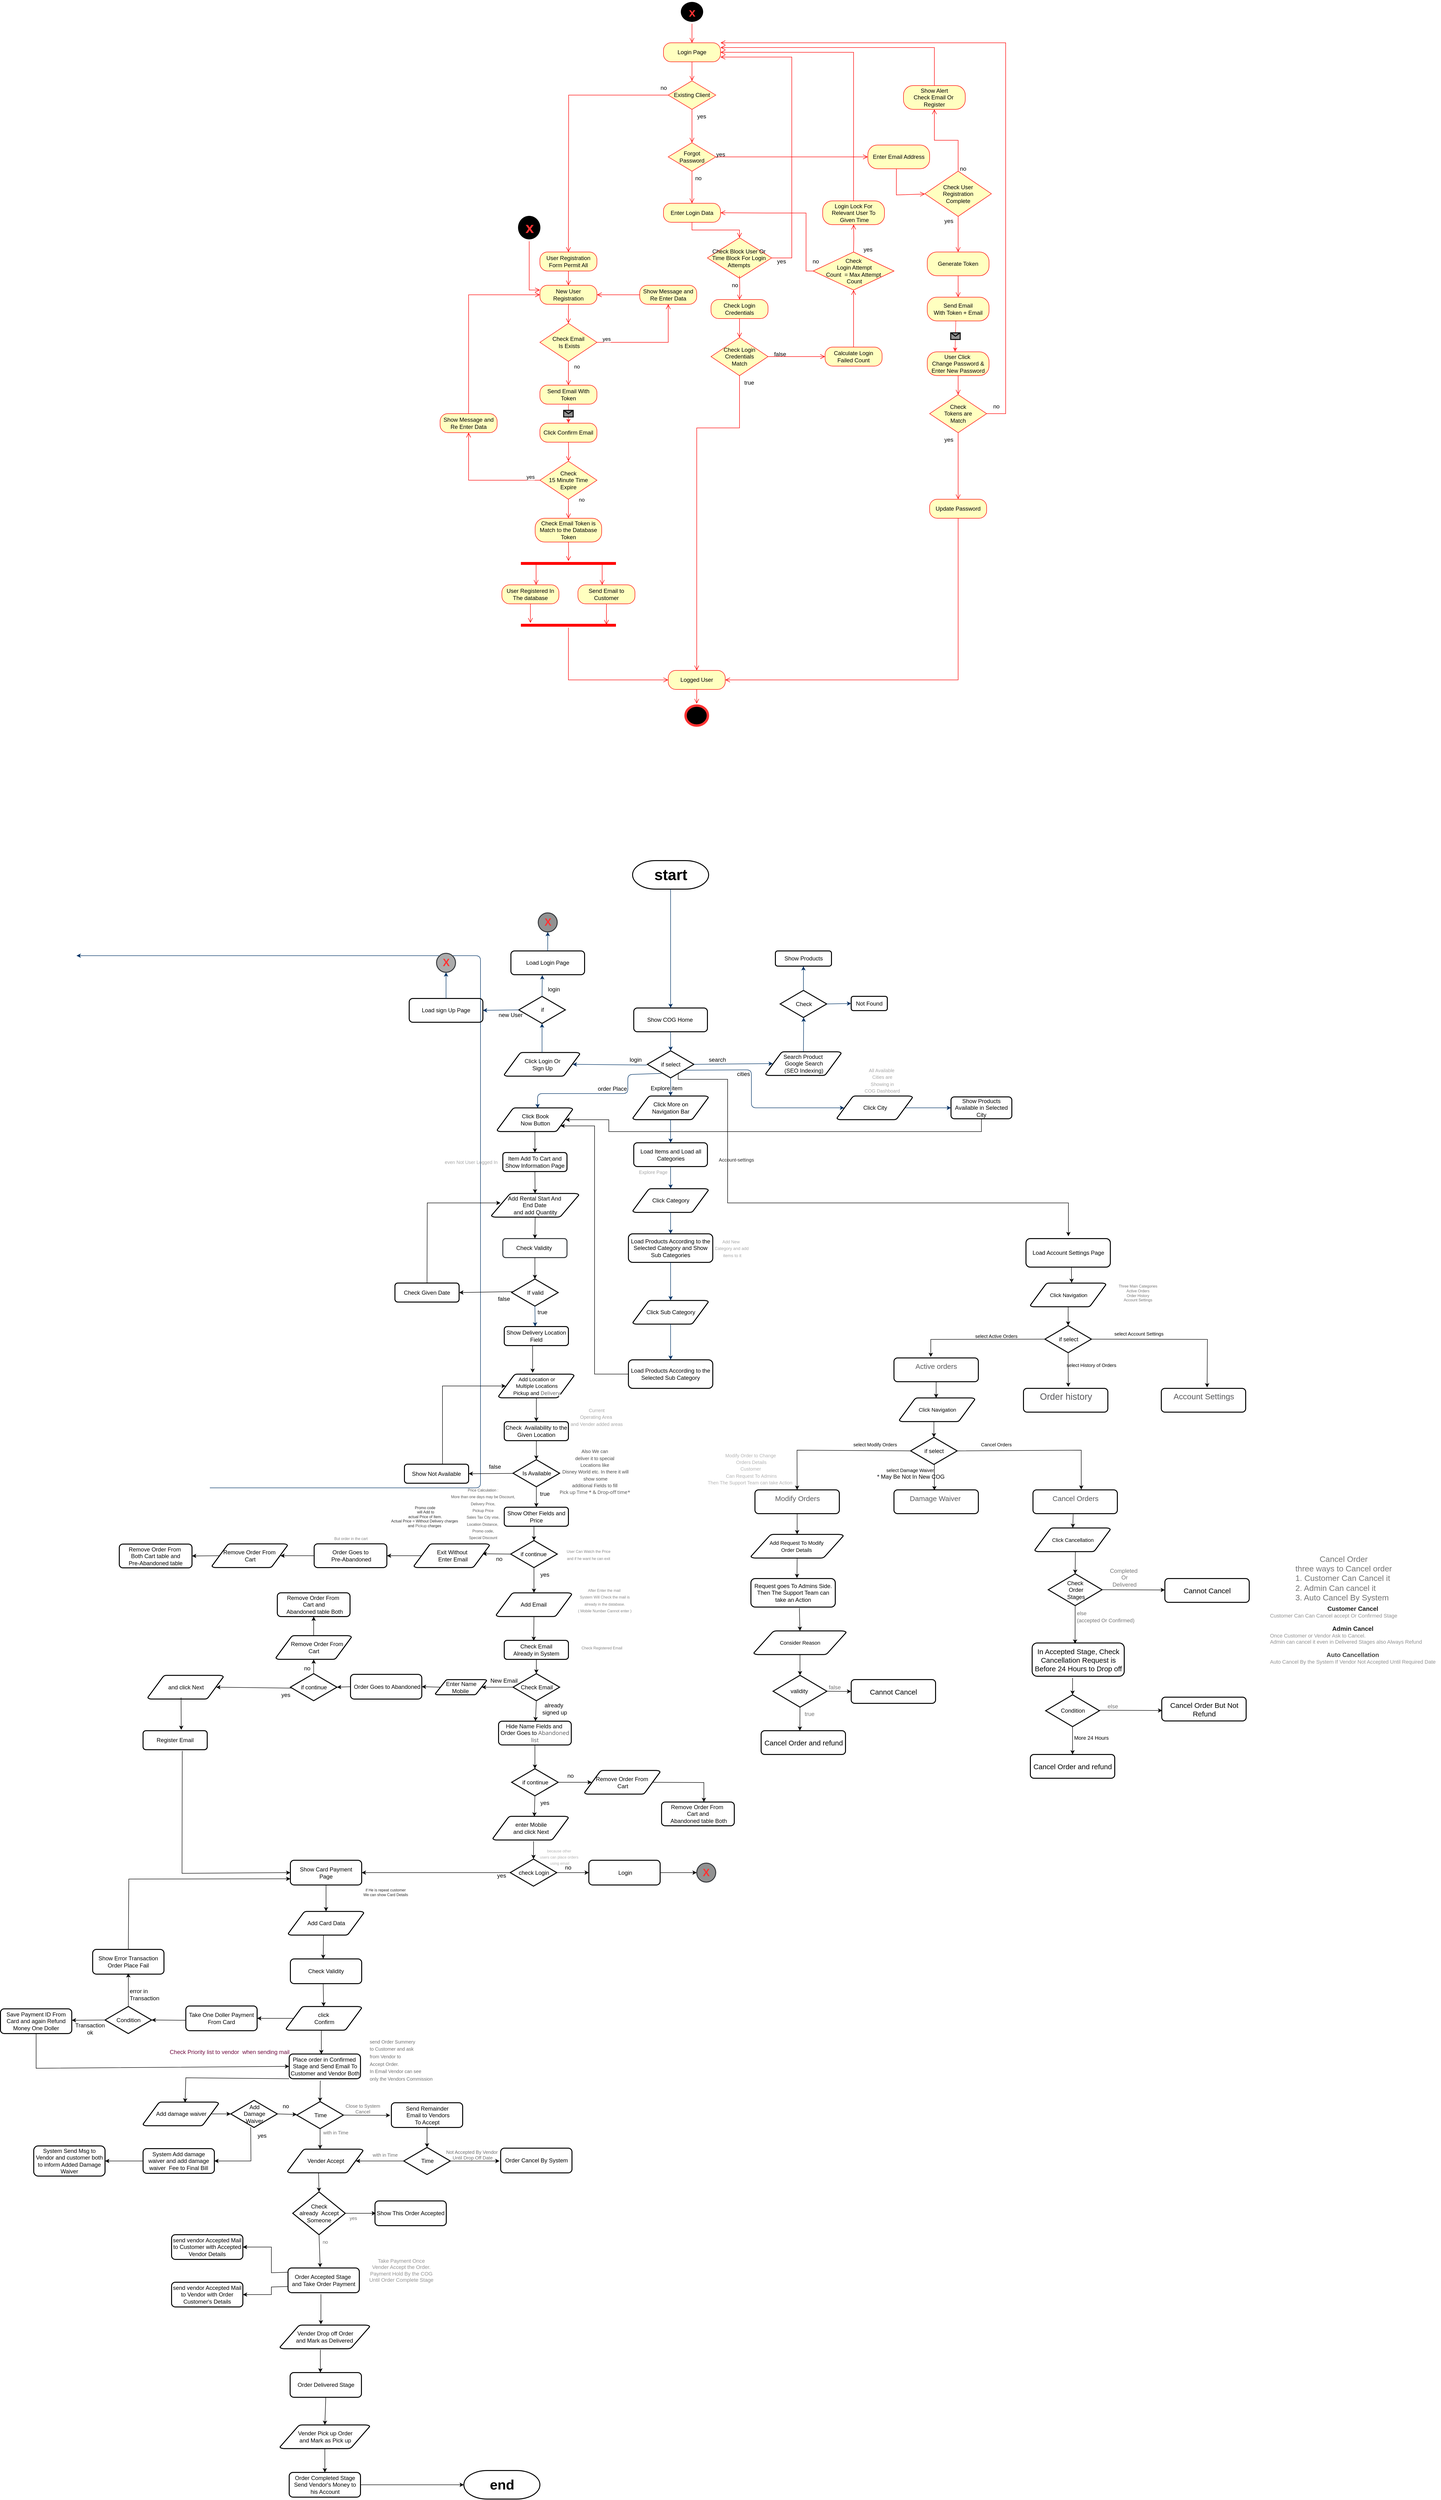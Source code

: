 <mxfile version="20.0.4" type="github">
  <diagram id="6a731a19-8d31-9384-78a2-239565b7b9f0" name="Page-1">
    <mxGraphModel dx="5909" dy="5141" grid="1" gridSize="10" guides="1" tooltips="1" connect="1" arrows="1" fold="1" page="1" pageScale="1" pageWidth="1169" pageHeight="827" background="none" math="0" shadow="0">
      <root>
        <mxCell id="0" />
        <mxCell id="1" parent="0" />
        <mxCell id="45" value="" style="edgeStyle=elbowEdgeStyle;elbow=horizontal;exitX=1;exitY=0.5;exitPerimeter=0;entryX=0.905;entryY=0.5;entryPerimeter=0;fontStyle=1;strokeColor=#003366;strokeWidth=1;html=1;" parent="1" target="34" edge="1">
          <mxGeometry width="100" height="100" as="geometry">
            <mxPoint x="380.5" y="1119.25" as="sourcePoint" />
            <mxPoint x="100" as="targetPoint" />
            <Array as="points">
              <mxPoint x="950" y="1320" />
            </Array>
          </mxGeometry>
        </mxCell>
        <mxCell id="aSKBEI42A0uFyndoNrAT-55" value="&lt;font size=&quot;1&quot; style=&quot;&quot;&gt;&lt;b style=&quot;font-size: 32px;&quot;&gt;start&lt;/b&gt;&lt;/font&gt;" style="shape=mxgraph.flowchart.terminator;strokeWidth=2;gradientColor=none;gradientDirection=north;fontStyle=0;html=1;" vertex="1" parent="1">
          <mxGeometry x="1270" y="-200" width="160" height="60" as="geometry" />
        </mxCell>
        <mxCell id="aSKBEI42A0uFyndoNrAT-56" value="Show COG Home&amp;nbsp;" style="rounded=1;whiteSpace=wrap;html=1;strokeWidth=2;fillColor=none;" vertex="1" parent="1">
          <mxGeometry x="1272.5" y="110" width="155" height="50" as="geometry" />
        </mxCell>
        <mxCell id="aSKBEI42A0uFyndoNrAT-57" value="if select" style="shape=mxgraph.flowchart.decision;strokeWidth=2;gradientColor=none;gradientDirection=north;fontStyle=0;html=1;" vertex="1" parent="1">
          <mxGeometry x="1301" y="200" width="98" height="57" as="geometry" />
        </mxCell>
        <mxCell id="aSKBEI42A0uFyndoNrAT-58" value="Click More on &lt;br&gt;Navigation Bar" style="shape=mxgraph.flowchart.data;strokeWidth=2;gradientColor=none;gradientDirection=north;fontStyle=0;html=1;" vertex="1" parent="1">
          <mxGeometry x="1270.5" y="295" width="159" height="50" as="geometry" />
        </mxCell>
        <mxCell id="aSKBEI42A0uFyndoNrAT-59" value="Load Items and Load all&lt;br&gt;Categories" style="rounded=1;whiteSpace=wrap;html=1;strokeWidth=2;fillColor=none;" vertex="1" parent="1">
          <mxGeometry x="1272.5" y="393.5" width="155" height="50" as="geometry" />
        </mxCell>
        <mxCell id="aSKBEI42A0uFyndoNrAT-60" value="Click Category" style="shape=mxgraph.flowchart.data;strokeWidth=2;gradientColor=none;gradientDirection=north;fontStyle=0;html=1;" vertex="1" parent="1">
          <mxGeometry x="1270.5" y="490" width="159" height="50" as="geometry" />
        </mxCell>
        <mxCell id="aSKBEI42A0uFyndoNrAT-61" value="Load Products According to the Selected Category and Show Sub Categories" style="rounded=1;whiteSpace=wrap;html=1;strokeWidth=2;fillColor=none;" vertex="1" parent="1">
          <mxGeometry x="1261.25" y="585" width="177.5" height="60" as="geometry" />
        </mxCell>
        <mxCell id="aSKBEI42A0uFyndoNrAT-62" value="Click Sub Category" style="shape=mxgraph.flowchart.data;strokeWidth=2;gradientColor=none;gradientDirection=north;fontStyle=0;html=1;" vertex="1" parent="1">
          <mxGeometry x="1270.5" y="725" width="159" height="50" as="geometry" />
        </mxCell>
        <mxCell id="aSKBEI42A0uFyndoNrAT-63" value="Load Products According to the Selected Sub Category" style="rounded=1;whiteSpace=wrap;html=1;strokeWidth=2;fillColor=none;" vertex="1" parent="1">
          <mxGeometry x="1261.25" y="850" width="177.5" height="60" as="geometry" />
        </mxCell>
        <mxCell id="aSKBEI42A0uFyndoNrAT-64" value="&lt;font color=&quot;#a6a6a6&quot; style=&quot;font-size: 9px;&quot;&gt;Add New&amp;nbsp;&lt;br&gt;Category and add&lt;br&gt;&amp;nbsp;items to it&lt;/font&gt;" style="text;html=1;align=center;verticalAlign=middle;resizable=0;points=[];autosize=1;strokeColor=none;fillColor=none;" vertex="1" parent="1">
          <mxGeometry x="1427.5" y="585" width="100" height="60" as="geometry" />
        </mxCell>
        <mxCell id="aSKBEI42A0uFyndoNrAT-65" value="&lt;font size=&quot;1&quot; color=&quot;#a6a6a6&quot;&gt;Explore Page&lt;/font&gt;" style="text;html=1;align=center;verticalAlign=middle;resizable=0;points=[];autosize=1;strokeColor=none;fillColor=none;" vertex="1" parent="1">
          <mxGeometry x="1272.5" y="440" width="80" height="30" as="geometry" />
        </mxCell>
        <mxCell id="aSKBEI42A0uFyndoNrAT-66" value="Search Product&amp;nbsp;&lt;br&gt;Google Search&lt;br&gt;(SEO Indexing)" style="shape=mxgraph.flowchart.data;strokeWidth=2;gradientColor=none;gradientDirection=north;fontStyle=0;html=1;" vertex="1" parent="1">
          <mxGeometry x="1550" y="202" width="159" height="50" as="geometry" />
        </mxCell>
        <mxCell id="aSKBEI42A0uFyndoNrAT-67" value="Check" style="shape=mxgraph.flowchart.decision;strokeWidth=2;gradientColor=none;gradientDirection=north;fontStyle=0;html=1;" vertex="1" parent="1">
          <mxGeometry x="1580.5" y="73" width="98" height="57" as="geometry" />
        </mxCell>
        <mxCell id="aSKBEI42A0uFyndoNrAT-68" value="Show Products" style="rounded=1;whiteSpace=wrap;html=1;strokeWidth=2;fillColor=none;" vertex="1" parent="1">
          <mxGeometry x="1570.5" y="-10" width="118" height="32" as="geometry" />
        </mxCell>
        <mxCell id="aSKBEI42A0uFyndoNrAT-69" value="Not Found" style="rounded=1;whiteSpace=wrap;html=1;strokeWidth=2;fillColor=none;" vertex="1" parent="1">
          <mxGeometry x="1730" y="85.5" width="76" height="30" as="geometry" />
        </mxCell>
        <mxCell id="aSKBEI42A0uFyndoNrAT-70" style="fontStyle=1;strokeColor=#003366;strokeWidth=1;html=1;exitX=0.5;exitY=1;exitDx=0;exitDy=0;exitPerimeter=0;" edge="1" parent="1" source="aSKBEI42A0uFyndoNrAT-55" target="aSKBEI42A0uFyndoNrAT-56">
          <mxGeometry relative="1" as="geometry">
            <mxPoint x="940" y="200" as="sourcePoint" />
            <mxPoint x="890" y="390" as="targetPoint" />
          </mxGeometry>
        </mxCell>
        <mxCell id="aSKBEI42A0uFyndoNrAT-71" style="fontStyle=1;strokeColor=#003366;strokeWidth=1;html=1;exitX=0.5;exitY=1;exitDx=0;exitDy=0;entryX=0.5;entryY=0;entryDx=0;entryDy=0;entryPerimeter=0;" edge="1" parent="1" source="aSKBEI42A0uFyndoNrAT-56" target="aSKBEI42A0uFyndoNrAT-57">
          <mxGeometry relative="1" as="geometry">
            <mxPoint x="1360" y="80" as="sourcePoint" />
            <mxPoint x="1360" y="120" as="targetPoint" />
          </mxGeometry>
        </mxCell>
        <mxCell id="aSKBEI42A0uFyndoNrAT-72" style="fontStyle=1;strokeColor=#003366;strokeWidth=1;html=1;exitX=0.5;exitY=1;exitDx=0;exitDy=0;entryX=0.5;entryY=0;entryDx=0;entryDy=0;entryPerimeter=0;exitPerimeter=0;" edge="1" parent="1" source="aSKBEI42A0uFyndoNrAT-57" target="aSKBEI42A0uFyndoNrAT-58">
          <mxGeometry relative="1" as="geometry">
            <mxPoint x="1360" y="170" as="sourcePoint" />
            <mxPoint x="1360.0" y="210" as="targetPoint" />
          </mxGeometry>
        </mxCell>
        <mxCell id="aSKBEI42A0uFyndoNrAT-73" style="fontStyle=1;strokeColor=#003366;strokeWidth=1;html=1;exitX=1;exitY=0.5;exitDx=0;exitDy=0;entryX=0.095;entryY=0.5;entryDx=0;entryDy=0;entryPerimeter=0;exitPerimeter=0;" edge="1" parent="1" source="aSKBEI42A0uFyndoNrAT-57" target="aSKBEI42A0uFyndoNrAT-66">
          <mxGeometry relative="1" as="geometry">
            <mxPoint x="1360.0" y="267.0" as="sourcePoint" />
            <mxPoint x="1360" y="305" as="targetPoint" />
          </mxGeometry>
        </mxCell>
        <mxCell id="aSKBEI42A0uFyndoNrAT-74" style="fontStyle=1;strokeColor=#003366;strokeWidth=1;html=1;exitX=0.5;exitY=0;exitDx=0;exitDy=0;exitPerimeter=0;" edge="1" parent="1" source="aSKBEI42A0uFyndoNrAT-66">
          <mxGeometry relative="1" as="geometry">
            <mxPoint x="1360.0" y="267.0" as="sourcePoint" />
            <mxPoint x="1630" y="130" as="targetPoint" />
          </mxGeometry>
        </mxCell>
        <mxCell id="aSKBEI42A0uFyndoNrAT-75" style="fontStyle=1;strokeColor=#003366;strokeWidth=1;html=1;exitX=0.5;exitY=0;exitDx=0;exitDy=0;exitPerimeter=0;entryX=0.5;entryY=1;entryDx=0;entryDy=0;" edge="1" parent="1" source="aSKBEI42A0uFyndoNrAT-67" target="aSKBEI42A0uFyndoNrAT-68">
          <mxGeometry relative="1" as="geometry">
            <mxPoint x="1639.5" y="262.0" as="sourcePoint" />
            <mxPoint x="1660" y="40" as="targetPoint" />
          </mxGeometry>
        </mxCell>
        <mxCell id="aSKBEI42A0uFyndoNrAT-76" style="fontStyle=1;strokeColor=#003366;strokeWidth=1;html=1;exitX=1;exitY=0.5;exitDx=0;exitDy=0;exitPerimeter=0;entryX=0;entryY=0.5;entryDx=0;entryDy=0;" edge="1" parent="1" source="aSKBEI42A0uFyndoNrAT-67" target="aSKBEI42A0uFyndoNrAT-69">
          <mxGeometry relative="1" as="geometry">
            <mxPoint x="1639.5" y="83" as="sourcePoint" />
            <mxPoint x="1639.5" y="32" as="targetPoint" />
          </mxGeometry>
        </mxCell>
        <mxCell id="aSKBEI42A0uFyndoNrAT-77" style="fontStyle=1;strokeColor=#003366;strokeWidth=1;html=1;exitX=0.796;exitY=0.718;exitDx=0;exitDy=0;exitPerimeter=0;entryX=0.095;entryY=0.5;entryDx=0;entryDy=0;entryPerimeter=0;" edge="1" parent="1" source="aSKBEI42A0uFyndoNrAT-57" target="aSKBEI42A0uFyndoNrAT-78">
          <mxGeometry relative="1" as="geometry">
            <mxPoint x="1409" y="238.5" as="sourcePoint" />
            <mxPoint x="1690" y="320" as="targetPoint" />
            <Array as="points">
              <mxPoint x="1520" y="240" />
              <mxPoint x="1520" y="320" />
            </Array>
          </mxGeometry>
        </mxCell>
        <mxCell id="aSKBEI42A0uFyndoNrAT-78" value="Click City" style="shape=mxgraph.flowchart.data;strokeWidth=2;gradientColor=none;gradientDirection=north;fontStyle=0;html=1;" vertex="1" parent="1">
          <mxGeometry x="1700" y="295" width="159" height="50" as="geometry" />
        </mxCell>
        <mxCell id="aSKBEI42A0uFyndoNrAT-79" value="&lt;font size=&quot;1&quot; color=&quot;#a6a6a6&quot;&gt;All Available&amp;nbsp;&lt;br&gt;Cities are &lt;br&gt;Showing in &lt;br&gt;COG&amp;nbsp;Dashboard&lt;/font&gt;" style="text;html=1;align=center;verticalAlign=middle;resizable=0;points=[];autosize=1;strokeColor=none;fillColor=none;" vertex="1" parent="1">
          <mxGeometry x="1745" y="227" width="100" height="70" as="geometry" />
        </mxCell>
        <mxCell id="aSKBEI42A0uFyndoNrAT-80" style="fontStyle=1;strokeColor=#003366;strokeWidth=1;html=1;exitX=0.5;exitY=1;exitDx=0;exitDy=0;entryX=0.5;entryY=0;entryDx=0;entryDy=0;exitPerimeter=0;" edge="1" parent="1" source="aSKBEI42A0uFyndoNrAT-58" target="aSKBEI42A0uFyndoNrAT-59">
          <mxGeometry relative="1" as="geometry">
            <mxPoint x="1360.0" y="267.0" as="sourcePoint" />
            <mxPoint x="1360" y="305.0" as="targetPoint" />
          </mxGeometry>
        </mxCell>
        <mxCell id="aSKBEI42A0uFyndoNrAT-81" style="fontStyle=1;strokeColor=#003366;strokeWidth=1;html=1;exitX=0.5;exitY=1;exitDx=0;exitDy=0;" edge="1" parent="1" source="aSKBEI42A0uFyndoNrAT-59" target="aSKBEI42A0uFyndoNrAT-60">
          <mxGeometry relative="1" as="geometry">
            <mxPoint x="1360" y="355.0" as="sourcePoint" />
            <mxPoint x="1360" y="403.5" as="targetPoint" />
          </mxGeometry>
        </mxCell>
        <mxCell id="aSKBEI42A0uFyndoNrAT-82" style="fontStyle=1;strokeColor=#003366;strokeWidth=1;html=1;exitX=0.5;exitY=1;exitDx=0;exitDy=0;exitPerimeter=0;" edge="1" parent="1" source="aSKBEI42A0uFyndoNrAT-60" target="aSKBEI42A0uFyndoNrAT-61">
          <mxGeometry relative="1" as="geometry">
            <mxPoint x="1360" y="453.5" as="sourcePoint" />
            <mxPoint x="1360" y="500.0" as="targetPoint" />
          </mxGeometry>
        </mxCell>
        <mxCell id="aSKBEI42A0uFyndoNrAT-83" value="Show Products&lt;br&gt;Available in Selected City&lt;br&gt;" style="rounded=1;whiteSpace=wrap;html=1;strokeWidth=2;fillColor=none;" vertex="1" parent="1">
          <mxGeometry x="1940" y="297" width="128" height="46" as="geometry" />
        </mxCell>
        <mxCell id="aSKBEI42A0uFyndoNrAT-84" style="fontStyle=1;strokeColor=#003366;strokeWidth=1;html=1;exitX=0.905;exitY=0.5;exitDx=0;exitDy=0;exitPerimeter=0;entryX=0;entryY=0.5;entryDx=0;entryDy=0;" edge="1" parent="1" source="aSKBEI42A0uFyndoNrAT-78" target="aSKBEI42A0uFyndoNrAT-83">
          <mxGeometry relative="1" as="geometry">
            <mxPoint x="1688.5" y="111.5" as="sourcePoint" />
            <mxPoint x="1740" y="110.5" as="targetPoint" />
          </mxGeometry>
        </mxCell>
        <mxCell id="aSKBEI42A0uFyndoNrAT-85" style="fontStyle=1;strokeColor=#003366;strokeWidth=1;html=1;entryX=0.5;entryY=0;entryDx=0;entryDy=0;entryPerimeter=0;exitX=0.5;exitY=1;exitDx=0;exitDy=0;" edge="1" parent="1" source="aSKBEI42A0uFyndoNrAT-61" target="aSKBEI42A0uFyndoNrAT-62">
          <mxGeometry relative="1" as="geometry">
            <mxPoint x="1350" y="640" as="sourcePoint" />
            <mxPoint x="1360" y="595.0" as="targetPoint" />
          </mxGeometry>
        </mxCell>
        <mxCell id="aSKBEI42A0uFyndoNrAT-87" style="fontStyle=1;strokeColor=#003366;strokeWidth=1;html=1;entryX=0.5;entryY=0;entryDx=0;entryDy=0;exitX=0.5;exitY=1;exitDx=0;exitDy=0;exitPerimeter=0;" edge="1" parent="1" source="aSKBEI42A0uFyndoNrAT-62" target="aSKBEI42A0uFyndoNrAT-63">
          <mxGeometry relative="1" as="geometry">
            <mxPoint x="1360" y="655.0" as="sourcePoint" />
            <mxPoint x="1360" y="735" as="targetPoint" />
          </mxGeometry>
        </mxCell>
        <mxCell id="aSKBEI42A0uFyndoNrAT-88" value="Click Login Or &lt;br&gt;Sign Up" style="shape=mxgraph.flowchart.data;strokeWidth=2;gradientColor=none;gradientDirection=north;fontStyle=0;html=1;" vertex="1" parent="1">
          <mxGeometry x="1000" y="203.5" width="159" height="50" as="geometry" />
        </mxCell>
        <mxCell id="aSKBEI42A0uFyndoNrAT-89" value="if" style="shape=mxgraph.flowchart.decision;strokeWidth=2;gradientColor=none;gradientDirection=north;fontStyle=0;html=1;" vertex="1" parent="1">
          <mxGeometry x="1030.5" y="85.5" width="98" height="57" as="geometry" />
        </mxCell>
        <mxCell id="aSKBEI42A0uFyndoNrAT-90" value="Load Login Page" style="rounded=1;whiteSpace=wrap;html=1;strokeWidth=2;fillColor=none;" vertex="1" parent="1">
          <mxGeometry x="1014" y="-10" width="155" height="50" as="geometry" />
        </mxCell>
        <mxCell id="aSKBEI42A0uFyndoNrAT-91" value="Load sign Up Page" style="rounded=1;whiteSpace=wrap;html=1;strokeWidth=2;fillColor=none;" vertex="1" parent="1">
          <mxGeometry x="800" y="90" width="155" height="50" as="geometry" />
        </mxCell>
        <mxCell id="aSKBEI42A0uFyndoNrAT-185" value="&lt;b&gt;&lt;font color=&quot;#ff3333&quot; style=&quot;font-size: 25px;&quot;&gt;x&lt;/font&gt;&lt;/b&gt;" style="ellipse;html=1;shape=endState;fillColor=#000000;strokeColor=none;" vertex="1" parent="1">
          <mxGeometry x="1367.5" y="-2010" width="55" height="50" as="geometry" />
        </mxCell>
        <mxCell id="aSKBEI42A0uFyndoNrAT-186" value="New User Registration" style="rounded=1;whiteSpace=wrap;html=1;arcSize=40;fontColor=#000000;fillColor=#ffffc0;strokeColor=#ff0000;" vertex="1" parent="1">
          <mxGeometry x="1075" y="-1410" width="120" height="40" as="geometry" />
        </mxCell>
        <mxCell id="aSKBEI42A0uFyndoNrAT-187" value="User Registration Form Permit All" style="rounded=1;whiteSpace=wrap;html=1;arcSize=40;fontColor=#000000;fillColor=#ffffc0;strokeColor=#ff0000;" vertex="1" parent="1">
          <mxGeometry x="1075" y="-1480" width="120" height="40" as="geometry" />
        </mxCell>
        <mxCell id="aSKBEI42A0uFyndoNrAT-188" value="" style="ellipse;html=1;shape=startState;fillColor=#000000;strokeColor=#FF3333;strokeWidth=5;" vertex="1" parent="1">
          <mxGeometry x="1377.5" y="-530" width="55" height="50" as="geometry" />
        </mxCell>
        <mxCell id="aSKBEI42A0uFyndoNrAT-189" value="" style="edgeStyle=orthogonalEdgeStyle;html=1;verticalAlign=bottom;endArrow=open;endSize=8;strokeColor=#ff0000;rounded=0;" edge="1" parent="1" source="aSKBEI42A0uFyndoNrAT-186">
          <mxGeometry relative="1" as="geometry">
            <mxPoint x="1135" y="-1330" as="targetPoint" />
          </mxGeometry>
        </mxCell>
        <mxCell id="aSKBEI42A0uFyndoNrAT-190" value="Send Email With Token" style="rounded=1;whiteSpace=wrap;html=1;arcSize=40;fontColor=#000000;fillColor=#ffffc0;strokeColor=#ff0000;" vertex="1" parent="1">
          <mxGeometry x="1075" y="-1200" width="120" height="40" as="geometry" />
        </mxCell>
        <mxCell id="aSKBEI42A0uFyndoNrAT-191" value="Check Email&lt;br&gt;&amp;nbsp;Is Exists" style="rhombus;whiteSpace=wrap;html=1;fillColor=#ffffc0;strokeColor=#ff0000;" vertex="1" parent="1">
          <mxGeometry x="1075" y="-1330" width="120" height="80" as="geometry" />
        </mxCell>
        <mxCell id="aSKBEI42A0uFyndoNrAT-192" value="no" style="edgeStyle=orthogonalEdgeStyle;html=1;align=left;verticalAlign=bottom;endArrow=open;endSize=8;strokeColor=#ff0000;rounded=0;entryX=0.5;entryY=1;entryDx=0;entryDy=0;" edge="1" parent="1" source="aSKBEI42A0uFyndoNrAT-191" target="aSKBEI42A0uFyndoNrAT-194">
          <mxGeometry x="-1" y="-78" relative="1" as="geometry">
            <mxPoint x="1345" y="-1380" as="targetPoint" />
            <mxPoint x="-50" y="-18" as="offset" />
          </mxGeometry>
        </mxCell>
        <mxCell id="aSKBEI42A0uFyndoNrAT-193" value="yes" style="edgeStyle=orthogonalEdgeStyle;html=1;align=left;verticalAlign=top;endArrow=open;endSize=8;strokeColor=#ff0000;rounded=0;" edge="1" parent="1" source="aSKBEI42A0uFyndoNrAT-191">
          <mxGeometry x="-1" y="92" relative="1" as="geometry">
            <mxPoint x="1135" y="-1200" as="targetPoint" />
            <mxPoint x="-22" y="-60" as="offset" />
          </mxGeometry>
        </mxCell>
        <mxCell id="aSKBEI42A0uFyndoNrAT-194" value="Show Message and Re Enter Data" style="rounded=1;whiteSpace=wrap;html=1;arcSize=40;fontColor=#000000;fillColor=#ffffc0;strokeColor=#ff0000;" vertex="1" parent="1">
          <mxGeometry x="1285" y="-1410" width="120" height="40" as="geometry" />
        </mxCell>
        <mxCell id="aSKBEI42A0uFyndoNrAT-195" value="" style="edgeStyle=orthogonalEdgeStyle;html=1;verticalAlign=bottom;endArrow=open;endSize=8;strokeColor=#ff0000;rounded=0;exitX=0;exitY=0.5;exitDx=0;exitDy=0;entryX=1;entryY=0.5;entryDx=0;entryDy=0;" edge="1" parent="1" source="aSKBEI42A0uFyndoNrAT-194" target="aSKBEI42A0uFyndoNrAT-186">
          <mxGeometry relative="1" as="geometry">
            <mxPoint x="1145" y="-1320" as="targetPoint" />
            <mxPoint x="1145" y="-1360" as="sourcePoint" />
          </mxGeometry>
        </mxCell>
        <mxCell id="aSKBEI42A0uFyndoNrAT-196" value="Click Confirm Email" style="rounded=1;whiteSpace=wrap;html=1;arcSize=40;fontColor=#000000;fillColor=#ffffc0;strokeColor=#ff0000;" vertex="1" parent="1">
          <mxGeometry x="1075" y="-1120" width="120" height="40" as="geometry" />
        </mxCell>
        <mxCell id="aSKBEI42A0uFyndoNrAT-197" value="Check&lt;br&gt;15 Minute Time Expire" style="rhombus;whiteSpace=wrap;html=1;fillColor=#ffffc0;strokeColor=#ff0000;" vertex="1" parent="1">
          <mxGeometry x="1075" y="-1040" width="120" height="80" as="geometry" />
        </mxCell>
        <mxCell id="aSKBEI42A0uFyndoNrAT-198" value="Show Message and Re Enter Data" style="rounded=1;whiteSpace=wrap;html=1;arcSize=40;fontColor=#000000;fillColor=#ffffc0;strokeColor=#ff0000;" vertex="1" parent="1">
          <mxGeometry x="865" y="-1140" width="120" height="40" as="geometry" />
        </mxCell>
        <mxCell id="aSKBEI42A0uFyndoNrAT-199" value="no" style="edgeStyle=orthogonalEdgeStyle;html=1;align=left;verticalAlign=bottom;endArrow=open;endSize=8;strokeColor=#ff0000;rounded=0;entryX=0.5;entryY=1;entryDx=0;entryDy=0;exitX=0;exitY=0.5;exitDx=0;exitDy=0;" edge="1" parent="1" source="aSKBEI42A0uFyndoNrAT-197" target="aSKBEI42A0uFyndoNrAT-198">
          <mxGeometry x="-1" y="94" relative="1" as="geometry">
            <mxPoint x="1355" y="-1360" as="targetPoint" />
            <mxPoint x="1205" y="-1280" as="sourcePoint" />
            <mxPoint x="80" y="-44" as="offset" />
          </mxGeometry>
        </mxCell>
        <mxCell id="aSKBEI42A0uFyndoNrAT-200" value="yes" style="edgeStyle=orthogonalEdgeStyle;html=1;align=left;verticalAlign=top;endArrow=open;endSize=8;strokeColor=#ff0000;rounded=0;exitX=0.5;exitY=1;exitDx=0;exitDy=0;entryX=0.5;entryY=0;entryDx=0;entryDy=0;" edge="1" parent="1" source="aSKBEI42A0uFyndoNrAT-197" target="aSKBEI42A0uFyndoNrAT-207">
          <mxGeometry x="-1" y="-108" relative="1" as="geometry">
            <mxPoint x="1135" y="-930" as="targetPoint" />
            <mxPoint x="1145" y="-1240" as="sourcePoint" />
            <mxPoint x="18" y="-60" as="offset" />
          </mxGeometry>
        </mxCell>
        <mxCell id="aSKBEI42A0uFyndoNrAT-201" value="" style="edgeStyle=orthogonalEdgeStyle;html=1;verticalAlign=bottom;endArrow=open;endSize=8;strokeColor=#ff0000;rounded=0;exitX=0.5;exitY=0;exitDx=0;exitDy=0;entryX=0;entryY=0.5;entryDx=0;entryDy=0;" edge="1" parent="1" source="aSKBEI42A0uFyndoNrAT-198" target="aSKBEI42A0uFyndoNrAT-186">
          <mxGeometry relative="1" as="geometry">
            <mxPoint x="1195" y="-1180.5" as="targetPoint" />
            <mxPoint x="1285" y="-1180.5" as="sourcePoint" />
            <Array as="points">
              <mxPoint x="925" y="-1390" />
            </Array>
          </mxGeometry>
        </mxCell>
        <mxCell id="aSKBEI42A0uFyndoNrAT-202" value="" style="shape=line;html=1;strokeWidth=6;strokeColor=#ff0000;" vertex="1" parent="1">
          <mxGeometry x="1035" y="-830" width="200" height="10" as="geometry" />
        </mxCell>
        <mxCell id="aSKBEI42A0uFyndoNrAT-203" value="" style="edgeStyle=orthogonalEdgeStyle;html=1;verticalAlign=bottom;endArrow=open;endSize=8;strokeColor=#ff0000;rounded=0;exitX=0.855;exitY=0.8;exitDx=0;exitDy=0;exitPerimeter=0;" edge="1" parent="1" source="aSKBEI42A0uFyndoNrAT-202">
          <mxGeometry relative="1" as="geometry">
            <mxPoint x="1206" y="-780" as="targetPoint" />
            <Array as="points" />
          </mxGeometry>
        </mxCell>
        <mxCell id="aSKBEI42A0uFyndoNrAT-204" value="" style="edgeStyle=orthogonalEdgeStyle;html=1;verticalAlign=bottom;endArrow=open;endSize=8;strokeColor=#ff0000;rounded=0;exitX=0.16;exitY=0.3;exitDx=0;exitDy=0;exitPerimeter=0;" edge="1" parent="1" source="aSKBEI42A0uFyndoNrAT-202">
          <mxGeometry relative="1" as="geometry">
            <mxPoint x="1067" y="-780" as="targetPoint" />
            <mxPoint x="1225" y="-812" as="sourcePoint" />
            <Array as="points">
              <mxPoint x="1067" y="-780" />
            </Array>
          </mxGeometry>
        </mxCell>
        <mxCell id="aSKBEI42A0uFyndoNrAT-205" value="User Registered In The database" style="rounded=1;whiteSpace=wrap;html=1;arcSize=40;fontColor=#000000;fillColor=#ffffc0;strokeColor=#ff0000;" vertex="1" parent="1">
          <mxGeometry x="995" y="-780" width="120" height="40" as="geometry" />
        </mxCell>
        <mxCell id="aSKBEI42A0uFyndoNrAT-206" value="Send Email to Customer" style="rounded=1;whiteSpace=wrap;html=1;arcSize=40;fontColor=#000000;fillColor=#ffffc0;strokeColor=#ff0000;" vertex="1" parent="1">
          <mxGeometry x="1155" y="-780" width="120" height="40" as="geometry" />
        </mxCell>
        <mxCell id="aSKBEI42A0uFyndoNrAT-207" value="Check Email Token is Match to the Database Token" style="rounded=1;whiteSpace=wrap;html=1;arcSize=40;fontColor=#000000;fillColor=#ffffc0;strokeColor=#ff0000;" vertex="1" parent="1">
          <mxGeometry x="1065" y="-920" width="140" height="50" as="geometry" />
        </mxCell>
        <mxCell id="aSKBEI42A0uFyndoNrAT-208" value="" style="edgeStyle=orthogonalEdgeStyle;html=1;verticalAlign=bottom;endArrow=open;endSize=8;strokeColor=#ff0000;rounded=0;exitX=0.5;exitY=1;exitDx=0;exitDy=0;" edge="1" parent="1" source="aSKBEI42A0uFyndoNrAT-187">
          <mxGeometry relative="1" as="geometry">
            <mxPoint x="1135" y="-1410" as="targetPoint" />
            <mxPoint x="1145" y="-1360" as="sourcePoint" />
          </mxGeometry>
        </mxCell>
        <mxCell id="aSKBEI42A0uFyndoNrAT-209" value="" style="edgeStyle=orthogonalEdgeStyle;html=1;verticalAlign=bottom;endArrow=open;endSize=8;strokeColor=#ff0000;rounded=0;exitX=0;exitY=0.5;exitDx=0;exitDy=0;" edge="1" parent="1" source="aSKBEI42A0uFyndoNrAT-220">
          <mxGeometry relative="1" as="geometry">
            <mxPoint x="1135" y="-1480" as="targetPoint" />
            <mxPoint x="1145" y="-1430" as="sourcePoint" />
          </mxGeometry>
        </mxCell>
        <mxCell id="aSKBEI42A0uFyndoNrAT-211" value="" style="edgeStyle=orthogonalEdgeStyle;html=1;verticalAlign=bottom;endArrow=open;endSize=8;strokeColor=#ff0000;rounded=0;entryX=0.5;entryY=0;entryDx=0;entryDy=0;" edge="1" parent="1" target="aSKBEI42A0uFyndoNrAT-197">
          <mxGeometry relative="1" as="geometry">
            <mxPoint x="1145" y="-1110" as="targetPoint" />
            <mxPoint x="1135" y="-1080" as="sourcePoint" />
          </mxGeometry>
        </mxCell>
        <mxCell id="aSKBEI42A0uFyndoNrAT-212" value="" style="edgeStyle=orthogonalEdgeStyle;html=1;verticalAlign=bottom;endArrow=open;endSize=8;strokeColor=#ff0000;rounded=0;" edge="1" parent="1" target="aSKBEI42A0uFyndoNrAT-202">
          <mxGeometry relative="1" as="geometry">
            <mxPoint x="1145" y="-1110" as="targetPoint" />
            <mxPoint x="1135" y="-870" as="sourcePoint" />
          </mxGeometry>
        </mxCell>
        <mxCell id="aSKBEI42A0uFyndoNrAT-213" value="" style="shape=line;html=1;strokeWidth=6;strokeColor=#ff0000;" vertex="1" parent="1">
          <mxGeometry x="1035" y="-700" width="200" height="10" as="geometry" />
        </mxCell>
        <mxCell id="aSKBEI42A0uFyndoNrAT-214" value="" style="edgeStyle=orthogonalEdgeStyle;html=1;verticalAlign=bottom;endArrow=open;endSize=8;strokeColor=#ff0000;rounded=0;entryX=0;entryY=0.5;entryDx=0;entryDy=0;" edge="1" parent="1" source="aSKBEI42A0uFyndoNrAT-213" target="aSKBEI42A0uFyndoNrAT-247">
          <mxGeometry relative="1" as="geometry">
            <mxPoint x="1135" y="-640" as="targetPoint" />
            <Array as="points">
              <mxPoint x="1135" y="-580" />
            </Array>
          </mxGeometry>
        </mxCell>
        <mxCell id="aSKBEI42A0uFyndoNrAT-215" value="" style="edgeStyle=orthogonalEdgeStyle;html=1;verticalAlign=bottom;endArrow=open;endSize=8;strokeColor=#ff0000;rounded=0;exitX=0.5;exitY=1;exitDx=0;exitDy=0;entryX=0.9;entryY=0.4;entryDx=0;entryDy=0;entryPerimeter=0;" edge="1" parent="1" source="aSKBEI42A0uFyndoNrAT-206" target="aSKBEI42A0uFyndoNrAT-213">
          <mxGeometry relative="1" as="geometry">
            <mxPoint x="1216" y="-770" as="targetPoint" />
            <mxPoint x="1216" y="-812" as="sourcePoint" />
            <Array as="points" />
          </mxGeometry>
        </mxCell>
        <mxCell id="aSKBEI42A0uFyndoNrAT-216" value="" style="edgeStyle=orthogonalEdgeStyle;html=1;verticalAlign=bottom;endArrow=open;endSize=8;strokeColor=#ff0000;rounded=0;exitX=0.5;exitY=1;exitDx=0;exitDy=0;" edge="1" parent="1" source="aSKBEI42A0uFyndoNrAT-205">
          <mxGeometry relative="1" as="geometry">
            <mxPoint x="1055" y="-700" as="targetPoint" />
            <mxPoint x="1225" y="-730" as="sourcePoint" />
            <Array as="points" />
          </mxGeometry>
        </mxCell>
        <mxCell id="aSKBEI42A0uFyndoNrAT-217" value="Login Page" style="rounded=1;whiteSpace=wrap;html=1;arcSize=40;fontColor=#000000;fillColor=#ffffc0;strokeColor=#ff0000;" vertex="1" parent="1">
          <mxGeometry x="1335" y="-1920" width="120" height="40" as="geometry" />
        </mxCell>
        <mxCell id="aSKBEI42A0uFyndoNrAT-218" value="" style="edgeStyle=orthogonalEdgeStyle;html=1;verticalAlign=bottom;endArrow=open;endSize=8;strokeColor=#ff0000;rounded=0;exitX=0.5;exitY=1;exitDx=0;exitDy=0;entryX=0.5;entryY=0;entryDx=0;entryDy=0;" edge="1" parent="1" source="aSKBEI42A0uFyndoNrAT-185" target="aSKBEI42A0uFyndoNrAT-217">
          <mxGeometry relative="1" as="geometry">
            <mxPoint x="1270" y="-1830" as="targetPoint" />
            <mxPoint x="1270" y="-1890" as="sourcePoint" />
            <Array as="points" />
          </mxGeometry>
        </mxCell>
        <mxCell id="aSKBEI42A0uFyndoNrAT-219" value="Enter Login Data" style="rounded=1;whiteSpace=wrap;html=1;arcSize=40;fontColor=#000000;fillColor=#ffffc0;strokeColor=#ff0000;" vertex="1" parent="1">
          <mxGeometry x="1335" y="-1582.5" width="120" height="40" as="geometry" />
        </mxCell>
        <mxCell id="aSKBEI42A0uFyndoNrAT-220" value="Existing Client" style="rhombus;whiteSpace=wrap;html=1;fillColor=#ffffc0;strokeColor=#ff0000;" vertex="1" parent="1">
          <mxGeometry x="1345" y="-1840" width="100" height="60" as="geometry" />
        </mxCell>
        <mxCell id="aSKBEI42A0uFyndoNrAT-221" value="" style="edgeStyle=orthogonalEdgeStyle;html=1;verticalAlign=bottom;endArrow=open;endSize=8;strokeColor=#ff0000;rounded=0;entryX=0.5;entryY=0;entryDx=0;entryDy=0;" edge="1" parent="1" source="aSKBEI42A0uFyndoNrAT-217" target="aSKBEI42A0uFyndoNrAT-220">
          <mxGeometry relative="1" as="geometry">
            <mxPoint x="1445" y="-1790" as="targetPoint" />
            <mxPoint x="1435" y="-1780" as="sourcePoint" />
            <Array as="points" />
          </mxGeometry>
        </mxCell>
        <mxCell id="aSKBEI42A0uFyndoNrAT-222" value="no" style="text;html=1;align=center;verticalAlign=middle;resizable=0;points=[];autosize=1;strokeColor=none;fillColor=none;" vertex="1" parent="1">
          <mxGeometry x="1315" y="-1840" width="40" height="30" as="geometry" />
        </mxCell>
        <mxCell id="aSKBEI42A0uFyndoNrAT-223" value="yes" style="text;html=1;align=center;verticalAlign=middle;resizable=0;points=[];autosize=1;strokeColor=none;fillColor=none;" vertex="1" parent="1">
          <mxGeometry x="1395" y="-1780" width="40" height="30" as="geometry" />
        </mxCell>
        <mxCell id="aSKBEI42A0uFyndoNrAT-224" value="Check Login &lt;br&gt;Credentials&lt;br&gt;Match" style="rhombus;whiteSpace=wrap;html=1;fillColor=#ffffc0;strokeColor=#ff0000;" vertex="1" parent="1">
          <mxGeometry x="1435" y="-1300" width="120" height="80" as="geometry" />
        </mxCell>
        <mxCell id="aSKBEI42A0uFyndoNrAT-225" value="" style="edgeStyle=orthogonalEdgeStyle;html=1;verticalAlign=bottom;endArrow=open;endSize=8;strokeColor=#ff0000;rounded=0;entryX=0.5;entryY=0;entryDx=0;entryDy=0;startArrow=none;" edge="1" parent="1" source="aSKBEI42A0uFyndoNrAT-226" target="aSKBEI42A0uFyndoNrAT-224">
          <mxGeometry relative="1" as="geometry">
            <mxPoint x="1105" y="-1400" as="targetPoint" />
            <mxPoint x="1495" y="-1420" as="sourcePoint" />
          </mxGeometry>
        </mxCell>
        <mxCell id="aSKBEI42A0uFyndoNrAT-226" value="Check Login&lt;br&gt;Credentials" style="rounded=1;whiteSpace=wrap;html=1;arcSize=40;fontColor=#000000;fillColor=#ffffc0;strokeColor=#ff0000;" vertex="1" parent="1">
          <mxGeometry x="1435" y="-1380" width="120" height="40" as="geometry" />
        </mxCell>
        <mxCell id="aSKBEI42A0uFyndoNrAT-227" value="" style="edgeStyle=orthogonalEdgeStyle;html=1;verticalAlign=bottom;endArrow=open;endSize=8;strokeColor=#ff0000;rounded=0;exitX=0.5;exitY=1;exitDx=0;exitDy=0;entryX=0.5;entryY=0;entryDx=0;entryDy=0;" edge="1" parent="1" source="aSKBEI42A0uFyndoNrAT-219" target="aSKBEI42A0uFyndoNrAT-239">
          <mxGeometry relative="1" as="geometry">
            <mxPoint x="1105" y="-1030" as="targetPoint" />
            <mxPoint x="1105" y="-1070" as="sourcePoint" />
          </mxGeometry>
        </mxCell>
        <mxCell id="aSKBEI42A0uFyndoNrAT-228" value="Calculate Login Failed Count" style="rounded=1;whiteSpace=wrap;html=1;arcSize=40;fontColor=#000000;fillColor=#ffffc0;strokeColor=#ff0000;" vertex="1" parent="1">
          <mxGeometry x="1675" y="-1280" width="120" height="40" as="geometry" />
        </mxCell>
        <mxCell id="aSKBEI42A0uFyndoNrAT-229" value="Check&lt;br&gt;&amp;nbsp;Login Attempt &lt;br&gt;Count&amp;nbsp; = Max Attempt&lt;br&gt;&amp;nbsp;Count" style="rhombus;whiteSpace=wrap;html=1;fillColor=#ffffc0;strokeColor=#ff0000;" vertex="1" parent="1">
          <mxGeometry x="1650" y="-1480" width="170" height="80" as="geometry" />
        </mxCell>
        <mxCell id="aSKBEI42A0uFyndoNrAT-230" value="" style="edgeStyle=orthogonalEdgeStyle;html=1;verticalAlign=bottom;endArrow=open;endSize=8;strokeColor=#ff0000;rounded=0;entryX=0.5;entryY=1;entryDx=0;entryDy=0;startArrow=none;exitX=0.5;exitY=0;exitDx=0;exitDy=0;" edge="1" parent="1" source="aSKBEI42A0uFyndoNrAT-228" target="aSKBEI42A0uFyndoNrAT-229">
          <mxGeometry relative="1" as="geometry">
            <mxPoint x="1505" y="-1290" as="targetPoint" />
            <mxPoint x="1735" y="-1290" as="sourcePoint" />
          </mxGeometry>
        </mxCell>
        <mxCell id="aSKBEI42A0uFyndoNrAT-231" value="" style="edgeStyle=orthogonalEdgeStyle;html=1;verticalAlign=bottom;endArrow=open;endSize=8;strokeColor=#ff0000;rounded=0;startArrow=none;exitX=0;exitY=0.5;exitDx=0;exitDy=0;entryX=1;entryY=0.5;entryDx=0;entryDy=0;" edge="1" parent="1" source="aSKBEI42A0uFyndoNrAT-229" target="aSKBEI42A0uFyndoNrAT-219">
          <mxGeometry relative="1" as="geometry">
            <mxPoint x="1625" y="-1360" as="targetPoint" />
            <mxPoint x="1745" y="-1270" as="sourcePoint" />
            <Array as="points">
              <mxPoint x="1635" y="-1440" />
              <mxPoint x="1635" y="-1562" />
              <mxPoint x="1553" y="-1562" />
            </Array>
          </mxGeometry>
        </mxCell>
        <mxCell id="aSKBEI42A0uFyndoNrAT-232" value="" style="edgeStyle=orthogonalEdgeStyle;html=1;verticalAlign=bottom;endArrow=open;endSize=8;strokeColor=#ff0000;rounded=0;entryX=0;entryY=0.5;entryDx=0;entryDy=0;startArrow=none;exitX=1;exitY=0.5;exitDx=0;exitDy=0;" edge="1" parent="1" source="aSKBEI42A0uFyndoNrAT-224" target="aSKBEI42A0uFyndoNrAT-228">
          <mxGeometry relative="1" as="geometry">
            <mxPoint x="1505" y="-1290" as="targetPoint" />
            <mxPoint x="1505" y="-1330" as="sourcePoint" />
          </mxGeometry>
        </mxCell>
        <mxCell id="aSKBEI42A0uFyndoNrAT-233" value="" style="edgeStyle=orthogonalEdgeStyle;html=1;verticalAlign=bottom;endArrow=open;endSize=8;strokeColor=#ff0000;rounded=0;startArrow=none;entryX=0.5;entryY=0;entryDx=0;entryDy=0;" edge="1" parent="1" target="aSKBEI42A0uFyndoNrAT-247">
          <mxGeometry relative="1" as="geometry">
            <mxPoint x="1495" y="-1130" as="targetPoint" />
            <mxPoint x="1495" y="-1220" as="sourcePoint" />
            <Array as="points">
              <mxPoint x="1495" y="-1110" />
              <mxPoint x="1405" y="-1110" />
            </Array>
          </mxGeometry>
        </mxCell>
        <mxCell id="aSKBEI42A0uFyndoNrAT-234" value="true" style="text;html=1;align=center;verticalAlign=middle;resizable=0;points=[];autosize=1;strokeColor=none;fillColor=none;" vertex="1" parent="1">
          <mxGeometry x="1495" y="-1220" width="40" height="30" as="geometry" />
        </mxCell>
        <mxCell id="aSKBEI42A0uFyndoNrAT-235" value="false" style="text;html=1;align=center;verticalAlign=middle;resizable=0;points=[];autosize=1;strokeColor=none;fillColor=none;" vertex="1" parent="1">
          <mxGeometry x="1555" y="-1280" width="50" height="30" as="geometry" />
        </mxCell>
        <mxCell id="aSKBEI42A0uFyndoNrAT-236" value="no" style="text;html=1;align=center;verticalAlign=middle;resizable=0;points=[];autosize=1;strokeColor=none;fillColor=none;" vertex="1" parent="1">
          <mxGeometry x="1635" y="-1475" width="40" height="30" as="geometry" />
        </mxCell>
        <mxCell id="aSKBEI42A0uFyndoNrAT-237" value="" style="edgeStyle=orthogonalEdgeStyle;html=1;verticalAlign=bottom;endArrow=open;endSize=8;strokeColor=#ff0000;rounded=0;entryX=1;entryY=0.5;entryDx=0;entryDy=0;startArrow=none;exitX=0.5;exitY=0;exitDx=0;exitDy=0;" edge="1" parent="1" source="aSKBEI42A0uFyndoNrAT-238" target="aSKBEI42A0uFyndoNrAT-217">
          <mxGeometry relative="1" as="geometry">
            <mxPoint x="1785" y="-1390" as="targetPoint" />
            <mxPoint x="1585" y="-1630" as="sourcePoint" />
          </mxGeometry>
        </mxCell>
        <mxCell id="aSKBEI42A0uFyndoNrAT-238" value="Login Lock For Relevant User To&lt;br&gt;&amp;nbsp;Given Time" style="rounded=1;whiteSpace=wrap;html=1;arcSize=40;fontColor=#000000;fillColor=#ffffc0;strokeColor=#ff0000;" vertex="1" parent="1">
          <mxGeometry x="1670" y="-1587.5" width="130" height="50" as="geometry" />
        </mxCell>
        <mxCell id="aSKBEI42A0uFyndoNrAT-239" value="Check Block User Or&amp;nbsp;&lt;br&gt;Time Block For Login&amp;nbsp;&lt;br&gt;Attempts&amp;nbsp;" style="rhombus;whiteSpace=wrap;html=1;fillColor=#ffffc0;strokeColor=#ff0000;" vertex="1" parent="1">
          <mxGeometry x="1427.5" y="-1510" width="135" height="85" as="geometry" />
        </mxCell>
        <mxCell id="aSKBEI42A0uFyndoNrAT-240" value="" style="edgeStyle=orthogonalEdgeStyle;html=1;verticalAlign=bottom;endArrow=open;endSize=8;strokeColor=#ff0000;rounded=0;exitX=0.5;exitY=1;exitDx=0;exitDy=0;entryX=0.5;entryY=0;entryDx=0;entryDy=0;" edge="1" parent="1" source="aSKBEI42A0uFyndoNrAT-220" target="aSKBEI42A0uFyndoNrAT-248">
          <mxGeometry relative="1" as="geometry">
            <mxPoint x="1395" y="-1730" as="targetPoint" />
            <mxPoint x="1445" y="-1790" as="sourcePoint" />
            <Array as="points" />
          </mxGeometry>
        </mxCell>
        <mxCell id="aSKBEI42A0uFyndoNrAT-241" value="no" style="text;html=1;align=center;verticalAlign=middle;resizable=0;points=[];autosize=1;strokeColor=none;fillColor=none;" vertex="1" parent="1">
          <mxGeometry x="1465" y="-1425" width="40" height="30" as="geometry" />
        </mxCell>
        <mxCell id="aSKBEI42A0uFyndoNrAT-242" value="yes" style="text;html=1;align=center;verticalAlign=middle;resizable=0;points=[];autosize=1;strokeColor=none;fillColor=none;" vertex="1" parent="1">
          <mxGeometry x="1745" y="-1500" width="40" height="30" as="geometry" />
        </mxCell>
        <mxCell id="aSKBEI42A0uFyndoNrAT-243" value="" style="edgeStyle=orthogonalEdgeStyle;html=1;verticalAlign=bottom;endArrow=open;endSize=8;strokeColor=#ff0000;rounded=0;entryX=0.5;entryY=1;entryDx=0;entryDy=0;startArrow=none;" edge="1" parent="1" target="aSKBEI42A0uFyndoNrAT-238">
          <mxGeometry relative="1" as="geometry">
            <mxPoint x="1745" y="-1390" as="targetPoint" />
            <mxPoint x="1735" y="-1480" as="sourcePoint" />
          </mxGeometry>
        </mxCell>
        <mxCell id="aSKBEI42A0uFyndoNrAT-244" value="" style="edgeStyle=orthogonalEdgeStyle;html=1;verticalAlign=bottom;endArrow=open;endSize=8;strokeColor=#ff0000;rounded=0;startArrow=none;" edge="1" parent="1" target="aSKBEI42A0uFyndoNrAT-226">
          <mxGeometry relative="1" as="geometry">
            <mxPoint x="1635" y="-1350" as="targetPoint" />
            <mxPoint x="1495" y="-1430" as="sourcePoint" />
          </mxGeometry>
        </mxCell>
        <mxCell id="aSKBEI42A0uFyndoNrAT-245" value="" style="edgeStyle=orthogonalEdgeStyle;html=1;verticalAlign=bottom;endArrow=open;endSize=8;strokeColor=#ff0000;rounded=0;startArrow=none;entryX=1;entryY=0.75;entryDx=0;entryDy=0;exitX=1;exitY=0.5;exitDx=0;exitDy=0;" edge="1" parent="1" source="aSKBEI42A0uFyndoNrAT-239" target="aSKBEI42A0uFyndoNrAT-217">
          <mxGeometry relative="1" as="geometry">
            <mxPoint x="1545" y="-1120" as="targetPoint" />
            <mxPoint x="1545" y="-1210" as="sourcePoint" />
            <Array as="points">
              <mxPoint x="1605" y="-1467" />
              <mxPoint x="1605" y="-1890" />
            </Array>
          </mxGeometry>
        </mxCell>
        <mxCell id="aSKBEI42A0uFyndoNrAT-246" value="yes" style="text;html=1;align=center;verticalAlign=middle;resizable=0;points=[];autosize=1;strokeColor=none;fillColor=none;" vertex="1" parent="1">
          <mxGeometry x="1562.5" y="-1475" width="40" height="30" as="geometry" />
        </mxCell>
        <mxCell id="aSKBEI42A0uFyndoNrAT-247" value="Logged User" style="rounded=1;whiteSpace=wrap;html=1;arcSize=40;fontColor=#000000;fillColor=#ffffc0;strokeColor=#ff0000;" vertex="1" parent="1">
          <mxGeometry x="1345" y="-600" width="120" height="40" as="geometry" />
        </mxCell>
        <mxCell id="aSKBEI42A0uFyndoNrAT-248" value="Forgot &lt;br&gt;Password" style="rhombus;whiteSpace=wrap;html=1;fillColor=#ffffc0;strokeColor=#ff0000;" vertex="1" parent="1">
          <mxGeometry x="1345" y="-1710" width="100" height="60" as="geometry" />
        </mxCell>
        <mxCell id="aSKBEI42A0uFyndoNrAT-249" value="" style="edgeStyle=orthogonalEdgeStyle;html=1;verticalAlign=bottom;endArrow=open;endSize=8;strokeColor=#ff0000;rounded=0;exitX=0.5;exitY=1;exitDx=0;exitDy=0;entryX=0.5;entryY=0;entryDx=0;entryDy=0;" edge="1" parent="1" source="aSKBEI42A0uFyndoNrAT-248" target="aSKBEI42A0uFyndoNrAT-219">
          <mxGeometry relative="1" as="geometry">
            <mxPoint x="1405" y="-1730" as="targetPoint" />
            <mxPoint x="1405" y="-1770" as="sourcePoint" />
            <Array as="points" />
          </mxGeometry>
        </mxCell>
        <mxCell id="aSKBEI42A0uFyndoNrAT-250" value="no" style="text;html=1;align=center;verticalAlign=middle;resizable=0;points=[];autosize=1;strokeColor=none;fillColor=none;" vertex="1" parent="1">
          <mxGeometry x="1387.5" y="-1650" width="40" height="30" as="geometry" />
        </mxCell>
        <mxCell id="aSKBEI42A0uFyndoNrAT-251" value="" style="edgeStyle=orthogonalEdgeStyle;html=1;verticalAlign=bottom;endArrow=open;endSize=8;strokeColor=#ff0000;rounded=0;exitX=1;exitY=0.5;exitDx=0;exitDy=0;entryX=0;entryY=0.5;entryDx=0;entryDy=0;" edge="1" parent="1" source="aSKBEI42A0uFyndoNrAT-248" target="aSKBEI42A0uFyndoNrAT-260">
          <mxGeometry relative="1" as="geometry">
            <mxPoint x="1895" y="-1630" as="targetPoint" />
            <mxPoint x="1405" y="-1640" as="sourcePoint" />
            <Array as="points" />
          </mxGeometry>
        </mxCell>
        <mxCell id="aSKBEI42A0uFyndoNrAT-252" value="yes" style="text;html=1;align=center;verticalAlign=middle;resizable=0;points=[];autosize=1;strokeColor=none;fillColor=none;" vertex="1" parent="1">
          <mxGeometry x="1435" y="-1700" width="40" height="30" as="geometry" />
        </mxCell>
        <mxCell id="aSKBEI42A0uFyndoNrAT-253" value="Check User&lt;br&gt;Registration&lt;br&gt;Complete" style="rhombus;whiteSpace=wrap;html=1;fillColor=#ffffc0;strokeColor=#ff0000;" vertex="1" parent="1">
          <mxGeometry x="1885" y="-1650" width="140" height="95" as="geometry" />
        </mxCell>
        <mxCell id="aSKBEI42A0uFyndoNrAT-254" value="Show Alert&lt;br&gt;Check Email Or&amp;nbsp;&lt;br&gt;Register" style="rounded=1;whiteSpace=wrap;html=1;arcSize=40;fontColor=#000000;fillColor=#ffffc0;strokeColor=#ff0000;" vertex="1" parent="1">
          <mxGeometry x="1840" y="-1830" width="130" height="50" as="geometry" />
        </mxCell>
        <mxCell id="aSKBEI42A0uFyndoNrAT-255" value="" style="edgeStyle=orthogonalEdgeStyle;html=1;verticalAlign=bottom;endArrow=open;endSize=8;strokeColor=#ff0000;rounded=0;exitX=0.5;exitY=0;exitDx=0;exitDy=0;" edge="1" parent="1" source="aSKBEI42A0uFyndoNrAT-253" target="aSKBEI42A0uFyndoNrAT-254">
          <mxGeometry relative="1" as="geometry">
            <mxPoint x="1405" y="-1700" as="targetPoint" />
            <mxPoint x="1405" y="-1770" as="sourcePoint" />
            <Array as="points" />
          </mxGeometry>
        </mxCell>
        <mxCell id="aSKBEI42A0uFyndoNrAT-256" value="" style="edgeStyle=orthogonalEdgeStyle;html=1;verticalAlign=bottom;endArrow=open;endSize=8;strokeColor=#ff0000;rounded=0;exitX=0.5;exitY=0;exitDx=0;exitDy=0;entryX=1;entryY=0.25;entryDx=0;entryDy=0;" edge="1" parent="1" source="aSKBEI42A0uFyndoNrAT-254" target="aSKBEI42A0uFyndoNrAT-217">
          <mxGeometry relative="1" as="geometry">
            <mxPoint x="1915" y="-1770" as="targetPoint" />
            <mxPoint x="1915" y="-1705" as="sourcePoint" />
            <Array as="points">
              <mxPoint x="1905" y="-1910" />
            </Array>
          </mxGeometry>
        </mxCell>
        <mxCell id="aSKBEI42A0uFyndoNrAT-257" value="no" style="text;html=1;align=center;verticalAlign=middle;resizable=0;points=[];autosize=1;strokeColor=none;fillColor=none;" vertex="1" parent="1">
          <mxGeometry x="1945" y="-1670" width="40" height="30" as="geometry" />
        </mxCell>
        <mxCell id="aSKBEI42A0uFyndoNrAT-258" value="yes" style="text;html=1;align=center;verticalAlign=middle;resizable=0;points=[];autosize=1;strokeColor=none;fillColor=none;" vertex="1" parent="1">
          <mxGeometry x="1915" y="-1560" width="40" height="30" as="geometry" />
        </mxCell>
        <mxCell id="aSKBEI42A0uFyndoNrAT-259" value="" style="html=1;verticalAlign=bottom;endArrow=open;endSize=8;strokeColor=#ff0000;rounded=0;exitX=0.462;exitY=1;exitDx=0;exitDy=0;exitPerimeter=0;" edge="1" parent="1" source="aSKBEI42A0uFyndoNrAT-260">
          <mxGeometry relative="1" as="geometry">
            <mxPoint x="1885" y="-1602" as="targetPoint" />
            <mxPoint x="1455" y="-1670" as="sourcePoint" />
            <Array as="points">
              <mxPoint x="1825" y="-1600" />
            </Array>
          </mxGeometry>
        </mxCell>
        <mxCell id="aSKBEI42A0uFyndoNrAT-260" value="Enter Email Address" style="rounded=1;whiteSpace=wrap;html=1;arcSize=40;fontColor=#000000;fillColor=#ffffc0;strokeColor=#ff0000;" vertex="1" parent="1">
          <mxGeometry x="1765" y="-1705" width="130" height="50" as="geometry" />
        </mxCell>
        <mxCell id="aSKBEI42A0uFyndoNrAT-261" value="" style="html=1;verticalAlign=bottom;endArrow=open;endSize=8;strokeColor=#ff0000;rounded=0;exitX=0.5;exitY=1;exitDx=0;exitDy=0;" edge="1" parent="1" source="aSKBEI42A0uFyndoNrAT-253">
          <mxGeometry relative="1" as="geometry">
            <mxPoint x="1955" y="-1480" as="targetPoint" />
            <mxPoint x="1835.06" y="-1645" as="sourcePoint" />
            <Array as="points">
              <mxPoint x="1955" y="-1520" />
            </Array>
          </mxGeometry>
        </mxCell>
        <mxCell id="aSKBEI42A0uFyndoNrAT-262" value="Generate Token" style="rounded=1;whiteSpace=wrap;html=1;arcSize=40;fontColor=#000000;fillColor=#ffffc0;strokeColor=#ff0000;" vertex="1" parent="1">
          <mxGeometry x="1890" y="-1480" width="130" height="50" as="geometry" />
        </mxCell>
        <mxCell id="aSKBEI42A0uFyndoNrAT-263" value="Send Email&lt;br&gt;With Token + Email" style="rounded=1;whiteSpace=wrap;html=1;arcSize=40;fontColor=#000000;fillColor=#ffffc0;strokeColor=#ff0000;" vertex="1" parent="1">
          <mxGeometry x="1890" y="-1385" width="130" height="50" as="geometry" />
        </mxCell>
        <mxCell id="aSKBEI42A0uFyndoNrAT-264" value="User Click&amp;nbsp;&lt;br&gt;Change Password &amp;amp; Enter New Password" style="rounded=1;whiteSpace=wrap;html=1;arcSize=40;fontColor=#000000;fillColor=#ffffc0;strokeColor=#ff0000;" vertex="1" parent="1">
          <mxGeometry x="1890" y="-1270" width="130" height="50" as="geometry" />
        </mxCell>
        <mxCell id="aSKBEI42A0uFyndoNrAT-265" value="Check &lt;br&gt;Tokens are&lt;br&gt;Match" style="rhombus;whiteSpace=wrap;html=1;fillColor=#ffffc0;strokeColor=#ff0000;" vertex="1" parent="1">
          <mxGeometry x="1895" y="-1180" width="120" height="80" as="geometry" />
        </mxCell>
        <mxCell id="aSKBEI42A0uFyndoNrAT-266" value="" style="edgeStyle=orthogonalEdgeStyle;html=1;verticalAlign=bottom;endArrow=open;endSize=8;strokeColor=#ff0000;rounded=0;startArrow=none;exitX=0.5;exitY=1;exitDx=0;exitDy=0;entryX=0.5;entryY=0;entryDx=0;entryDy=0;" edge="1" parent="1" source="aSKBEI42A0uFyndoNrAT-265" target="aSKBEI42A0uFyndoNrAT-273">
          <mxGeometry relative="1" as="geometry">
            <mxPoint x="1755" y="-990" as="targetPoint" />
            <mxPoint x="1565" y="-1250" as="sourcePoint" />
            <Array as="points" />
          </mxGeometry>
        </mxCell>
        <mxCell id="aSKBEI42A0uFyndoNrAT-267" value="" style="edgeStyle=orthogonalEdgeStyle;html=1;verticalAlign=bottom;endArrow=open;endSize=8;strokeColor=#ff0000;rounded=0;startArrow=none;exitX=0.5;exitY=1;exitDx=0;exitDy=0;" edge="1" parent="1" source="aSKBEI42A0uFyndoNrAT-264" target="aSKBEI42A0uFyndoNrAT-265">
          <mxGeometry relative="1" as="geometry">
            <mxPoint x="1745" y="-1390" as="targetPoint" />
            <mxPoint x="1745" y="-1270" as="sourcePoint" />
          </mxGeometry>
        </mxCell>
        <mxCell id="aSKBEI42A0uFyndoNrAT-269" value="" style="edgeStyle=orthogonalEdgeStyle;html=1;verticalAlign=bottom;endArrow=open;endSize=8;strokeColor=#ff0000;rounded=0;startArrow=none;exitX=0.5;exitY=1;exitDx=0;exitDy=0;entryX=0.5;entryY=0;entryDx=0;entryDy=0;" edge="1" parent="1" source="aSKBEI42A0uFyndoNrAT-262" target="aSKBEI42A0uFyndoNrAT-263">
          <mxGeometry relative="1" as="geometry">
            <mxPoint x="1955" y="-1390" as="targetPoint" />
            <mxPoint x="1965" y="-1325" as="sourcePoint" />
          </mxGeometry>
        </mxCell>
        <mxCell id="aSKBEI42A0uFyndoNrAT-270" value="" style="edgeStyle=orthogonalEdgeStyle;html=1;verticalAlign=bottom;endArrow=open;endSize=8;strokeColor=#ff0000;rounded=0;startArrow=none;exitX=1;exitY=0.5;exitDx=0;exitDy=0;entryX=1;entryY=0;entryDx=0;entryDy=0;" edge="1" parent="1" source="aSKBEI42A0uFyndoNrAT-265" target="aSKBEI42A0uFyndoNrAT-217">
          <mxGeometry relative="1" as="geometry">
            <mxPoint x="1965" y="-1260" as="targetPoint" />
            <mxPoint x="1965" y="-1325" as="sourcePoint" />
            <Array as="points">
              <mxPoint x="2055" y="-1140" />
              <mxPoint x="2055" y="-1920" />
            </Array>
          </mxGeometry>
        </mxCell>
        <mxCell id="aSKBEI42A0uFyndoNrAT-271" value="no" style="text;html=1;align=center;verticalAlign=middle;resizable=0;points=[];autosize=1;strokeColor=none;fillColor=none;" vertex="1" parent="1">
          <mxGeometry x="2015" y="-1170" width="40" height="30" as="geometry" />
        </mxCell>
        <mxCell id="aSKBEI42A0uFyndoNrAT-272" value="yes" style="text;html=1;align=center;verticalAlign=middle;resizable=0;points=[];autosize=1;strokeColor=none;fillColor=none;" vertex="1" parent="1">
          <mxGeometry x="1915" y="-1100" width="40" height="30" as="geometry" />
        </mxCell>
        <mxCell id="aSKBEI42A0uFyndoNrAT-273" value="Update Password" style="rounded=1;whiteSpace=wrap;html=1;arcSize=40;fontColor=#000000;fillColor=#ffffc0;strokeColor=#ff0000;" vertex="1" parent="1">
          <mxGeometry x="1895" y="-960" width="120" height="40" as="geometry" />
        </mxCell>
        <mxCell id="aSKBEI42A0uFyndoNrAT-274" value="" style="edgeStyle=orthogonalEdgeStyle;html=1;verticalAlign=bottom;endArrow=open;endSize=8;strokeColor=#ff0000;rounded=0;startArrow=none;exitX=0.5;exitY=1;exitDx=0;exitDy=0;entryX=1;entryY=0.5;entryDx=0;entryDy=0;" edge="1" parent="1" source="aSKBEI42A0uFyndoNrAT-273" target="aSKBEI42A0uFyndoNrAT-247">
          <mxGeometry relative="1" as="geometry">
            <mxPoint x="1965" y="-950" as="targetPoint" />
            <mxPoint x="1965" y="-1090" as="sourcePoint" />
            <Array as="points">
              <mxPoint x="1955" y="-580" />
            </Array>
          </mxGeometry>
        </mxCell>
        <mxCell id="aSKBEI42A0uFyndoNrAT-275" value="" style="edgeStyle=orthogonalEdgeStyle;html=1;verticalAlign=bottom;endArrow=open;endSize=8;strokeColor=#ff0000;rounded=0;exitX=0.5;exitY=1;exitDx=0;exitDy=0;" edge="1" parent="1" source="aSKBEI42A0uFyndoNrAT-247" target="aSKBEI42A0uFyndoNrAT-188">
          <mxGeometry relative="1" as="geometry">
            <mxPoint x="1225" y="-686.0" as="targetPoint" />
            <mxPoint x="1225" y="-730" as="sourcePoint" />
            <Array as="points" />
          </mxGeometry>
        </mxCell>
        <mxCell id="aSKBEI42A0uFyndoNrAT-276" value="&lt;b&gt;&lt;font color=&quot;#ff3333&quot; style=&quot;font-size: 22px;&quot;&gt;X&lt;/font&gt;&lt;/b&gt;" style="ellipse;whiteSpace=wrap;html=1;rounded=1;fontSize=9;strokeWidth=2;fillColor=#ABABAB;strokeColor=#36393d;" vertex="1" parent="1">
          <mxGeometry x="857.5" y="-5" width="40" height="40" as="geometry" />
        </mxCell>
        <mxCell id="aSKBEI42A0uFyndoNrAT-277" style="fontStyle=1;strokeColor=#003366;strokeWidth=1;html=1;exitX=0.5;exitY=0;exitDx=0;exitDy=0;entryX=0.5;entryY=1;entryDx=0;entryDy=0;" edge="1" parent="1" source="aSKBEI42A0uFyndoNrAT-91" target="aSKBEI42A0uFyndoNrAT-276">
          <mxGeometry relative="1" as="geometry">
            <mxPoint x="1360" y="80" as="sourcePoint" />
            <mxPoint x="1360" y="120" as="targetPoint" />
          </mxGeometry>
        </mxCell>
        <mxCell id="aSKBEI42A0uFyndoNrAT-278" style="fontStyle=1;strokeColor=#003366;strokeWidth=1;html=1;exitX=0.5;exitY=0;exitDx=0;exitDy=0;entryX=0.426;entryY=1.02;entryDx=0;entryDy=0;entryPerimeter=0;exitPerimeter=0;" edge="1" parent="1" source="aSKBEI42A0uFyndoNrAT-89" target="aSKBEI42A0uFyndoNrAT-90">
          <mxGeometry relative="1" as="geometry">
            <mxPoint x="887.5" y="100" as="sourcePoint" />
            <mxPoint x="887.5" y="45" as="targetPoint" />
          </mxGeometry>
        </mxCell>
        <mxCell id="aSKBEI42A0uFyndoNrAT-279" value="&lt;b&gt;&lt;font color=&quot;#ff3333&quot; style=&quot;font-size: 22px;&quot;&gt;X&lt;/font&gt;&lt;/b&gt;" style="ellipse;whiteSpace=wrap;html=1;rounded=1;fontSize=9;strokeWidth=2;fillColor=#919191;strokeColor=#36393d;" vertex="1" parent="1">
          <mxGeometry x="1071.5" y="-90" width="40" height="40" as="geometry" />
        </mxCell>
        <mxCell id="aSKBEI42A0uFyndoNrAT-280" style="fontStyle=1;strokeColor=#003366;strokeWidth=1;html=1;entryX=0.5;entryY=1;entryDx=0;entryDy=0;" edge="1" parent="1" target="aSKBEI42A0uFyndoNrAT-279" source="aSKBEI42A0uFyndoNrAT-90">
          <mxGeometry relative="1" as="geometry">
            <mxPoint x="1091.5" y="-35" as="sourcePoint" />
            <mxPoint x="1574" y="-5" as="targetPoint" />
          </mxGeometry>
        </mxCell>
        <mxCell id="aSKBEI42A0uFyndoNrAT-281" style="fontStyle=1;strokeColor=#003366;strokeWidth=1;html=1;exitX=0;exitY=0.5;exitDx=0;exitDy=0;entryX=1;entryY=0.5;entryDx=0;entryDy=0;exitPerimeter=0;" edge="1" parent="1" source="aSKBEI42A0uFyndoNrAT-89" target="aSKBEI42A0uFyndoNrAT-91">
          <mxGeometry relative="1" as="geometry">
            <mxPoint x="887.5" y="100" as="sourcePoint" />
            <mxPoint x="887.5" y="45" as="targetPoint" />
          </mxGeometry>
        </mxCell>
        <mxCell id="aSKBEI42A0uFyndoNrAT-282" style="fontStyle=1;strokeColor=#003366;strokeWidth=1;html=1;entryX=0.5;entryY=1;entryDx=0;entryDy=0;entryPerimeter=0;" edge="1" parent="1" source="aSKBEI42A0uFyndoNrAT-88" target="aSKBEI42A0uFyndoNrAT-89">
          <mxGeometry relative="1" as="geometry">
            <mxPoint x="1040.5" y="124" as="sourcePoint" />
            <mxPoint x="965" y="125" as="targetPoint" />
          </mxGeometry>
        </mxCell>
        <mxCell id="aSKBEI42A0uFyndoNrAT-283" style="fontStyle=1;strokeColor=#003366;strokeWidth=1;html=1;entryX=0.905;entryY=0.5;entryDx=0;entryDy=0;entryPerimeter=0;" edge="1" parent="1" target="aSKBEI42A0uFyndoNrAT-88">
          <mxGeometry relative="1" as="geometry">
            <mxPoint x="1300" y="230" as="sourcePoint" />
            <mxPoint x="1089.5" y="152.5" as="targetPoint" />
          </mxGeometry>
        </mxCell>
        <mxCell id="aSKBEI42A0uFyndoNrAT-284" value="&lt;b&gt;&lt;font color=&quot;#ff3333&quot; style=&quot;font-size: 32px;&quot;&gt;x&lt;/font&gt;&lt;/b&gt;" style="ellipse;html=1;shape=endState;fillColor=#000000;strokeColor=none;" vertex="1" parent="1">
          <mxGeometry x="1025" y="-1560" width="55" height="57.5" as="geometry" />
        </mxCell>
        <mxCell id="aSKBEI42A0uFyndoNrAT-285" value="" style="edgeStyle=orthogonalEdgeStyle;html=1;verticalAlign=bottom;endArrow=open;endSize=8;strokeColor=#ff0000;rounded=0;exitX=0.5;exitY=1;exitDx=0;exitDy=0;entryX=0;entryY=0.25;entryDx=0;entryDy=0;" edge="1" parent="1" source="aSKBEI42A0uFyndoNrAT-284" target="aSKBEI42A0uFyndoNrAT-186">
          <mxGeometry relative="1" as="geometry">
            <mxPoint x="1405" y="-1910" as="targetPoint" />
            <mxPoint x="1405" y="-1950" as="sourcePoint" />
            <Array as="points" />
          </mxGeometry>
        </mxCell>
        <mxCell id="aSKBEI42A0uFyndoNrAT-286" value="Click Book &lt;br&gt;Now Button" style="shape=mxgraph.flowchart.data;strokeWidth=2;gradientColor=none;gradientDirection=north;fontStyle=0;html=1;" vertex="1" parent="1">
          <mxGeometry x="985" y="320" width="159" height="50" as="geometry" />
        </mxCell>
        <mxCell id="aSKBEI42A0uFyndoNrAT-287" style="fontStyle=1;strokeColor=#003366;strokeWidth=1;html=1;entryX=0.536;entryY=0.016;entryDx=0;entryDy=0;entryPerimeter=0;exitX=0.307;exitY=0.835;exitDx=0;exitDy=0;exitPerimeter=0;" edge="1" parent="1" source="aSKBEI42A0uFyndoNrAT-57" target="aSKBEI42A0uFyndoNrAT-286">
          <mxGeometry relative="1" as="geometry">
            <mxPoint x="1310" y="240" as="sourcePoint" />
            <mxPoint x="1153.895" y="238.5" as="targetPoint" />
            <Array as="points">
              <mxPoint x="1260" y="250" />
              <mxPoint x="1260" y="290" />
              <mxPoint x="1070" y="290" />
            </Array>
          </mxGeometry>
        </mxCell>
        <mxCell id="aSKBEI42A0uFyndoNrAT-288" value="Item Add To Cart and Show Information Page" style="rounded=1;whiteSpace=wrap;html=1;strokeWidth=2;fillColor=none;" vertex="1" parent="1">
          <mxGeometry x="997" y="414" width="135" height="40" as="geometry" />
        </mxCell>
        <mxCell id="aSKBEI42A0uFyndoNrAT-289" value="&lt;font size=&quot;1&quot; color=&quot;#a6a6a6&quot;&gt;even Not User Logged In&lt;/font&gt;" style="text;html=1;align=center;verticalAlign=middle;resizable=0;points=[];autosize=1;strokeColor=none;fillColor=none;" vertex="1" parent="1">
          <mxGeometry x="865" y="419" width="130" height="30" as="geometry" />
        </mxCell>
        <mxCell id="aSKBEI42A0uFyndoNrAT-290" value="Add Rental Start And&amp;nbsp;&lt;br&gt;End Date&amp;nbsp;&lt;br&gt;and add Quantity" style="shape=mxgraph.flowchart.data;strokeWidth=2;gradientColor=none;gradientDirection=north;fontStyle=0;html=1;" vertex="1" parent="1">
          <mxGeometry x="973" y="500" width="184" height="50" as="geometry" />
        </mxCell>
        <mxCell id="aSKBEI42A0uFyndoNrAT-291" value="Check Validity&amp;nbsp;" style="rounded=1;whiteSpace=wrap;html=1;strokeWidth=2;fillColor=none;strokeColor=#36393d;" vertex="1" parent="1">
          <mxGeometry x="997" y="595" width="135" height="40" as="geometry" />
        </mxCell>
        <mxCell id="aSKBEI42A0uFyndoNrAT-292" value="If valid" style="shape=mxgraph.flowchart.decision;strokeWidth=2;gradientColor=none;gradientDirection=north;fontStyle=0;html=1;" vertex="1" parent="1">
          <mxGeometry x="1015.5" y="680" width="98" height="57" as="geometry" />
        </mxCell>
        <mxCell id="aSKBEI42A0uFyndoNrAT-293" style="fontStyle=1;strokeColor=#003366;strokeWidth=1;html=1;exitX=0.5;exitY=1;exitDx=0;exitDy=0;exitPerimeter=0;" edge="1" parent="1" source="aSKBEI42A0uFyndoNrAT-292">
          <mxGeometry relative="1" as="geometry">
            <mxPoint x="1360" y="655" as="sourcePoint" />
            <mxPoint x="1065" y="780" as="targetPoint" />
          </mxGeometry>
        </mxCell>
        <mxCell id="aSKBEI42A0uFyndoNrAT-294" value="Show Delivery Location Field" style="rounded=1;whiteSpace=wrap;html=1;strokeWidth=2;fillColor=none;" vertex="1" parent="1">
          <mxGeometry x="1000" y="780" width="135" height="40" as="geometry" />
        </mxCell>
        <mxCell id="aSKBEI42A0uFyndoNrAT-295" value="&lt;font style=&quot;font-size: 11px;&quot;&gt;Add Location or&lt;br&gt;Multiple Locations&lt;br&gt;Pickup and&amp;nbsp;&lt;span style=&quot;color: rgb(88, 88, 91); font-family: &amp;quot;Open Sans&amp;quot;, sans-serif; text-align: start; background-color: rgb(255, 255, 255);&quot;&gt;Delivery&lt;/span&gt;&lt;/font&gt;" style="shape=mxgraph.flowchart.data;strokeWidth=2;gradientColor=none;gradientDirection=north;fontStyle=0;html=1;" vertex="1" parent="1">
          <mxGeometry x="988" y="880" width="159" height="50" as="geometry" />
        </mxCell>
        <mxCell id="aSKBEI42A0uFyndoNrAT-296" value="Check&amp;nbsp; Availability to the Given Location" style="rounded=1;whiteSpace=wrap;html=1;strokeWidth=2;fillColor=none;" vertex="1" parent="1">
          <mxGeometry x="1000" y="980" width="135" height="40" as="geometry" />
        </mxCell>
        <mxCell id="aSKBEI42A0uFyndoNrAT-297" value="Is Available" style="shape=mxgraph.flowchart.decision;strokeWidth=2;gradientColor=none;gradientDirection=north;fontStyle=0;html=1;" vertex="1" parent="1">
          <mxGeometry x="1018.5" y="1060" width="98" height="57" as="geometry" />
        </mxCell>
        <mxCell id="aSKBEI42A0uFyndoNrAT-298" value="Show Other Fields and&lt;br&gt;Price" style="rounded=1;whiteSpace=wrap;html=1;strokeWidth=2;fillColor=none;" vertex="1" parent="1">
          <mxGeometry x="1000" y="1160" width="135" height="40" as="geometry" />
        </mxCell>
        <mxCell id="aSKBEI42A0uFyndoNrAT-302" value="&lt;font size=&quot;1&quot; color=&quot;#a6a6a6&quot;&gt;Current &lt;br&gt;Operating Area&amp;nbsp;&lt;br&gt;and Vender added areas&lt;br&gt;&lt;/font&gt;" style="text;html=1;align=center;verticalAlign=middle;resizable=0;points=[];autosize=1;strokeColor=none;fillColor=none;" vertex="1" parent="1">
          <mxGeometry x="1128.5" y="940" width="130" height="60" as="geometry" />
        </mxCell>
        <mxCell id="aSKBEI42A0uFyndoNrAT-303" value="&lt;font color=&quot;#858585&quot; style=&quot;font-size: 8px;&quot;&gt;&lt;font style=&quot;font-size: 8px;&quot;&gt;&lt;font style=&quot;font-size: 8px;&quot;&gt;After Enter the mail&amp;nbsp;&lt;br&gt;&lt;/font&gt;System Will Check the mail is &lt;br&gt;already in the database.&lt;br&gt;&lt;/font&gt;( Mobile Number Cannot enter )&lt;/font&gt;&lt;font color=&quot;#919191&quot; style=&quot;font-size: 9px;&quot;&gt;&lt;br&gt;&lt;/font&gt;" style="text;html=1;align=center;verticalAlign=middle;resizable=0;points=[];autosize=1;strokeColor=none;fillColor=none;" vertex="1" parent="1">
          <mxGeometry x="1141" y="1320" width="140" height="70" as="geometry" />
        </mxCell>
        <mxCell id="aSKBEI42A0uFyndoNrAT-304" value="Add Email&amp;nbsp;" style="shape=mxgraph.flowchart.data;strokeWidth=2;gradientColor=none;gradientDirection=north;fontStyle=0;html=1;" vertex="1" parent="1">
          <mxGeometry x="983" y="1340" width="159" height="50" as="geometry" />
        </mxCell>
        <mxCell id="aSKBEI42A0uFyndoNrAT-305" value="Check Email" style="shape=mxgraph.flowchart.decision;strokeWidth=2;gradientColor=none;gradientDirection=north;fontStyle=0;html=1;" vertex="1" parent="1">
          <mxGeometry x="1018.5" y="1510" width="98" height="57" as="geometry" />
        </mxCell>
        <mxCell id="aSKBEI42A0uFyndoNrAT-306" value="Check Email&lt;br&gt;Already in System" style="rounded=1;whiteSpace=wrap;html=1;strokeWidth=2;fillColor=none;" vertex="1" parent="1">
          <mxGeometry x="1000" y="1440" width="135" height="40" as="geometry" />
        </mxCell>
        <mxCell id="aSKBEI42A0uFyndoNrAT-307" value="&lt;font style=&quot;&quot;&gt;&lt;font color=&quot;#858585&quot;&gt;&lt;span style=&quot;font-size: 8px;&quot;&gt;Check Registered Email&lt;/span&gt;&lt;/font&gt;&lt;br&gt;&lt;/font&gt;" style="text;html=1;align=center;verticalAlign=middle;resizable=0;points=[];autosize=1;strokeColor=none;fillColor=none;" vertex="1" parent="1">
          <mxGeometry x="1150" y="1440" width="110" height="30" as="geometry" />
        </mxCell>
        <mxCell id="aSKBEI42A0uFyndoNrAT-308" value="&lt;font style=&quot;font-size: 12px;&quot;&gt;Hide Name Fields and&amp;nbsp;&lt;br&gt;Order Goes to&amp;nbsp;&lt;span style=&quot;color: rgb(88, 88, 91); font-family: &amp;quot;Open Sans&amp;quot;, sans-serif; text-align: left; background-color: rgba(255, 255, 255, 0.95);&quot;&gt;Abandoned list&lt;/span&gt;&lt;/font&gt;" style="rounded=1;whiteSpace=wrap;html=1;strokeWidth=2;fillColor=none;" vertex="1" parent="1">
          <mxGeometry x="988" y="1610" width="153" height="50" as="geometry" />
        </mxCell>
        <mxCell id="aSKBEI42A0uFyndoNrAT-309" value="Register Email" style="rounded=1;whiteSpace=wrap;html=1;strokeWidth=2;fillColor=none;" vertex="1" parent="1">
          <mxGeometry x="240" y="1630" width="135" height="40" as="geometry" />
        </mxCell>
        <mxCell id="aSKBEI42A0uFyndoNrAT-310" value="if continue&amp;nbsp;" style="shape=mxgraph.flowchart.decision;strokeWidth=2;gradientColor=none;gradientDirection=north;fontStyle=0;html=1;" vertex="1" parent="1">
          <mxGeometry x="1013.5" y="1230" width="98" height="57" as="geometry" />
        </mxCell>
        <mxCell id="aSKBEI42A0uFyndoNrAT-312" value="and click Next" style="shape=mxgraph.flowchart.data;strokeWidth=2;gradientColor=none;gradientDirection=north;fontStyle=0;html=1;" vertex="1" parent="1">
          <mxGeometry x="250" y="1513.5" width="159" height="50" as="geometry" />
        </mxCell>
        <mxCell id="aSKBEI42A0uFyndoNrAT-313" value="Order Goes to&lt;br&gt;&amp;nbsp;Pre-Abandoned" style="rounded=1;whiteSpace=wrap;html=1;strokeWidth=2;fillColor=none;" vertex="1" parent="1">
          <mxGeometry x="600" y="1237" width="153" height="50" as="geometry" />
        </mxCell>
        <mxCell id="aSKBEI42A0uFyndoNrAT-314" value="Exit Without&lt;br&gt;&amp;nbsp;Enter Email" style="shape=mxgraph.flowchart.data;strokeWidth=2;gradientColor=none;gradientDirection=north;fontStyle=0;html=1;" vertex="1" parent="1">
          <mxGeometry x="810" y="1237" width="159" height="50" as="geometry" />
        </mxCell>
        <mxCell id="aSKBEI42A0uFyndoNrAT-315" value="&lt;font style=&quot;&quot;&gt;&lt;font color=&quot;#858585&quot;&gt;&lt;span style=&quot;font-size: 8px;&quot;&gt;But order in the cart&lt;/span&gt;&lt;/font&gt;&lt;br&gt;&lt;/font&gt;" style="text;html=1;align=center;verticalAlign=middle;resizable=0;points=[];autosize=1;strokeColor=none;fillColor=none;" vertex="1" parent="1">
          <mxGeometry x="631.5" y="1210" width="90" height="30" as="geometry" />
        </mxCell>
        <mxCell id="aSKBEI42A0uFyndoNrAT-316" value="Remove Order From&amp;nbsp;&lt;br&gt;Cart" style="shape=mxgraph.flowchart.data;strokeWidth=2;gradientColor=none;gradientDirection=north;fontStyle=0;html=1;" vertex="1" parent="1">
          <mxGeometry x="385" y="1237" width="159" height="50" as="geometry" />
        </mxCell>
        <mxCell id="aSKBEI42A0uFyndoNrAT-317" value="&lt;span style=&quot;&quot;&gt;Remove Order From&amp;nbsp;&lt;/span&gt;&lt;br style=&quot;&quot;&gt;Both&amp;nbsp;&lt;span style=&quot;&quot;&gt;Cart table and&lt;/span&gt;&lt;br&gt;&amp;nbsp;Pre-Abandoned table&amp;nbsp;" style="rounded=1;whiteSpace=wrap;html=1;strokeWidth=2;fillColor=none;" vertex="1" parent="1">
          <mxGeometry x="190" y="1237.5" width="153" height="50" as="geometry" />
        </mxCell>
        <mxCell id="aSKBEI42A0uFyndoNrAT-318" value="&amp;nbsp; &amp;nbsp; &amp;nbsp;Remove Order From&amp;nbsp;&lt;br&gt;Cart" style="shape=mxgraph.flowchart.data;strokeWidth=2;gradientColor=none;gradientDirection=north;fontStyle=0;html=1;" vertex="1" parent="1">
          <mxGeometry x="519.5" y="1430" width="159" height="50" as="geometry" />
        </mxCell>
        <mxCell id="aSKBEI42A0uFyndoNrAT-319" value="&lt;span style=&quot;&quot;&gt;Remove Order From&amp;nbsp;&lt;/span&gt;&lt;br style=&quot;&quot;&gt;&lt;span style=&quot;&quot;&gt;Cart and&lt;/span&gt;&lt;br&gt;&amp;nbsp;Abandoned table Both" style="rounded=1;whiteSpace=wrap;html=1;strokeWidth=2;fillColor=none;" vertex="1" parent="1">
          <mxGeometry x="522.5" y="1340" width="153" height="50" as="geometry" />
        </mxCell>
        <mxCell id="aSKBEI42A0uFyndoNrAT-320" value="" style="endArrow=classic;html=1;rounded=0;fontSize=12;fontColor=#858585;exitX=0.44;exitY=0.93;exitDx=0;exitDy=0;exitPerimeter=0;entryX=0.595;entryY=-0.042;entryDx=0;entryDy=0;entryPerimeter=0;" edge="1" parent="1" source="aSKBEI42A0uFyndoNrAT-312" target="aSKBEI42A0uFyndoNrAT-309">
          <mxGeometry width="50" height="50" relative="1" as="geometry">
            <mxPoint x="790" y="1470" as="sourcePoint" />
            <mxPoint x="290" y="1680" as="targetPoint" />
          </mxGeometry>
        </mxCell>
        <mxCell id="aSKBEI42A0uFyndoNrAT-321" value="Show Not Available" style="rounded=1;whiteSpace=wrap;html=1;strokeWidth=2;fillColor=none;" vertex="1" parent="1">
          <mxGeometry x="790" y="1069.5" width="135" height="40" as="geometry" />
        </mxCell>
        <mxCell id="aSKBEI42A0uFyndoNrAT-322" value="&amp;nbsp;Order Goes to Abandoned" style="rounded=1;whiteSpace=wrap;html=1;strokeWidth=2;fillColor=none;" vertex="1" parent="1">
          <mxGeometry x="676.5" y="1511.5" width="150" height="52" as="geometry" />
        </mxCell>
        <mxCell id="aSKBEI42A0uFyndoNrAT-323" value="" style="endArrow=classic;html=1;rounded=0;fontSize=12;fontColor=#858585;entryX=0.5;entryY=0;entryDx=0;entryDy=0;entryPerimeter=0;exitX=0.5;exitY=1;exitDx=0;exitDy=0;" edge="1" parent="1" source="aSKBEI42A0uFyndoNrAT-308" target="aSKBEI42A0uFyndoNrAT-328">
          <mxGeometry width="50" height="50" relative="1" as="geometry">
            <mxPoint x="1068" y="1670" as="sourcePoint" />
            <mxPoint x="320" y="1820" as="targetPoint" />
            <Array as="points" />
          </mxGeometry>
        </mxCell>
        <mxCell id="aSKBEI42A0uFyndoNrAT-324" value="if continue" style="shape=mxgraph.flowchart.decision;strokeWidth=2;gradientColor=none;gradientDirection=north;fontStyle=0;html=1;" vertex="1" parent="1">
          <mxGeometry x="550" y="1510" width="98" height="57" as="geometry" />
        </mxCell>
        <mxCell id="aSKBEI42A0uFyndoNrAT-325" value="" style="endArrow=classic;html=1;rounded=0;fontSize=12;fontColor=#858585;exitX=0.049;exitY=0.534;exitDx=0;exitDy=0;exitPerimeter=0;entryX=0.905;entryY=0.5;entryDx=0;entryDy=0;entryPerimeter=0;" edge="1" parent="1" source="aSKBEI42A0uFyndoNrAT-324" target="aSKBEI42A0uFyndoNrAT-312">
          <mxGeometry width="50" height="50" relative="1" as="geometry">
            <mxPoint x="420" y="1590" as="sourcePoint" />
            <mxPoint x="250" y="1630" as="targetPoint" />
          </mxGeometry>
        </mxCell>
        <mxCell id="aSKBEI42A0uFyndoNrAT-327" value="&lt;span style=&quot;&quot;&gt;Enter Name&lt;br&gt;Mobile&amp;nbsp;&lt;/span&gt;" style="shape=mxgraph.flowchart.data;strokeWidth=2;gradientColor=none;gradientDirection=north;fontStyle=0;html=1;" vertex="1" parent="1">
          <mxGeometry x="855" y="1522.5" width="108" height="32" as="geometry" />
        </mxCell>
        <mxCell id="aSKBEI42A0uFyndoNrAT-328" value="&lt;span style=&quot;&quot;&gt;if continue&lt;/span&gt;" style="shape=mxgraph.flowchart.decision;strokeWidth=2;gradientColor=none;gradientDirection=north;fontStyle=0;html=1;" vertex="1" parent="1">
          <mxGeometry x="1015.5" y="1710" width="98" height="57" as="geometry" />
        </mxCell>
        <mxCell id="aSKBEI42A0uFyndoNrAT-329" value="Remove Order From&amp;nbsp;&lt;br&gt;Cart" style="shape=mxgraph.flowchart.data;strokeWidth=2;gradientColor=none;gradientDirection=north;fontStyle=0;html=1;" vertex="1" parent="1">
          <mxGeometry x="1169" y="1713.5" width="159" height="50" as="geometry" />
        </mxCell>
        <mxCell id="aSKBEI42A0uFyndoNrAT-330" value="&lt;span style=&quot;&quot;&gt;Remove Order From&amp;nbsp;&lt;/span&gt;&lt;br style=&quot;&quot;&gt;&lt;span style=&quot;&quot;&gt;Cart and&lt;/span&gt;&lt;br&gt;&amp;nbsp;Abandoned table Both" style="rounded=1;whiteSpace=wrap;html=1;strokeWidth=2;fillColor=none;" vertex="1" parent="1">
          <mxGeometry x="1331" y="1780" width="153" height="50" as="geometry" />
        </mxCell>
        <mxCell id="aSKBEI42A0uFyndoNrAT-331" value="enter Mobile &lt;br&gt;and click Next" style="shape=mxgraph.flowchart.data;strokeWidth=2;gradientColor=none;gradientDirection=north;fontStyle=0;html=1;" vertex="1" parent="1">
          <mxGeometry x="976" y="1810" width="159" height="50" as="geometry" />
        </mxCell>
        <mxCell id="aSKBEI42A0uFyndoNrAT-332" value="&amp;nbsp;Login" style="rounded=1;whiteSpace=wrap;html=1;strokeWidth=2;fillColor=none;" vertex="1" parent="1">
          <mxGeometry x="1178" y="1902.5" width="150" height="52" as="geometry" />
        </mxCell>
        <mxCell id="aSKBEI42A0uFyndoNrAT-333" value="&lt;span style=&quot;&quot;&gt;check Login&lt;/span&gt;" style="shape=mxgraph.flowchart.decision;strokeWidth=2;gradientColor=none;gradientDirection=north;fontStyle=0;html=1;" vertex="1" parent="1">
          <mxGeometry x="1012.5" y="1900" width="98" height="57" as="geometry" />
        </mxCell>
        <mxCell id="aSKBEI42A0uFyndoNrAT-334" value="&lt;b&gt;&lt;font color=&quot;#ff3333&quot; style=&quot;font-size: 22px;&quot;&gt;X&lt;/font&gt;&lt;/b&gt;" style="ellipse;whiteSpace=wrap;html=1;rounded=1;fontSize=9;strokeWidth=2;fillColor=#919191;strokeColor=#36393d;" vertex="1" parent="1">
          <mxGeometry x="1405" y="1908.5" width="40" height="40" as="geometry" />
        </mxCell>
        <mxCell id="aSKBEI42A0uFyndoNrAT-335" value="Show Card Payment&lt;br&gt;Page" style="rounded=1;whiteSpace=wrap;html=1;strokeWidth=2;fillColor=none;" vertex="1" parent="1">
          <mxGeometry x="550" y="1902.5" width="150" height="52" as="geometry" />
        </mxCell>
        <mxCell id="aSKBEI42A0uFyndoNrAT-336" value="&lt;span style=&quot;&quot;&gt;Add Card Data&lt;br&gt;&lt;/span&gt;" style="shape=mxgraph.flowchart.data;strokeWidth=2;gradientColor=none;gradientDirection=north;fontStyle=0;html=1;" vertex="1" parent="1">
          <mxGeometry x="545.5" y="2010" width="159" height="50" as="geometry" />
        </mxCell>
        <mxCell id="aSKBEI42A0uFyndoNrAT-337" value="" style="endArrow=classic;html=1;rounded=0;fontSize=12;fontColor=#858585;exitX=0.5;exitY=1;exitDx=0;exitDy=0;exitPerimeter=0;" edge="1" parent="1" source="aSKBEI42A0uFyndoNrAT-286" target="aSKBEI42A0uFyndoNrAT-288">
          <mxGeometry width="50" height="50" relative="1" as="geometry">
            <mxPoint x="1220" y="600" as="sourcePoint" />
            <mxPoint x="1270" y="550" as="targetPoint" />
          </mxGeometry>
        </mxCell>
        <mxCell id="aSKBEI42A0uFyndoNrAT-338" value="" style="endArrow=classic;html=1;rounded=0;fontSize=12;fontColor=#858585;exitX=0.5;exitY=1;exitDx=0;exitDy=0;" edge="1" parent="1" source="aSKBEI42A0uFyndoNrAT-288" target="aSKBEI42A0uFyndoNrAT-290">
          <mxGeometry width="50" height="50" relative="1" as="geometry">
            <mxPoint x="1220" y="600" as="sourcePoint" />
            <mxPoint x="1270" y="550" as="targetPoint" />
          </mxGeometry>
        </mxCell>
        <mxCell id="aSKBEI42A0uFyndoNrAT-339" value="" style="endArrow=classic;html=1;rounded=0;fontSize=12;fontColor=#858585;exitX=0.5;exitY=1;exitDx=0;exitDy=0;exitPerimeter=0;entryX=0.5;entryY=0;entryDx=0;entryDy=0;" edge="1" parent="1" source="aSKBEI42A0uFyndoNrAT-290" target="aSKBEI42A0uFyndoNrAT-291">
          <mxGeometry width="50" height="50" relative="1" as="geometry">
            <mxPoint x="1220" y="600" as="sourcePoint" />
            <mxPoint x="1270" y="550" as="targetPoint" />
          </mxGeometry>
        </mxCell>
        <mxCell id="aSKBEI42A0uFyndoNrAT-340" value="" style="endArrow=classic;html=1;rounded=0;fontSize=12;fontColor=#858585;exitX=0.5;exitY=1;exitDx=0;exitDy=0;" edge="1" parent="1" source="aSKBEI42A0uFyndoNrAT-291" target="aSKBEI42A0uFyndoNrAT-292">
          <mxGeometry width="50" height="50" relative="1" as="geometry">
            <mxPoint x="1220" y="600" as="sourcePoint" />
            <mxPoint x="1270" y="550" as="targetPoint" />
          </mxGeometry>
        </mxCell>
        <mxCell id="aSKBEI42A0uFyndoNrAT-341" value="&lt;span style=&quot;color: rgb(0, 0, 0);&quot;&gt;true&lt;/span&gt;" style="text;html=1;align=center;verticalAlign=middle;resizable=0;points=[];autosize=1;strokeColor=none;fillColor=none;fontSize=12;fontColor=#858585;" vertex="1" parent="1">
          <mxGeometry x="1059.5" y="735" width="40" height="30" as="geometry" />
        </mxCell>
        <mxCell id="aSKBEI42A0uFyndoNrAT-342" value="&lt;span style=&quot;color: rgb(0, 0, 0);&quot;&gt;false&lt;/span&gt;" style="text;html=1;align=center;verticalAlign=middle;resizable=0;points=[];autosize=1;strokeColor=none;fillColor=none;fontSize=12;fontColor=#858585;" vertex="1" parent="1">
          <mxGeometry x="973.5" y="707" width="50" height="30" as="geometry" />
        </mxCell>
        <mxCell id="aSKBEI42A0uFyndoNrAT-343" value="" style="endArrow=classic;html=1;rounded=0;fontSize=12;fontColor=#858585;exitX=0.93;exitY=-0.017;exitDx=0;exitDy=0;exitPerimeter=0;entryX=1;entryY=0.5;entryDx=0;entryDy=0;" edge="1" parent="1" source="aSKBEI42A0uFyndoNrAT-342" target="aSKBEI42A0uFyndoNrAT-344">
          <mxGeometry width="50" height="50" relative="1" as="geometry">
            <mxPoint x="1220" y="770" as="sourcePoint" />
            <mxPoint x="900" y="706" as="targetPoint" />
          </mxGeometry>
        </mxCell>
        <mxCell id="aSKBEI42A0uFyndoNrAT-344" value="Check Given Date" style="rounded=1;whiteSpace=wrap;html=1;strokeWidth=2;fillColor=none;" vertex="1" parent="1">
          <mxGeometry x="770" y="688.5" width="135" height="40" as="geometry" />
        </mxCell>
        <mxCell id="aSKBEI42A0uFyndoNrAT-345" value="&lt;font style=&quot;&quot; color=&quot;#000000&quot;&gt;login&lt;/font&gt;" style="text;html=1;align=center;verticalAlign=middle;resizable=0;points=[];autosize=1;strokeColor=none;fillColor=none;fontSize=12;fontColor=#858585;" vertex="1" parent="1">
          <mxGeometry x="1251" y="203.5" width="50" height="30" as="geometry" />
        </mxCell>
        <mxCell id="aSKBEI42A0uFyndoNrAT-346" value="&lt;font style=&quot;&quot; color=&quot;#000000&quot;&gt;login&lt;/font&gt;" style="text;html=1;align=center;verticalAlign=middle;resizable=0;points=[];autosize=1;strokeColor=none;fillColor=none;fontSize=12;fontColor=#858585;" vertex="1" parent="1">
          <mxGeometry x="1078.5" y="55.5" width="50" height="30" as="geometry" />
        </mxCell>
        <mxCell id="aSKBEI42A0uFyndoNrAT-347" value="&lt;font style=&quot;&quot; color=&quot;#000000&quot;&gt;new User&lt;/font&gt;" style="text;html=1;align=center;verticalAlign=middle;resizable=0;points=[];autosize=1;strokeColor=none;fillColor=none;fontSize=12;fontColor=#858585;" vertex="1" parent="1">
          <mxGeometry x="978" y="110" width="70" height="30" as="geometry" />
        </mxCell>
        <mxCell id="aSKBEI42A0uFyndoNrAT-348" value="&lt;font style=&quot;&quot; color=&quot;#000000&quot;&gt;order Place&lt;/font&gt;" style="text;html=1;align=center;verticalAlign=middle;resizable=0;points=[];autosize=1;strokeColor=none;fillColor=none;fontSize=12;fontColor=#858585;" vertex="1" parent="1">
          <mxGeometry x="1187.25" y="265" width="80" height="30" as="geometry" />
        </mxCell>
        <mxCell id="aSKBEI42A0uFyndoNrAT-349" value="&lt;font style=&quot;&quot; color=&quot;#000000&quot;&gt;Explore item&lt;/font&gt;" style="text;html=1;align=center;verticalAlign=middle;resizable=0;points=[];autosize=1;strokeColor=none;fillColor=none;fontSize=12;fontColor=#858585;" vertex="1" parent="1">
          <mxGeometry x="1295.5" y="264" width="90" height="30" as="geometry" />
        </mxCell>
        <mxCell id="aSKBEI42A0uFyndoNrAT-350" value="&lt;font style=&quot;&quot; color=&quot;#000000&quot;&gt;cities&lt;/font&gt;" style="text;html=1;align=center;verticalAlign=middle;resizable=0;points=[];autosize=1;strokeColor=none;fillColor=none;fontSize=12;fontColor=#858585;" vertex="1" parent="1">
          <mxGeometry x="1477.5" y="233.5" width="50" height="30" as="geometry" />
        </mxCell>
        <mxCell id="aSKBEI42A0uFyndoNrAT-351" value="&lt;font style=&quot;&quot; color=&quot;#000000&quot;&gt;search&lt;/font&gt;" style="text;html=1;align=center;verticalAlign=middle;resizable=0;points=[];autosize=1;strokeColor=none;fillColor=none;fontSize=12;fontColor=#858585;" vertex="1" parent="1">
          <mxGeometry x="1417.5" y="203.5" width="60" height="30" as="geometry" />
        </mxCell>
        <mxCell id="aSKBEI42A0uFyndoNrAT-352" value="" style="endArrow=classic;html=1;rounded=0;fontSize=12;fontColor=#000000;exitX=0.442;exitY=0.984;exitDx=0;exitDy=0;exitPerimeter=0;entryX=0.451;entryY=-0.054;entryDx=0;entryDy=0;entryPerimeter=0;" edge="1" parent="1" source="aSKBEI42A0uFyndoNrAT-294" target="aSKBEI42A0uFyndoNrAT-295">
          <mxGeometry width="50" height="50" relative="1" as="geometry">
            <mxPoint x="1280" y="830" as="sourcePoint" />
            <mxPoint x="1330" y="780" as="targetPoint" />
          </mxGeometry>
        </mxCell>
        <mxCell id="aSKBEI42A0uFyndoNrAT-353" value="" style="endArrow=classic;html=1;rounded=0;fontSize=12;fontColor=#000000;exitX=0.5;exitY=1;exitDx=0;exitDy=0;exitPerimeter=0;" edge="1" parent="1" source="aSKBEI42A0uFyndoNrAT-295" target="aSKBEI42A0uFyndoNrAT-296">
          <mxGeometry width="50" height="50" relative="1" as="geometry">
            <mxPoint x="1069.67" y="829.36" as="sourcePoint" />
            <mxPoint x="1069.709" y="887.3" as="targetPoint" />
          </mxGeometry>
        </mxCell>
        <mxCell id="aSKBEI42A0uFyndoNrAT-354" value="" style="endArrow=classic;html=1;rounded=0;fontSize=12;fontColor=#000000;exitX=0.5;exitY=1;exitDx=0;exitDy=0;entryX=0.5;entryY=0;entryDx=0;entryDy=0;entryPerimeter=0;" edge="1" parent="1" source="aSKBEI42A0uFyndoNrAT-296" target="aSKBEI42A0uFyndoNrAT-297">
          <mxGeometry width="50" height="50" relative="1" as="geometry">
            <mxPoint x="1077.5" y="940" as="sourcePoint" />
            <mxPoint x="1077.5" y="990" as="targetPoint" />
          </mxGeometry>
        </mxCell>
        <mxCell id="aSKBEI42A0uFyndoNrAT-355" value="" style="endArrow=classic;html=1;rounded=0;fontSize=12;fontColor=#000000;entryX=1;entryY=0.5;entryDx=0;entryDy=0;" edge="1" parent="1" source="aSKBEI42A0uFyndoNrAT-297" target="aSKBEI42A0uFyndoNrAT-321">
          <mxGeometry width="50" height="50" relative="1" as="geometry">
            <mxPoint x="1077.5" y="1030" as="sourcePoint" />
            <mxPoint x="1077.5" y="1070" as="targetPoint" />
          </mxGeometry>
        </mxCell>
        <mxCell id="aSKBEI42A0uFyndoNrAT-356" value="&lt;span style=&quot;color: rgb(0, 0, 0);&quot;&gt;false&lt;/span&gt;" style="text;html=1;align=center;verticalAlign=middle;resizable=0;points=[];autosize=1;strokeColor=none;fillColor=none;fontSize=12;fontColor=#858585;" vertex="1" parent="1">
          <mxGeometry x="955" y="1060" width="50" height="30" as="geometry" />
        </mxCell>
        <mxCell id="aSKBEI42A0uFyndoNrAT-357" value="&lt;span style=&quot;color: rgb(0, 0, 0);&quot;&gt;true&lt;/span&gt;" style="text;html=1;align=center;verticalAlign=middle;resizable=0;points=[];autosize=1;strokeColor=none;fillColor=none;fontSize=12;fontColor=#858585;" vertex="1" parent="1">
          <mxGeometry x="1065" y="1117" width="40" height="30" as="geometry" />
        </mxCell>
        <mxCell id="aSKBEI42A0uFyndoNrAT-358" value="" style="endArrow=classic;html=1;rounded=0;fontSize=12;fontColor=#000000;exitX=0.5;exitY=1;exitDx=0;exitDy=0;entryX=0.5;entryY=0;entryDx=0;entryDy=0;exitPerimeter=0;" edge="1" parent="1" source="aSKBEI42A0uFyndoNrAT-297" target="aSKBEI42A0uFyndoNrAT-298">
          <mxGeometry width="50" height="50" relative="1" as="geometry">
            <mxPoint x="1077.5" y="1030" as="sourcePoint" />
            <mxPoint x="1077.5" y="1070" as="targetPoint" />
          </mxGeometry>
        </mxCell>
        <mxCell id="aSKBEI42A0uFyndoNrAT-359" value="" style="endArrow=classic;html=1;rounded=0;fontSize=11;fontColor=#000000;exitX=0.593;exitY=0.013;exitDx=0;exitDy=0;exitPerimeter=0;entryX=0.095;entryY=0.5;entryDx=0;entryDy=0;entryPerimeter=0;" edge="1" parent="1" source="aSKBEI42A0uFyndoNrAT-321" target="aSKBEI42A0uFyndoNrAT-295">
          <mxGeometry width="50" height="50" relative="1" as="geometry">
            <mxPoint x="1060" y="950" as="sourcePoint" />
            <mxPoint x="1110" y="900" as="targetPoint" />
            <Array as="points">
              <mxPoint x="870" y="905" />
            </Array>
          </mxGeometry>
        </mxCell>
        <mxCell id="aSKBEI42A0uFyndoNrAT-360" value="" style="endArrow=classic;html=1;rounded=0;fontSize=11;fontColor=#000000;exitX=0.5;exitY=0;exitDx=0;exitDy=0;entryX=0.104;entryY=0.401;entryDx=0;entryDy=0;entryPerimeter=0;" edge="1" parent="1" source="aSKBEI42A0uFyndoNrAT-344" target="aSKBEI42A0uFyndoNrAT-290">
          <mxGeometry width="50" height="50" relative="1" as="geometry">
            <mxPoint x="1060" y="670" as="sourcePoint" />
            <mxPoint x="1110" y="620" as="targetPoint" />
            <Array as="points">
              <mxPoint x="838" y="520" />
            </Array>
          </mxGeometry>
        </mxCell>
        <mxCell id="aSKBEI42A0uFyndoNrAT-361" value="" style="endArrow=classic;html=1;rounded=0;fontSize=11;fontColor=#000000;exitX=0.463;exitY=1.001;exitDx=0;exitDy=0;exitPerimeter=0;entryX=0.5;entryY=0;entryDx=0;entryDy=0;entryPerimeter=0;" edge="1" parent="1" source="aSKBEI42A0uFyndoNrAT-298" target="aSKBEI42A0uFyndoNrAT-310">
          <mxGeometry width="50" height="50" relative="1" as="geometry">
            <mxPoint x="1060" y="1220" as="sourcePoint" />
            <mxPoint x="1110" y="1170" as="targetPoint" />
          </mxGeometry>
        </mxCell>
        <mxCell id="aSKBEI42A0uFyndoNrAT-362" value="&lt;span style=&quot;color: rgb(0, 0, 0);&quot;&gt;no&lt;/span&gt;" style="text;html=1;align=center;verticalAlign=middle;resizable=0;points=[];autosize=1;strokeColor=none;fillColor=none;fontSize=12;fontColor=#858585;" vertex="1" parent="1">
          <mxGeometry x="968.5" y="1253.5" width="40" height="30" as="geometry" />
        </mxCell>
        <mxCell id="aSKBEI42A0uFyndoNrAT-363" value="&lt;font style=&quot;&quot;&gt;&lt;font color=&quot;#858585&quot;&gt;&lt;span style=&quot;font-size: 8px;&quot;&gt;User Can Watch the Price &lt;br&gt;and if he want he can exit&lt;/span&gt;&lt;/font&gt;&lt;br&gt;&lt;/font&gt;" style="text;html=1;align=center;verticalAlign=middle;resizable=0;points=[];autosize=1;strokeColor=none;fillColor=none;" vertex="1" parent="1">
          <mxGeometry x="1116.5" y="1238.5" width="120" height="40" as="geometry" />
        </mxCell>
        <mxCell id="aSKBEI42A0uFyndoNrAT-364" value="&lt;span style=&quot;color: rgb(0, 0, 0);&quot;&gt;yes&lt;/span&gt;" style="text;html=1;align=center;verticalAlign=middle;resizable=0;points=[];autosize=1;strokeColor=none;fillColor=none;fontSize=12;fontColor=#858585;" vertex="1" parent="1">
          <mxGeometry x="1065" y="1287" width="40" height="30" as="geometry" />
        </mxCell>
        <mxCell id="aSKBEI42A0uFyndoNrAT-365" value="" style="endArrow=classic;html=1;rounded=0;fontSize=11;fontColor=#000000;exitX=0;exitY=0.5;exitDx=0;exitDy=0;exitPerimeter=0;entryX=0.907;entryY=0.419;entryDx=0;entryDy=0;entryPerimeter=0;" edge="1" parent="1" source="aSKBEI42A0uFyndoNrAT-310" target="aSKBEI42A0uFyndoNrAT-314">
          <mxGeometry width="50" height="50" relative="1" as="geometry">
            <mxPoint x="1072.505" y="1210.04" as="sourcePoint" />
            <mxPoint x="1072.5" y="1240" as="targetPoint" />
          </mxGeometry>
        </mxCell>
        <mxCell id="aSKBEI42A0uFyndoNrAT-366" value="" style="endArrow=classic;html=1;rounded=0;fontSize=11;fontColor=#000000;exitX=0.5;exitY=1;exitDx=0;exitDy=0;exitPerimeter=0;entryX=0.5;entryY=0;entryDx=0;entryDy=0;entryPerimeter=0;" edge="1" parent="1" source="aSKBEI42A0uFyndoNrAT-310" target="aSKBEI42A0uFyndoNrAT-304">
          <mxGeometry width="50" height="50" relative="1" as="geometry">
            <mxPoint x="1072.505" y="1210.04" as="sourcePoint" />
            <mxPoint x="1072.5" y="1240" as="targetPoint" />
          </mxGeometry>
        </mxCell>
        <mxCell id="aSKBEI42A0uFyndoNrAT-367" value="" style="endArrow=classic;html=1;rounded=0;fontSize=11;fontColor=#000000;exitX=0.095;exitY=0.5;exitDx=0;exitDy=0;exitPerimeter=0;entryX=1;entryY=0.5;entryDx=0;entryDy=0;" edge="1" parent="1" source="aSKBEI42A0uFyndoNrAT-314" target="aSKBEI42A0uFyndoNrAT-313">
          <mxGeometry width="50" height="50" relative="1" as="geometry">
            <mxPoint x="1072.505" y="1210.04" as="sourcePoint" />
            <mxPoint x="1072.5" y="1240" as="targetPoint" />
          </mxGeometry>
        </mxCell>
        <mxCell id="aSKBEI42A0uFyndoNrAT-368" value="" style="endArrow=classic;html=1;rounded=0;fontSize=11;fontColor=#000000;exitX=0;exitY=0.5;exitDx=0;exitDy=0;entryX=0.905;entryY=0.5;entryDx=0;entryDy=0;entryPerimeter=0;" edge="1" parent="1" source="aSKBEI42A0uFyndoNrAT-313" target="aSKBEI42A0uFyndoNrAT-316">
          <mxGeometry width="50" height="50" relative="1" as="geometry">
            <mxPoint x="600" y="1256" as="sourcePoint" />
            <mxPoint x="520" y="1270" as="targetPoint" />
          </mxGeometry>
        </mxCell>
        <mxCell id="aSKBEI42A0uFyndoNrAT-369" value="" style="endArrow=classic;html=1;rounded=0;fontSize=11;fontColor=#000000;exitX=0.095;exitY=0.5;exitDx=0;exitDy=0;entryX=1;entryY=0.5;entryDx=0;entryDy=0;exitPerimeter=0;" edge="1" parent="1" source="aSKBEI42A0uFyndoNrAT-316" target="aSKBEI42A0uFyndoNrAT-317">
          <mxGeometry width="50" height="50" relative="1" as="geometry">
            <mxPoint x="610" y="1272" as="sourcePoint" />
            <mxPoint x="540.079" y="1274" as="targetPoint" />
          </mxGeometry>
        </mxCell>
        <mxCell id="aSKBEI42A0uFyndoNrAT-370" value="" style="endArrow=classic;html=1;rounded=0;fontSize=11;fontColor=#000000;exitX=0.5;exitY=0;exitDx=0;exitDy=0;exitPerimeter=0;" edge="1" parent="1" source="aSKBEI42A0uFyndoNrAT-318" target="aSKBEI42A0uFyndoNrAT-319">
          <mxGeometry width="50" height="50" relative="1" as="geometry">
            <mxPoint x="750" y="1340" as="sourcePoint" />
            <mxPoint x="800" y="1290" as="targetPoint" />
          </mxGeometry>
        </mxCell>
        <mxCell id="aSKBEI42A0uFyndoNrAT-371" value="" style="endArrow=classic;html=1;rounded=0;fontSize=11;fontColor=#000000;exitX=0.5;exitY=0;exitDx=0;exitDy=0;exitPerimeter=0;" edge="1" parent="1" source="aSKBEI42A0uFyndoNrAT-324" target="aSKBEI42A0uFyndoNrAT-318">
          <mxGeometry width="50" height="50" relative="1" as="geometry">
            <mxPoint x="750" y="1340" as="sourcePoint" />
            <mxPoint x="800" y="1290" as="targetPoint" />
          </mxGeometry>
        </mxCell>
        <mxCell id="aSKBEI42A0uFyndoNrAT-372" value="" style="endArrow=classic;html=1;rounded=0;fontSize=12;fontColor=#858585;exitX=0;exitY=0.5;exitDx=0;exitDy=0;entryX=1;entryY=0.5;entryDx=0;entryDy=0;entryPerimeter=0;" edge="1" parent="1" source="aSKBEI42A0uFyndoNrAT-322" target="aSKBEI42A0uFyndoNrAT-324">
          <mxGeometry width="50" height="50" relative="1" as="geometry">
            <mxPoint x="564.802" y="1550.438" as="sourcePoint" />
            <mxPoint x="640" y="1538" as="targetPoint" />
          </mxGeometry>
        </mxCell>
        <mxCell id="aSKBEI42A0uFyndoNrAT-373" value="" style="endArrow=classic;html=1;rounded=0;fontSize=11;fontColor=#000000;exitX=0.095;exitY=0.5;exitDx=0;exitDy=0;exitPerimeter=0;entryX=1;entryY=0.5;entryDx=0;entryDy=0;" edge="1" parent="1" source="aSKBEI42A0uFyndoNrAT-327" target="aSKBEI42A0uFyndoNrAT-322">
          <mxGeometry width="50" height="50" relative="1" as="geometry">
            <mxPoint x="790" y="1350" as="sourcePoint" />
            <mxPoint x="840" y="1300" as="targetPoint" />
          </mxGeometry>
        </mxCell>
        <mxCell id="aSKBEI42A0uFyndoNrAT-374" value="" style="endArrow=classic;html=1;rounded=0;fontSize=11;fontColor=#000000;exitX=0;exitY=0.5;exitDx=0;exitDy=0;exitPerimeter=0;entryX=0.905;entryY=0.5;entryDx=0;entryDy=0;entryPerimeter=0;" edge="1" parent="1" source="aSKBEI42A0uFyndoNrAT-305" target="aSKBEI42A0uFyndoNrAT-327">
          <mxGeometry width="50" height="50" relative="1" as="geometry">
            <mxPoint x="790" y="1350" as="sourcePoint" />
            <mxPoint x="840" y="1300" as="targetPoint" />
          </mxGeometry>
        </mxCell>
        <mxCell id="aSKBEI42A0uFyndoNrAT-375" value="" style="endArrow=classic;html=1;rounded=0;fontSize=11;fontColor=#000000;exitX=0.5;exitY=1;exitDx=0;exitDy=0;exitPerimeter=0;entryX=0.459;entryY=0.025;entryDx=0;entryDy=0;entryPerimeter=0;" edge="1" parent="1" source="aSKBEI42A0uFyndoNrAT-304" target="aSKBEI42A0uFyndoNrAT-306">
          <mxGeometry width="50" height="50" relative="1" as="geometry">
            <mxPoint x="1072.5" y="1297" as="sourcePoint" />
            <mxPoint x="1072.5" y="1350" as="targetPoint" />
          </mxGeometry>
        </mxCell>
        <mxCell id="aSKBEI42A0uFyndoNrAT-376" value="" style="endArrow=classic;html=1;rounded=0;fontSize=11;fontColor=#000000;exitX=0.5;exitY=1;exitDx=0;exitDy=0;entryX=0.5;entryY=0;entryDx=0;entryDy=0;entryPerimeter=0;" edge="1" parent="1" source="aSKBEI42A0uFyndoNrAT-306" target="aSKBEI42A0uFyndoNrAT-305">
          <mxGeometry width="50" height="50" relative="1" as="geometry">
            <mxPoint x="740" y="1510" as="sourcePoint" />
            <mxPoint x="790" y="1460" as="targetPoint" />
          </mxGeometry>
        </mxCell>
        <mxCell id="aSKBEI42A0uFyndoNrAT-377" value="&lt;span style=&quot;color: rgb(0, 0, 0);&quot;&gt;already&lt;br&gt;&amp;nbsp;signed up&lt;/span&gt;" style="text;html=1;align=center;verticalAlign=middle;resizable=0;points=[];autosize=1;strokeColor=none;fillColor=none;fontSize=12;fontColor=#858585;" vertex="1" parent="1">
          <mxGeometry x="1063.5" y="1563.5" width="80" height="40" as="geometry" />
        </mxCell>
        <mxCell id="aSKBEI42A0uFyndoNrAT-378" value="&lt;font color=&quot;#000000&quot;&gt;New Email&lt;/font&gt;" style="text;html=1;align=center;verticalAlign=middle;resizable=0;points=[];autosize=1;strokeColor=none;fillColor=none;fontSize=12;fontColor=#858585;" vertex="1" parent="1">
          <mxGeometry x="958.5" y="1510" width="80" height="30" as="geometry" />
        </mxCell>
        <mxCell id="aSKBEI42A0uFyndoNrAT-379" value="&lt;span style=&quot;color: rgb(0, 0, 0);&quot;&gt;yes&lt;/span&gt;" style="text;html=1;align=center;verticalAlign=middle;resizable=0;points=[];autosize=1;strokeColor=none;fillColor=none;fontSize=12;fontColor=#858585;" vertex="1" parent="1">
          <mxGeometry x="1065" y="1767" width="40" height="30" as="geometry" />
        </mxCell>
        <mxCell id="aSKBEI42A0uFyndoNrAT-380" value="&lt;span style=&quot;color: rgb(0, 0, 0);&quot;&gt;no&lt;/span&gt;" style="text;html=1;align=center;verticalAlign=middle;resizable=0;points=[];autosize=1;strokeColor=none;fillColor=none;fontSize=12;fontColor=#858585;" vertex="1" parent="1">
          <mxGeometry x="1119" y="1710" width="40" height="30" as="geometry" />
        </mxCell>
        <mxCell id="aSKBEI42A0uFyndoNrAT-381" value="" style="endArrow=classic;html=1;rounded=0;fontSize=11;fontColor=#000000;exitX=0.5;exitY=1;exitDx=0;exitDy=0;exitPerimeter=0;" edge="1" parent="1" source="aSKBEI42A0uFyndoNrAT-305" target="aSKBEI42A0uFyndoNrAT-308">
          <mxGeometry width="50" height="50" relative="1" as="geometry">
            <mxPoint x="940" y="1510" as="sourcePoint" />
            <mxPoint x="990" y="1460" as="targetPoint" />
          </mxGeometry>
        </mxCell>
        <mxCell id="aSKBEI42A0uFyndoNrAT-382" value="" style="endArrow=classic;html=1;rounded=0;fontSize=11;fontColor=#000000;exitX=1;exitY=0.5;exitDx=0;exitDy=0;exitPerimeter=0;entryX=0.095;entryY=0.5;entryDx=0;entryDy=0;entryPerimeter=0;" edge="1" parent="1" source="aSKBEI42A0uFyndoNrAT-328" target="aSKBEI42A0uFyndoNrAT-329">
          <mxGeometry width="50" height="50" relative="1" as="geometry">
            <mxPoint x="940" y="1670" as="sourcePoint" />
            <mxPoint x="990" y="1620" as="targetPoint" />
          </mxGeometry>
        </mxCell>
        <mxCell id="aSKBEI42A0uFyndoNrAT-383" value="" style="endArrow=classic;html=1;rounded=0;fontSize=11;fontColor=#000000;exitX=0.905;exitY=0.5;exitDx=0;exitDy=0;exitPerimeter=0;entryX=0.582;entryY=0;entryDx=0;entryDy=0;entryPerimeter=0;" edge="1" parent="1" source="aSKBEI42A0uFyndoNrAT-329" target="aSKBEI42A0uFyndoNrAT-330">
          <mxGeometry width="50" height="50" relative="1" as="geometry">
            <mxPoint x="940" y="1670" as="sourcePoint" />
            <mxPoint x="990" y="1620" as="targetPoint" />
            <Array as="points">
              <mxPoint x="1420" y="1739" />
            </Array>
          </mxGeometry>
        </mxCell>
        <mxCell id="aSKBEI42A0uFyndoNrAT-384" value="" style="endArrow=classic;html=1;rounded=0;fontSize=11;fontColor=#000000;exitX=0.5;exitY=1;exitDx=0;exitDy=0;exitPerimeter=0;entryX=0.549;entryY=0.013;entryDx=0;entryDy=0;entryPerimeter=0;" edge="1" parent="1" source="aSKBEI42A0uFyndoNrAT-328" target="aSKBEI42A0uFyndoNrAT-331">
          <mxGeometry width="50" height="50" relative="1" as="geometry">
            <mxPoint x="910" y="1680" as="sourcePoint" />
            <mxPoint x="960" y="1630" as="targetPoint" />
          </mxGeometry>
        </mxCell>
        <mxCell id="aSKBEI42A0uFyndoNrAT-385" value="&lt;span style=&quot;color: rgb(0, 0, 0);&quot;&gt;no&lt;/span&gt;" style="text;html=1;align=center;verticalAlign=middle;resizable=0;points=[];autosize=1;strokeColor=none;fillColor=none;fontSize=12;fontColor=#858585;" vertex="1" parent="1">
          <mxGeometry x="565" y="1483.5" width="40" height="30" as="geometry" />
        </mxCell>
        <mxCell id="aSKBEI42A0uFyndoNrAT-386" value="&lt;span style=&quot;color: rgb(0, 0, 0);&quot;&gt;yes&lt;/span&gt;" style="text;html=1;align=center;verticalAlign=middle;resizable=0;points=[];autosize=1;strokeColor=none;fillColor=none;fontSize=12;fontColor=#858585;" vertex="1" parent="1">
          <mxGeometry x="519.5" y="1540" width="40" height="30" as="geometry" />
        </mxCell>
        <mxCell id="aSKBEI42A0uFyndoNrAT-387" value="" style="endArrow=classic;html=1;rounded=0;fontSize=11;fontColor=#000000;exitX=0.611;exitY=1.058;exitDx=0;exitDy=0;exitPerimeter=0;entryX=0;entryY=0.5;entryDx=0;entryDy=0;" edge="1" parent="1" source="aSKBEI42A0uFyndoNrAT-309" target="aSKBEI42A0uFyndoNrAT-335">
          <mxGeometry width="50" height="50" relative="1" as="geometry">
            <mxPoint x="740" y="1760" as="sourcePoint" />
            <mxPoint x="790" y="1710" as="targetPoint" />
            <Array as="points">
              <mxPoint x="322" y="1930" />
            </Array>
          </mxGeometry>
        </mxCell>
        <mxCell id="aSKBEI42A0uFyndoNrAT-388" value="" style="endArrow=classic;html=1;rounded=0;fontSize=11;fontColor=#000000;exitX=0.539;exitY=1.047;exitDx=0;exitDy=0;exitPerimeter=0;entryX=0.5;entryY=0;entryDx=0;entryDy=0;entryPerimeter=0;" edge="1" parent="1" source="aSKBEI42A0uFyndoNrAT-331" target="aSKBEI42A0uFyndoNrAT-333">
          <mxGeometry width="50" height="50" relative="1" as="geometry">
            <mxPoint x="1074.5" y="1777" as="sourcePoint" />
            <mxPoint x="1073.291" y="1820.65" as="targetPoint" />
          </mxGeometry>
        </mxCell>
        <mxCell id="aSKBEI42A0uFyndoNrAT-389" value="&lt;font color=&quot;#b3b3b3&quot; style=&quot;font-size: 8px;&quot;&gt;because other&lt;br&gt;&amp;nbsp;users can place orders&amp;nbsp;&lt;br&gt;&amp;nbsp;using email&lt;/font&gt;" style="text;html=1;align=center;verticalAlign=middle;resizable=0;points=[];autosize=1;strokeColor=none;fillColor=none;fontSize=11;fontColor=#000000;" vertex="1" parent="1">
          <mxGeometry x="1059.5" y="1870" width="110" height="50" as="geometry" />
        </mxCell>
        <mxCell id="aSKBEI42A0uFyndoNrAT-390" value="" style="endArrow=classic;html=1;rounded=0;fontSize=11;fontColor=#000000;exitX=1;exitY=0.5;exitDx=0;exitDy=0;exitPerimeter=0;entryX=0;entryY=0.5;entryDx=0;entryDy=0;" edge="1" parent="1" source="aSKBEI42A0uFyndoNrAT-333" target="aSKBEI42A0uFyndoNrAT-332">
          <mxGeometry width="50" height="50" relative="1" as="geometry">
            <mxPoint x="1123.5" y="1748.5" as="sourcePoint" />
            <mxPoint x="1194.105" y="1748.5" as="targetPoint" />
          </mxGeometry>
        </mxCell>
        <mxCell id="aSKBEI42A0uFyndoNrAT-391" value="&lt;span style=&quot;color: rgb(0, 0, 0);&quot;&gt;no&lt;/span&gt;" style="text;html=1;align=center;verticalAlign=middle;resizable=0;points=[];autosize=1;strokeColor=none;fillColor=none;fontSize=12;fontColor=#858585;" vertex="1" parent="1">
          <mxGeometry x="1113.5" y="1902.5" width="40" height="30" as="geometry" />
        </mxCell>
        <mxCell id="aSKBEI42A0uFyndoNrAT-392" value="&lt;span style=&quot;color: rgb(0, 0, 0);&quot;&gt;yes&lt;/span&gt;" style="text;html=1;align=center;verticalAlign=middle;resizable=0;points=[];autosize=1;strokeColor=none;fillColor=none;fontSize=12;fontColor=#858585;" vertex="1" parent="1">
          <mxGeometry x="974" y="1920" width="40" height="30" as="geometry" />
        </mxCell>
        <mxCell id="aSKBEI42A0uFyndoNrAT-393" value="" style="endArrow=classic;html=1;rounded=0;fontSize=8;fontColor=#B3B3B3;exitX=0;exitY=0.5;exitDx=0;exitDy=0;exitPerimeter=0;entryX=1;entryY=0.5;entryDx=0;entryDy=0;" edge="1" parent="1" source="aSKBEI42A0uFyndoNrAT-333" target="aSKBEI42A0uFyndoNrAT-335">
          <mxGeometry width="50" height="50" relative="1" as="geometry">
            <mxPoint x="1070" y="1900" as="sourcePoint" />
            <mxPoint x="730" y="2050" as="targetPoint" />
          </mxGeometry>
        </mxCell>
        <mxCell id="aSKBEI42A0uFyndoNrAT-394" value="" style="endArrow=classic;html=1;rounded=0;fontSize=11;fontColor=#000000;exitX=1;exitY=0.5;exitDx=0;exitDy=0;entryX=0;entryY=0.5;entryDx=0;entryDy=0;" edge="1" parent="1" source="aSKBEI42A0uFyndoNrAT-332" target="aSKBEI42A0uFyndoNrAT-334">
          <mxGeometry width="50" height="50" relative="1" as="geometry">
            <mxPoint x="1322.895" y="1748.5" as="sourcePoint" />
            <mxPoint x="1405" y="1745" as="targetPoint" />
          </mxGeometry>
        </mxCell>
        <mxCell id="aSKBEI42A0uFyndoNrAT-395" value="" style="endArrow=classic;html=1;rounded=0;fontSize=8;fontColor=#B3B3B3;exitX=0.5;exitY=1;exitDx=0;exitDy=0;entryX=0.5;entryY=0;entryDx=0;entryDy=0;entryPerimeter=0;" edge="1" parent="1" source="aSKBEI42A0uFyndoNrAT-335" target="aSKBEI42A0uFyndoNrAT-336">
          <mxGeometry width="50" height="50" relative="1" as="geometry">
            <mxPoint x="860" y="1850" as="sourcePoint" />
            <mxPoint x="910" y="1800" as="targetPoint" />
          </mxGeometry>
        </mxCell>
        <mxCell id="aSKBEI42A0uFyndoNrAT-396" value="Check Validity" style="rounded=1;whiteSpace=wrap;html=1;strokeWidth=2;fillColor=none;" vertex="1" parent="1">
          <mxGeometry x="550" y="2110" width="150" height="52" as="geometry" />
        </mxCell>
        <mxCell id="aSKBEI42A0uFyndoNrAT-397" value="click&amp;nbsp;&lt;br&gt;Confirm&lt;span style=&quot;&quot;&gt;&lt;br&gt;&lt;/span&gt;" style="shape=mxgraph.flowchart.data;strokeWidth=2;gradientColor=none;gradientDirection=north;fontStyle=0;html=1;" vertex="1" parent="1">
          <mxGeometry x="541" y="2210" width="159" height="50" as="geometry" />
        </mxCell>
        <mxCell id="aSKBEI42A0uFyndoNrAT-398" value="Place order in Confirmed&amp;nbsp;&lt;br&gt;Stage and Send Email To Customer and Vendor Both" style="rounded=1;whiteSpace=wrap;html=1;strokeWidth=2;fillColor=none;" vertex="1" parent="1">
          <mxGeometry x="547.5" y="2310" width="150" height="52" as="geometry" />
        </mxCell>
        <mxCell id="aSKBEI42A0uFyndoNrAT-399" value="" style="endArrow=classic;html=1;rounded=0;fontSize=8;fontColor=#B3B3B3;exitX=0.466;exitY=0.98;exitDx=0;exitDy=0;entryX=0.46;entryY=-0.003;entryDx=0;entryDy=0;entryPerimeter=0;exitPerimeter=0;" edge="1" parent="1" source="aSKBEI42A0uFyndoNrAT-336" target="aSKBEI42A0uFyndoNrAT-396">
          <mxGeometry width="50" height="50" relative="1" as="geometry">
            <mxPoint x="635" y="1964.5" as="sourcePoint" />
            <mxPoint x="635" y="2020" as="targetPoint" />
          </mxGeometry>
        </mxCell>
        <mxCell id="aSKBEI42A0uFyndoNrAT-400" value="" style="endArrow=classic;html=1;rounded=0;fontSize=8;fontColor=#B3B3B3;exitX=0.46;exitY=1.019;exitDx=0;exitDy=0;exitPerimeter=0;" edge="1" parent="1" source="aSKBEI42A0uFyndoNrAT-396" target="aSKBEI42A0uFyndoNrAT-397">
          <mxGeometry width="50" height="50" relative="1" as="geometry">
            <mxPoint x="629.594" y="2069" as="sourcePoint" />
            <mxPoint x="629" y="2119.844" as="targetPoint" />
          </mxGeometry>
        </mxCell>
        <mxCell id="aSKBEI42A0uFyndoNrAT-401" value="" style="endArrow=classic;html=1;rounded=0;fontSize=8;fontColor=#B3B3B3;exitX=0.095;exitY=0.5;exitDx=0;exitDy=0;exitPerimeter=0;entryX=1;entryY=0.5;entryDx=0;entryDy=0;" edge="1" parent="1" source="aSKBEI42A0uFyndoNrAT-397" target="aSKBEI42A0uFyndoNrAT-461">
          <mxGeometry width="50" height="50" relative="1" as="geometry">
            <mxPoint x="629" y="2172.988" as="sourcePoint" />
            <mxPoint x="629.979" y="2220" as="targetPoint" />
          </mxGeometry>
        </mxCell>
        <mxCell id="aSKBEI42A0uFyndoNrAT-402" value="" style="endArrow=classic;html=1;rounded=0;fontSize=8;fontColor=#B3B3B3;entryX=0.839;entryY=0.761;entryDx=0;entryDy=0;entryPerimeter=0;exitX=0;exitY=0.5;exitDx=0;exitDy=0;" edge="1" parent="1" source="aSKBEI42A0uFyndoNrAT-63" target="aSKBEI42A0uFyndoNrAT-286">
          <mxGeometry width="50" height="50" relative="1" as="geometry">
            <mxPoint x="1360" y="570" as="sourcePoint" />
            <mxPoint x="1410" y="510" as="targetPoint" />
            <Array as="points">
              <mxPoint x="1190" y="880" />
              <mxPoint x="1190" y="358" />
            </Array>
          </mxGeometry>
        </mxCell>
        <mxCell id="aSKBEI42A0uFyndoNrAT-403" value="" style="endArrow=classic;html=1;rounded=0;fontSize=8;fontColor=#B3B3B3;entryX=0.905;entryY=0.5;entryDx=0;entryDy=0;entryPerimeter=0;exitX=0.5;exitY=1;exitDx=0;exitDy=0;" edge="1" parent="1" source="aSKBEI42A0uFyndoNrAT-83" target="aSKBEI42A0uFyndoNrAT-286">
          <mxGeometry width="50" height="50" relative="1" as="geometry">
            <mxPoint x="1271.25" y="890" as="sourcePoint" />
            <mxPoint x="1138.895" y="355" as="targetPoint" />
            <Array as="points">
              <mxPoint x="2004" y="370" />
              <mxPoint x="1410" y="370" />
              <mxPoint x="1220" y="370" />
              <mxPoint x="1220" y="345" />
            </Array>
          </mxGeometry>
        </mxCell>
        <mxCell id="aSKBEI42A0uFyndoNrAT-404" value="&lt;font style=&quot;font-size: 10px;&quot;&gt;&lt;font color=&quot;#474747&quot;&gt;&lt;font style=&quot;font-size: 10px;&quot;&gt;Also We can &lt;br&gt;deliver it to special &lt;br&gt;Locations like&lt;br&gt;&amp;nbsp;Disney World etc. In there it will&lt;br&gt;&amp;nbsp;show some &lt;br&gt;additional Fields&amp;nbsp;to fill&lt;br&gt;&lt;/font&gt;&lt;span style=&quot;box-sizing: border-box; font-family: &amp;quot;Open Sans&amp;quot;, sans-serif; outline: 0px; text-align: start; background-color: rgb(255, 255, 255);&quot; id=&quot;sfo_time_window_text&quot;&gt;Pick up Time &lt;/span&gt;&lt;span style=&quot;box-sizing: border-box; font-family: &amp;quot;Open Sans&amp;quot;, sans-serif; outline: 0px; text-align: start; background-color: rgb(255, 255, 255);&quot;&gt;* &lt;/span&gt;&lt;span style=&quot;box-sizing: border-box; font-family: &amp;quot;Open Sans&amp;quot;, sans-serif; outline: 0px; text-align: start; background-color: rgb(255, 255, 255);&quot;&gt;&amp;amp; Drop-off time&lt;/span&gt;&lt;i style=&quot;box-sizing: border-box; font-family: &amp;quot;Open Sans&amp;quot;, sans-serif; outline: 0px; text-align: start; background-color: rgb(255, 255, 255);&quot; class=&quot;little-star&quot;&gt;*&lt;/i&gt;&lt;/font&gt;&lt;br&gt;&lt;/font&gt;" style="text;html=1;align=center;verticalAlign=middle;resizable=0;points=[];autosize=1;strokeColor=none;fillColor=none;" vertex="1" parent="1">
          <mxGeometry x="1105" y="1030" width="170" height="110" as="geometry" />
        </mxCell>
        <mxCell id="aSKBEI42A0uFyndoNrAT-405" value="&lt;font style=&quot;font-size: 8px;&quot;&gt;&lt;font color=&quot;#575757&quot;&gt;&lt;font style=&quot;font-size: 8px;&quot;&gt;Price Calculation : &lt;br&gt;More than one days may be Discount,&lt;br&gt;&lt;/font&gt;Delivery Price,&lt;br&gt;Pickup Price&lt;br&gt;Sales Tax City vise,&lt;br&gt;Location Distance,&amp;nbsp;&lt;br&gt;Promo code,&lt;br&gt;Special Discount&lt;br&gt;&lt;/font&gt;&lt;br&gt;&lt;/font&gt;" style="text;html=1;align=center;verticalAlign=middle;resizable=0;points=[];autosize=1;strokeColor=none;fillColor=none;" vertex="1" parent="1">
          <mxGeometry x="875" y="1109.5" width="160" height="140" as="geometry" />
        </mxCell>
        <mxCell id="aSKBEI42A0uFyndoNrAT-406" value="Order Accepted Stage&amp;nbsp;&lt;br&gt;and Take Order Payment" style="rounded=1;whiteSpace=wrap;html=1;strokeWidth=2;fillColor=none;" vertex="1" parent="1">
          <mxGeometry x="545" y="2760" width="150" height="52" as="geometry" />
        </mxCell>
        <mxCell id="aSKBEI42A0uFyndoNrAT-408" value="&lt;font color=&quot;#292929&quot;&gt;Promo code&lt;br&gt;&amp;nbsp;will Add to&lt;br&gt;&amp;nbsp;actual Price of Item.&amp;nbsp;&lt;br&gt;Actual Price = Without Delivery charges&amp;nbsp;&lt;br&gt;and&amp;nbsp;&lt;/font&gt;Pickup&amp;nbsp;&lt;span style=&quot;color: rgb(41, 41, 41);&quot;&gt;charges&amp;nbsp;&lt;/span&gt;&lt;font color=&quot;#292929&quot;&gt;&lt;br&gt;&lt;/font&gt;" style="text;html=1;align=center;verticalAlign=middle;resizable=0;points=[];autosize=1;strokeColor=none;fillColor=none;fontSize=8;fontColor=#575757;" vertex="1" parent="1">
          <mxGeometry x="748" y="1150" width="170" height="60" as="geometry" />
        </mxCell>
        <mxCell id="aSKBEI42A0uFyndoNrAT-409" value="if He is repeat customer&lt;br&gt;We can show Card Details" style="text;html=1;align=center;verticalAlign=middle;resizable=0;points=[];autosize=1;strokeColor=none;fillColor=none;fontSize=8;fontColor=#292929;" vertex="1" parent="1">
          <mxGeometry x="690" y="1954.5" width="120" height="30" as="geometry" />
        </mxCell>
        <mxCell id="aSKBEI42A0uFyndoNrAT-410" value="&lt;span style=&quot;&quot;&gt;Vender Drop off Order&lt;br&gt;and Mark as Delivered&amp;nbsp;&lt;br&gt;&lt;/span&gt;" style="shape=mxgraph.flowchart.data;strokeWidth=2;gradientColor=none;gradientDirection=north;fontStyle=0;html=1;" vertex="1" parent="1">
          <mxGeometry x="528" y="2880" width="189" height="50" as="geometry" />
        </mxCell>
        <mxCell id="aSKBEI42A0uFyndoNrAT-411" value="Order Delivered Stage" style="rounded=1;whiteSpace=wrap;html=1;strokeWidth=2;fillColor=none;" vertex="1" parent="1">
          <mxGeometry x="549.5" y="2980" width="150" height="52" as="geometry" />
        </mxCell>
        <mxCell id="aSKBEI42A0uFyndoNrAT-412" value="&lt;span style=&quot;&quot;&gt;Vender Pick up Order&lt;br&gt;and Mark as Pick up&lt;br&gt;&lt;/span&gt;" style="shape=mxgraph.flowchart.data;strokeWidth=2;gradientColor=none;gradientDirection=north;fontStyle=0;html=1;" vertex="1" parent="1">
          <mxGeometry x="528" y="3090" width="189" height="50" as="geometry" />
        </mxCell>
        <mxCell id="aSKBEI42A0uFyndoNrAT-413" value="Order Completed Stage&lt;br&gt;Send Vendor&#39;s Money to his Account" style="rounded=1;whiteSpace=wrap;html=1;strokeWidth=2;fillColor=none;" vertex="1" parent="1">
          <mxGeometry x="547.5" y="3190" width="150" height="52" as="geometry" />
        </mxCell>
        <mxCell id="aSKBEI42A0uFyndoNrAT-414" value="" style="endArrow=classic;html=1;rounded=0;fontSize=8;fontColor=#292929;exitX=0.664;exitY=0.811;exitDx=0;exitDy=0;exitPerimeter=0;" edge="1" parent="1" source="aSKBEI42A0uFyndoNrAT-57">
          <mxGeometry width="50" height="50" relative="1" as="geometry">
            <mxPoint x="1050" y="260" as="sourcePoint" />
            <mxPoint x="2187" y="590" as="targetPoint" />
            <Array as="points">
              <mxPoint x="1366" y="260" />
              <mxPoint x="1470" y="260" />
              <mxPoint x="1470" y="520" />
              <mxPoint x="2187" y="520" />
            </Array>
          </mxGeometry>
        </mxCell>
        <mxCell id="aSKBEI42A0uFyndoNrAT-415" value="&lt;font style=&quot;font-size: 10px;&quot;&gt;Account-settings&lt;/font&gt;" style="text;html=1;align=center;verticalAlign=middle;resizable=0;points=[];autosize=1;strokeColor=none;fillColor=none;fontSize=8;fontColor=#292929;" vertex="1" parent="1">
          <mxGeometry x="1437.5" y="414" width="100" height="30" as="geometry" />
        </mxCell>
        <mxCell id="aSKBEI42A0uFyndoNrAT-416" value="if select" style="shape=mxgraph.flowchart.decision;strokeWidth=2;gradientColor=none;gradientDirection=north;fontStyle=0;html=1;" vertex="1" parent="1">
          <mxGeometry x="2137.5" y="778" width="98" height="57" as="geometry" />
        </mxCell>
        <mxCell id="aSKBEI42A0uFyndoNrAT-418" value="Load Account Settings Page" style="rounded=1;whiteSpace=wrap;html=1;strokeWidth=2;fillColor=none;" vertex="1" parent="1">
          <mxGeometry x="2097.75" y="595" width="177.5" height="60" as="geometry" />
        </mxCell>
        <mxCell id="aSKBEI42A0uFyndoNrAT-419" value="&lt;font color=&quot;#757575&quot;&gt;Three Main Categories&lt;br&gt;Active Orders&lt;br&gt;Order History&lt;br&gt;Account Settings&lt;/font&gt;" style="text;html=1;align=center;verticalAlign=middle;resizable=0;points=[];autosize=1;strokeColor=none;fillColor=none;fontSize=8;fontColor=#292929;" vertex="1" parent="1">
          <mxGeometry x="2282.5" y="685" width="100" height="50" as="geometry" />
        </mxCell>
        <mxCell id="aSKBEI42A0uFyndoNrAT-422" value="&lt;h3 style=&quot;box-sizing: border-box; margin: 0px; font-family: Poppins, sans-serif; line-height: 1.2; color: rgb(88, 88, 91); padding: 0px 0px 15px; text-align: left; background-color: rgb(255, 255, 255);&quot;&gt;&lt;font style=&quot;font-size: 15px; font-weight: normal;&quot;&gt;Active orders&lt;/font&gt;&lt;/h3&gt;" style="rounded=1;whiteSpace=wrap;html=1;strokeWidth=2;fillColor=none;" vertex="1" parent="1">
          <mxGeometry x="1820" y="846" width="177.5" height="50" as="geometry" />
        </mxCell>
        <mxCell id="aSKBEI42A0uFyndoNrAT-423" value="&lt;h3 style=&quot;box-sizing: border-box; margin: 0px; font-family: Poppins, sans-serif; font-weight: 500; line-height: 1.2; color: rgb(88, 88, 91); padding: 0px 0px 15px; text-align: left; background-color: rgb(255, 255, 255);&quot;&gt;&lt;font style=&quot;font-size: 19px;&quot;&gt;Order history&lt;/font&gt;&lt;/h3&gt;" style="rounded=1;whiteSpace=wrap;html=1;strokeWidth=2;fillColor=none;" vertex="1" parent="1">
          <mxGeometry x="2092.5" y="910" width="177.5" height="50" as="geometry" />
        </mxCell>
        <mxCell id="aSKBEI42A0uFyndoNrAT-424" value="&lt;h3 style=&quot;box-sizing: border-box; margin: 0px; font-family: Poppins, sans-serif; font-weight: 500; line-height: 1.2; color: rgb(88, 88, 91); padding: 0px 0px 15px; text-align: left; background-color: rgb(255, 255, 255);&quot;&gt;&lt;font style=&quot;font-size: 17px;&quot;&gt;Account Settings&lt;/font&gt;&lt;/h3&gt;" style="rounded=1;whiteSpace=wrap;html=1;strokeWidth=2;fillColor=none;" vertex="1" parent="1">
          <mxGeometry x="2382.5" y="910" width="177.5" height="50" as="geometry" />
        </mxCell>
        <mxCell id="aSKBEI42A0uFyndoNrAT-426" value="Cancel Order&amp;nbsp;&lt;br&gt;three ways to Cancel order&amp;nbsp;&lt;br&gt;&lt;div style=&quot;text-align: left;&quot;&gt;&lt;span style=&quot;background-color: initial;&quot;&gt;1. Customer Can Cancel it&lt;/span&gt;&lt;/div&gt;&lt;div style=&quot;text-align: left;&quot;&gt;&lt;span style=&quot;background-color: initial;&quot;&gt;2. Admin Can cancel it&amp;nbsp;&lt;/span&gt;&lt;/div&gt;&lt;div style=&quot;text-align: left;&quot;&gt;&lt;span style=&quot;background-color: initial;&quot;&gt;3. Auto Cancel By System&lt;/span&gt;&lt;/div&gt;" style="text;html=1;align=center;verticalAlign=middle;resizable=0;points=[];autosize=1;strokeColor=none;fillColor=none;fontSize=17;fontColor=#757575;" vertex="1" parent="1">
          <mxGeometry x="2652.5" y="1250" width="230" height="120" as="geometry" />
        </mxCell>
        <mxCell id="aSKBEI42A0uFyndoNrAT-427" value="if select" style="shape=mxgraph.flowchart.decision;strokeWidth=2;gradientColor=none;gradientDirection=north;fontStyle=0;html=1;" vertex="1" parent="1">
          <mxGeometry x="1855" y="1013" width="98" height="57" as="geometry" />
        </mxCell>
        <mxCell id="aSKBEI42A0uFyndoNrAT-428" value="&lt;h3 style=&quot;box-sizing: border-box; margin: 0px; font-family: Poppins, sans-serif; line-height: 1.2; color: rgb(88, 88, 91); padding: 0px 0px 15px; text-align: left; background-color: rgb(255, 255, 255);&quot;&gt;&lt;font style=&quot;font-size: 15px; font-weight: normal;&quot;&gt;Modify Orders&lt;/font&gt;&lt;/h3&gt;" style="rounded=1;whiteSpace=wrap;html=1;strokeWidth=2;fillColor=none;" vertex="1" parent="1">
          <mxGeometry x="1527.5" y="1123.5" width="177.5" height="50" as="geometry" />
        </mxCell>
        <mxCell id="aSKBEI42A0uFyndoNrAT-429" value="&lt;h3 style=&quot;box-sizing: border-box; margin: 0px; font-family: Poppins, sans-serif; line-height: 1.2; color: rgb(88, 88, 91); padding: 0px 0px 15px; text-align: left; background-color: rgb(255, 255, 255);&quot;&gt;&lt;font style=&quot;font-size: 15px; font-weight: normal;&quot;&gt;Damage Waiver&amp;nbsp;&lt;/font&gt;&lt;/h3&gt;" style="rounded=1;whiteSpace=wrap;html=1;strokeWidth=2;fillColor=none;" vertex="1" parent="1">
          <mxGeometry x="1820" y="1123.5" width="177.5" height="50" as="geometry" />
        </mxCell>
        <mxCell id="aSKBEI42A0uFyndoNrAT-430" value="&lt;h3 style=&quot;box-sizing: border-box; margin: 0px; font-family: Poppins, sans-serif; line-height: 1.2; color: rgb(88, 88, 91); padding: 0px 0px 15px; text-align: left; background-color: rgb(255, 255, 255);&quot;&gt;&lt;font style=&quot;font-size: 15px; font-weight: normal;&quot;&gt;Cancel Orders&lt;/font&gt;&lt;/h3&gt;" style="rounded=1;whiteSpace=wrap;html=1;strokeWidth=2;fillColor=none;" vertex="1" parent="1">
          <mxGeometry x="2112.5" y="1123.5" width="177.5" height="50" as="geometry" />
        </mxCell>
        <mxCell id="aSKBEI42A0uFyndoNrAT-431" value="" style="endArrow=classic;html=1;rounded=0;fontSize=17;fontColor=#757575;exitX=0.5;exitY=1;exitDx=0;exitDy=0;exitPerimeter=0;" edge="1" parent="1" source="aSKBEI42A0uFyndoNrAT-440" target="aSKBEI42A0uFyndoNrAT-416">
          <mxGeometry width="50" height="50" relative="1" as="geometry">
            <mxPoint x="1822.5" y="1030" as="sourcePoint" />
            <mxPoint x="1872.5" y="980" as="targetPoint" />
          </mxGeometry>
        </mxCell>
        <mxCell id="aSKBEI42A0uFyndoNrAT-432" value="" style="endArrow=classic;html=1;rounded=0;fontSize=17;fontColor=#757575;exitX=0;exitY=0.5;exitDx=0;exitDy=0;exitPerimeter=0;entryX=0.436;entryY=-0.039;entryDx=0;entryDy=0;entryPerimeter=0;" edge="1" parent="1" source="aSKBEI42A0uFyndoNrAT-416" target="aSKBEI42A0uFyndoNrAT-422">
          <mxGeometry width="50" height="50" relative="1" as="geometry">
            <mxPoint x="1822.5" y="1030" as="sourcePoint" />
            <mxPoint x="1872.5" y="980" as="targetPoint" />
            <Array as="points">
              <mxPoint x="1897.5" y="807" />
            </Array>
          </mxGeometry>
        </mxCell>
        <mxCell id="aSKBEI42A0uFyndoNrAT-433" value="" style="endArrow=classic;html=1;rounded=0;fontSize=17;fontColor=#757575;exitX=0.5;exitY=1;exitDx=0;exitDy=0;exitPerimeter=0;entryX=0.531;entryY=-0.061;entryDx=0;entryDy=0;entryPerimeter=0;" edge="1" parent="1" source="aSKBEI42A0uFyndoNrAT-416" target="aSKBEI42A0uFyndoNrAT-423">
          <mxGeometry width="50" height="50" relative="1" as="geometry">
            <mxPoint x="1852.5" y="960" as="sourcePoint" />
            <mxPoint x="1902.5" y="910" as="targetPoint" />
          </mxGeometry>
        </mxCell>
        <mxCell id="aSKBEI42A0uFyndoNrAT-434" value="" style="endArrow=classic;html=1;rounded=0;fontSize=17;fontColor=#757575;exitX=1;exitY=0.5;exitDx=0;exitDy=0;exitPerimeter=0;entryX=0.543;entryY=-0.039;entryDx=0;entryDy=0;entryPerimeter=0;" edge="1" parent="1" source="aSKBEI42A0uFyndoNrAT-416" target="aSKBEI42A0uFyndoNrAT-424">
          <mxGeometry width="50" height="50" relative="1" as="geometry">
            <mxPoint x="2362.5" y="960" as="sourcePoint" />
            <mxPoint x="2412.5" y="910" as="targetPoint" />
            <Array as="points">
              <mxPoint x="2479.5" y="807" />
            </Array>
          </mxGeometry>
        </mxCell>
        <mxCell id="aSKBEI42A0uFyndoNrAT-435" value="" style="endArrow=classic;html=1;rounded=0;fontSize=17;fontColor=#757575;entryX=0.5;entryY=0;entryDx=0;entryDy=0;entryPerimeter=0;exitX=0.458;exitY=1;exitDx=0;exitDy=0;exitPerimeter=0;" edge="1" parent="1" source="aSKBEI42A0uFyndoNrAT-442" target="aSKBEI42A0uFyndoNrAT-427">
          <mxGeometry width="50" height="50" relative="1" as="geometry">
            <mxPoint x="1904.5" y="960" as="sourcePoint" />
            <mxPoint x="1902.5" y="980" as="targetPoint" />
          </mxGeometry>
        </mxCell>
        <mxCell id="aSKBEI42A0uFyndoNrAT-436" value="" style="endArrow=classic;html=1;rounded=0;fontSize=17;fontColor=#757575;exitX=0;exitY=0.5;exitDx=0;exitDy=0;exitPerimeter=0;entryX=0.5;entryY=0;entryDx=0;entryDy=0;" edge="1" parent="1" source="aSKBEI42A0uFyndoNrAT-427" target="aSKBEI42A0uFyndoNrAT-428">
          <mxGeometry width="50" height="50" relative="1" as="geometry">
            <mxPoint x="1560" y="970" as="sourcePoint" />
            <mxPoint x="1610" y="920" as="targetPoint" />
            <Array as="points">
              <mxPoint x="1616" y="1040" />
            </Array>
          </mxGeometry>
        </mxCell>
        <mxCell id="aSKBEI42A0uFyndoNrAT-437" value="" style="endArrow=classic;html=1;rounded=0;fontSize=17;fontColor=#757575;exitX=0.5;exitY=1;exitDx=0;exitDy=0;exitPerimeter=0;entryX=0.479;entryY=0.02;entryDx=0;entryDy=0;entryPerimeter=0;" edge="1" parent="1" target="aSKBEI42A0uFyndoNrAT-429">
          <mxGeometry width="50" height="50" relative="1" as="geometry">
            <mxPoint x="1905" y="1070" as="sourcePoint" />
            <mxPoint x="1901.053" y="1130" as="targetPoint" />
          </mxGeometry>
        </mxCell>
        <mxCell id="aSKBEI42A0uFyndoNrAT-438" value="" style="endArrow=classic;html=1;rounded=0;fontSize=17;fontColor=#757575;entryX=0.572;entryY=-0.01;entryDx=0;entryDy=0;entryPerimeter=0;exitX=1;exitY=0.5;exitDx=0;exitDy=0;exitPerimeter=0;" edge="1" parent="1" source="aSKBEI42A0uFyndoNrAT-427" target="aSKBEI42A0uFyndoNrAT-430">
          <mxGeometry width="50" height="50" relative="1" as="geometry">
            <mxPoint x="1900" y="1070" as="sourcePoint" />
            <mxPoint x="1950" y="1020" as="targetPoint" />
            <Array as="points">
              <mxPoint x="2214" y="1040" />
            </Array>
          </mxGeometry>
        </mxCell>
        <mxCell id="aSKBEI42A0uFyndoNrAT-440" value="&lt;span style=&quot;font-size: 11px;&quot;&gt;Click Navigation&lt;/span&gt;" style="shape=mxgraph.flowchart.data;strokeWidth=2;gradientColor=none;gradientDirection=north;fontStyle=0;html=1;" vertex="1" parent="1">
          <mxGeometry x="2107" y="688.5" width="159" height="50" as="geometry" />
        </mxCell>
        <mxCell id="aSKBEI42A0uFyndoNrAT-441" value="" style="endArrow=classic;html=1;rounded=0;fontSize=17;fontColor=#757575;exitX=0.538;exitY=0.99;exitDx=0;exitDy=0;exitPerimeter=0;entryX=0.546;entryY=-0.007;entryDx=0;entryDy=0;entryPerimeter=0;" edge="1" parent="1" source="aSKBEI42A0uFyndoNrAT-418" target="aSKBEI42A0uFyndoNrAT-440">
          <mxGeometry width="50" height="50" relative="1" as="geometry">
            <mxPoint x="1970" y="850" as="sourcePoint" />
            <mxPoint x="2020" y="800" as="targetPoint" />
          </mxGeometry>
        </mxCell>
        <mxCell id="aSKBEI42A0uFyndoNrAT-442" value="&lt;span style=&quot;font-size: 11px;&quot;&gt;Click Navigation&lt;/span&gt;" style="shape=mxgraph.flowchart.data;strokeWidth=2;gradientColor=none;gradientDirection=north;fontStyle=0;html=1;" vertex="1" parent="1">
          <mxGeometry x="1831.25" y="930" width="159" height="50" as="geometry" />
        </mxCell>
        <mxCell id="aSKBEI42A0uFyndoNrAT-443" value="" style="endArrow=classic;html=1;rounded=0;fontSize=17;fontColor=#757575;exitX=0.5;exitY=1;exitDx=0;exitDy=0;entryX=0.487;entryY=0.007;entryDx=0;entryDy=0;entryPerimeter=0;" edge="1" parent="1" source="aSKBEI42A0uFyndoNrAT-422" target="aSKBEI42A0uFyndoNrAT-442">
          <mxGeometry width="50" height="50" relative="1" as="geometry">
            <mxPoint x="1750" y="950" as="sourcePoint" />
            <mxPoint x="1800" y="900" as="targetPoint" />
          </mxGeometry>
        </mxCell>
        <mxCell id="aSKBEI42A0uFyndoNrAT-444" value="&lt;span style=&quot;font-size: 11px;&quot;&gt;Add Request To Modify&amp;nbsp;&lt;br&gt;Order Details&amp;nbsp;&lt;/span&gt;" style="shape=mxgraph.flowchart.data;strokeWidth=2;gradientColor=none;gradientDirection=north;fontStyle=0;html=1;" vertex="1" parent="1">
          <mxGeometry x="1519" y="1217" width="194.5" height="50" as="geometry" />
        </mxCell>
        <mxCell id="aSKBEI42A0uFyndoNrAT-445" value="Request goes To Admins Side. Then The Support Team can take an Action" style="rounded=1;whiteSpace=wrap;html=1;strokeWidth=2;fillColor=none;" vertex="1" parent="1">
          <mxGeometry x="1519" y="1310" width="177.5" height="60" as="geometry" />
        </mxCell>
        <mxCell id="aSKBEI42A0uFyndoNrAT-446" value="" style="endArrow=classic;html=1;rounded=0;fontSize=13;fontColor=#757575;exitX=0.5;exitY=1;exitDx=0;exitDy=0;entryX=0.5;entryY=0;entryDx=0;entryDy=0;entryPerimeter=0;" edge="1" parent="1" source="aSKBEI42A0uFyndoNrAT-428" target="aSKBEI42A0uFyndoNrAT-444">
          <mxGeometry width="50" height="50" relative="1" as="geometry">
            <mxPoint x="1530" y="1180" as="sourcePoint" />
            <mxPoint x="1580" y="1130" as="targetPoint" />
          </mxGeometry>
        </mxCell>
        <mxCell id="aSKBEI42A0uFyndoNrAT-447" value="" style="endArrow=classic;html=1;rounded=0;fontSize=13;fontColor=#757575;exitX=0.5;exitY=1;exitDx=0;exitDy=0;exitPerimeter=0;entryX=0.546;entryY=-0.017;entryDx=0;entryDy=0;entryPerimeter=0;" edge="1" parent="1" source="aSKBEI42A0uFyndoNrAT-444" target="aSKBEI42A0uFyndoNrAT-445">
          <mxGeometry width="50" height="50" relative="1" as="geometry">
            <mxPoint x="1530" y="1180" as="sourcePoint" />
            <mxPoint x="1580" y="1130" as="targetPoint" />
          </mxGeometry>
        </mxCell>
        <mxCell id="aSKBEI42A0uFyndoNrAT-448" value="" style="endArrow=classic;html=1;rounded=0;fontSize=13;fontColor=#757575;exitX=0.436;exitY=1.075;exitDx=0;exitDy=0;exitPerimeter=0;entryX=0.455;entryY=0.009;entryDx=0;entryDy=0;entryPerimeter=0;" edge="1" parent="1" source="aSKBEI42A0uFyndoNrAT-398">
          <mxGeometry width="50" height="50" relative="1" as="geometry">
            <mxPoint x="710" y="2480" as="sourcePoint" />
            <mxPoint x="612.345" y="2410.45" as="targetPoint" />
          </mxGeometry>
        </mxCell>
        <mxCell id="aSKBEI42A0uFyndoNrAT-449" value="" style="endArrow=classic;html=1;rounded=0;fontSize=13;fontColor=#757575;exitX=0.5;exitY=1;exitDx=0;exitDy=0;exitPerimeter=0;entryX=0.431;entryY=0;entryDx=0;entryDy=0;entryPerimeter=0;" edge="1" parent="1" source="aSKBEI42A0uFyndoNrAT-511" target="aSKBEI42A0uFyndoNrAT-514">
          <mxGeometry width="50" height="50" relative="1" as="geometry">
            <mxPoint x="609.483" y="2462.45" as="sourcePoint" />
            <mxPoint x="610" y="2500" as="targetPoint" />
          </mxGeometry>
        </mxCell>
        <mxCell id="aSKBEI42A0uFyndoNrAT-450" value="" style="endArrow=classic;html=1;rounded=0;fontSize=13;fontColor=#757575;exitX=0.462;exitY=1.052;exitDx=0;exitDy=0;exitPerimeter=0;entryX=0.456;entryY=-0.026;entryDx=0;entryDy=0;entryPerimeter=0;" edge="1" parent="1" source="aSKBEI42A0uFyndoNrAT-406" target="aSKBEI42A0uFyndoNrAT-410">
          <mxGeometry width="50" height="50" relative="1" as="geometry">
            <mxPoint x="630.5" y="2675" as="sourcePoint" />
            <mxPoint x="680.5" y="2625" as="targetPoint" />
          </mxGeometry>
        </mxCell>
        <mxCell id="aSKBEI42A0uFyndoNrAT-451" value="" style="endArrow=classic;html=1;rounded=0;fontSize=13;fontColor=#757575;exitX=0.45;exitY=1.037;exitDx=0;exitDy=0;exitPerimeter=0;entryX=0.424;entryY=0;entryDx=0;entryDy=0;entryPerimeter=0;" edge="1" parent="1" source="aSKBEI42A0uFyndoNrAT-410" target="aSKBEI42A0uFyndoNrAT-411">
          <mxGeometry width="50" height="50" relative="1" as="geometry">
            <mxPoint x="632" y="2950" as="sourcePoint" />
            <mxPoint x="682" y="2900" as="targetPoint" />
          </mxGeometry>
        </mxCell>
        <mxCell id="aSKBEI42A0uFyndoNrAT-452" value="" style="endArrow=classic;html=1;rounded=0;fontSize=13;fontColor=#757575;exitX=0.5;exitY=1;exitDx=0;exitDy=0;entryX=0.5;entryY=0;entryDx=0;entryDy=0;entryPerimeter=0;" edge="1" parent="1" source="aSKBEI42A0uFyndoNrAT-411" target="aSKBEI42A0uFyndoNrAT-412">
          <mxGeometry width="50" height="50" relative="1" as="geometry">
            <mxPoint x="632" y="3060" as="sourcePoint" />
            <mxPoint x="682" y="3010" as="targetPoint" />
          </mxGeometry>
        </mxCell>
        <mxCell id="aSKBEI42A0uFyndoNrAT-453" value="" style="endArrow=classic;html=1;rounded=0;fontSize=13;fontColor=#757575;exitX=0.5;exitY=1;exitDx=0;exitDy=0;exitPerimeter=0;entryX=0.5;entryY=0;entryDx=0;entryDy=0;" edge="1" parent="1" source="aSKBEI42A0uFyndoNrAT-412" target="aSKBEI42A0uFyndoNrAT-413">
          <mxGeometry width="50" height="50" relative="1" as="geometry">
            <mxPoint x="632" y="3240" as="sourcePoint" />
            <mxPoint x="682" y="3190" as="targetPoint" />
          </mxGeometry>
        </mxCell>
        <mxCell id="aSKBEI42A0uFyndoNrAT-454" value="&lt;font color=&quot;#000000&quot;&gt;select Active Orders&lt;/font&gt;" style="text;html=1;align=center;verticalAlign=middle;resizable=0;points=[];autosize=1;strokeColor=none;fillColor=none;fontSize=10;fontColor=#B3B3B3;" vertex="1" parent="1">
          <mxGeometry x="1980" y="785" width="110" height="30" as="geometry" />
        </mxCell>
        <mxCell id="aSKBEI42A0uFyndoNrAT-455" value="&lt;font color=&quot;#000000&quot;&gt;select History of Orders&lt;/font&gt;" style="text;html=1;align=center;verticalAlign=middle;resizable=0;points=[];autosize=1;strokeColor=none;fillColor=none;fontSize=10;fontColor=#B3B3B3;" vertex="1" parent="1">
          <mxGeometry x="2170" y="846" width="130" height="30" as="geometry" />
        </mxCell>
        <mxCell id="aSKBEI42A0uFyndoNrAT-456" value="&lt;font color=&quot;#000000&quot;&gt;select Account Settings&lt;/font&gt;" style="text;html=1;align=center;verticalAlign=middle;resizable=0;points=[];autosize=1;strokeColor=none;fillColor=none;fontSize=10;fontColor=#B3B3B3;" vertex="1" parent="1">
          <mxGeometry x="2270" y="780" width="130" height="30" as="geometry" />
        </mxCell>
        <mxCell id="aSKBEI42A0uFyndoNrAT-457" value="&lt;font color=&quot;#000000&quot;&gt;select Modify Orders&lt;/font&gt;" style="text;html=1;align=center;verticalAlign=middle;resizable=0;points=[];autosize=1;strokeColor=none;fillColor=none;fontSize=10;fontColor=#B3B3B3;" vertex="1" parent="1">
          <mxGeometry x="1719.5" y="1013" width="120" height="30" as="geometry" />
        </mxCell>
        <mxCell id="aSKBEI42A0uFyndoNrAT-458" value="&lt;font color=&quot;#000000&quot;&gt;select Damage Waiver&amp;nbsp;&lt;br&gt;&lt;font style=&quot;font-size: 12px;&quot;&gt;* May Be Not In New COG&lt;/font&gt;&lt;br&gt;&lt;/font&gt;" style="text;html=1;align=center;verticalAlign=middle;resizable=0;points=[];autosize=1;strokeColor=none;fillColor=none;fontSize=10;fontColor=#B3B3B3;" vertex="1" parent="1">
          <mxGeometry x="1770" y="1069.5" width="170" height="40" as="geometry" />
        </mxCell>
        <mxCell id="aSKBEI42A0uFyndoNrAT-459" value="&lt;font color=&quot;#000000&quot;&gt;Cancel Orders&lt;/font&gt;" style="text;html=1;align=center;verticalAlign=middle;resizable=0;points=[];autosize=1;strokeColor=none;fillColor=none;fontSize=10;fontColor=#B3B3B3;" vertex="1" parent="1">
          <mxGeometry x="1990" y="1013" width="90" height="30" as="geometry" />
        </mxCell>
        <mxCell id="aSKBEI42A0uFyndoNrAT-460" value="&lt;span style=&quot;font-size: 11px;&quot;&gt;Click Cancellation&lt;/span&gt;" style="shape=mxgraph.flowchart.data;strokeWidth=2;gradientColor=none;gradientDirection=north;fontStyle=0;html=1;" vertex="1" parent="1">
          <mxGeometry x="2116.25" y="1203.5" width="159" height="50" as="geometry" />
        </mxCell>
        <mxCell id="aSKBEI42A0uFyndoNrAT-461" value="Take One Doller Payment From Card" style="rounded=1;whiteSpace=wrap;html=1;strokeWidth=2;fillColor=none;" vertex="1" parent="1">
          <mxGeometry x="330" y="2209" width="150" height="52" as="geometry" />
        </mxCell>
        <mxCell id="aSKBEI42A0uFyndoNrAT-462" value="&lt;span style=&quot;&quot;&gt;Condition&lt;/span&gt;" style="shape=mxgraph.flowchart.decision;strokeWidth=2;gradientColor=none;gradientDirection=north;fontStyle=0;html=1;" vertex="1" parent="1">
          <mxGeometry x="160" y="2210" width="98" height="57" as="geometry" />
        </mxCell>
        <mxCell id="aSKBEI42A0uFyndoNrAT-463" value="" style="endArrow=classic;html=1;rounded=0;fontSize=12;fontColor=#000000;exitX=0.5;exitY=0;exitDx=0;exitDy=0;exitPerimeter=0;" edge="1" parent="1" source="aSKBEI42A0uFyndoNrAT-462">
          <mxGeometry width="50" height="50" relative="1" as="geometry">
            <mxPoint x="410" y="2250" as="sourcePoint" />
            <mxPoint x="209" y="2140" as="targetPoint" />
          </mxGeometry>
        </mxCell>
        <mxCell id="aSKBEI42A0uFyndoNrAT-464" value="" style="endArrow=classic;html=1;rounded=0;fontSize=12;fontColor=#000000;exitX=0;exitY=0.5;exitDx=0;exitDy=0;exitPerimeter=0;" edge="1" parent="1" source="aSKBEI42A0uFyndoNrAT-462">
          <mxGeometry width="50" height="50" relative="1" as="geometry">
            <mxPoint x="410" y="2250" as="sourcePoint" />
            <mxPoint x="90" y="2239" as="targetPoint" />
          </mxGeometry>
        </mxCell>
        <mxCell id="aSKBEI42A0uFyndoNrAT-465" value="Show Error Transaction&lt;br&gt;Order Place Fail" style="rounded=1;whiteSpace=wrap;html=1;strokeWidth=2;fillColor=none;" vertex="1" parent="1">
          <mxGeometry x="134" y="2090" width="150" height="52" as="geometry" />
        </mxCell>
        <mxCell id="aSKBEI42A0uFyndoNrAT-466" value="" style="endArrow=classic;html=1;rounded=0;fontSize=12;fontColor=#000000;exitX=0.5;exitY=0;exitDx=0;exitDy=0;entryX=0;entryY=0.75;entryDx=0;entryDy=0;" edge="1" parent="1" source="aSKBEI42A0uFyndoNrAT-465" target="aSKBEI42A0uFyndoNrAT-335">
          <mxGeometry width="50" height="50" relative="1" as="geometry">
            <mxPoint x="219" y="2220" as="sourcePoint" />
            <mxPoint x="219" y="2150" as="targetPoint" />
            <Array as="points">
              <mxPoint x="210" y="1942" />
            </Array>
          </mxGeometry>
        </mxCell>
        <mxCell id="aSKBEI42A0uFyndoNrAT-467" value="&lt;span style=&quot;color: rgb(0, 0, 0);&quot;&gt;error in &lt;br&gt;Transaction&lt;/span&gt;" style="text;html=1;align=left;verticalAlign=middle;resizable=0;points=[];autosize=1;strokeColor=none;fillColor=none;fontSize=12;fontColor=#858585;" vertex="1" parent="1">
          <mxGeometry x="210" y="2165" width="90" height="40" as="geometry" />
        </mxCell>
        <mxCell id="aSKBEI42A0uFyndoNrAT-468" value="&lt;span style=&quot;color: rgb(0, 0, 0);&quot;&gt;Transaction&lt;br&gt;ok&lt;/span&gt;" style="text;html=1;align=center;verticalAlign=middle;resizable=0;points=[];autosize=1;strokeColor=none;fillColor=none;fontSize=12;fontColor=#858585;" vertex="1" parent="1">
          <mxGeometry x="83" y="2237" width="90" height="40" as="geometry" />
        </mxCell>
        <mxCell id="aSKBEI42A0uFyndoNrAT-469" value="" style="endArrow=classic;html=1;rounded=0;fontSize=12;fontColor=#000000;entryX=1;entryY=0.5;entryDx=0;entryDy=0;entryPerimeter=0;" edge="1" parent="1" target="aSKBEI42A0uFyndoNrAT-462">
          <mxGeometry width="50" height="50" relative="1" as="geometry">
            <mxPoint x="330" y="2239" as="sourcePoint" />
            <mxPoint x="460" y="2200" as="targetPoint" />
          </mxGeometry>
        </mxCell>
        <mxCell id="aSKBEI42A0uFyndoNrAT-470" value="Save Payment ID From Card and again Refund Money One Doller" style="rounded=1;whiteSpace=wrap;html=1;strokeWidth=2;fillColor=none;" vertex="1" parent="1">
          <mxGeometry x="-60" y="2215" width="150" height="52" as="geometry" />
        </mxCell>
        <mxCell id="aSKBEI42A0uFyndoNrAT-471" value="" style="endArrow=classic;html=1;rounded=0;fontSize=12;fontColor=#000000;exitX=0.5;exitY=1;exitDx=0;exitDy=0;entryX=0;entryY=0.5;entryDx=0;entryDy=0;" edge="1" parent="1" source="aSKBEI42A0uFyndoNrAT-470" target="aSKBEI42A0uFyndoNrAT-398">
          <mxGeometry width="50" height="50" relative="1" as="geometry">
            <mxPoint x="410" y="2230" as="sourcePoint" />
            <mxPoint x="460" y="2180" as="targetPoint" />
            <Array as="points">
              <mxPoint x="15" y="2340" />
            </Array>
          </mxGeometry>
        </mxCell>
        <mxCell id="aSKBEI42A0uFyndoNrAT-472" value="Check&lt;br&gt;&amp;nbsp;Order&lt;br&gt;&amp;nbsp;Stages" style="shape=mxgraph.flowchart.decision;strokeWidth=2;gradientColor=none;gradientDirection=north;fontStyle=0;html=1;" vertex="1" parent="1">
          <mxGeometry x="2144.63" y="1300" width="113.25" height="67" as="geometry" />
        </mxCell>
        <mxCell id="aSKBEI42A0uFyndoNrAT-473" value="&lt;span style=&quot;font-size: 15px;&quot;&gt;Cancel Order and refund&lt;/span&gt;" style="rounded=1;whiteSpace=wrap;html=1;strokeWidth=2;fillColor=none;" vertex="1" parent="1">
          <mxGeometry x="2107" y="1680" width="177.5" height="50" as="geometry" />
        </mxCell>
        <mxCell id="aSKBEI42A0uFyndoNrAT-474" value="&lt;font color=&quot;#757575&quot;&gt;&lt;span style=&quot;font-size: 11px;&quot;&gt;else &lt;br&gt;(accepted Or Confirmed)&lt;/span&gt;&lt;/font&gt;" style="text;html=1;align=left;verticalAlign=middle;resizable=0;points=[];autosize=1;strokeColor=none;fillColor=none;fontSize=12;fontFamily=Helvetica;fontColor=#000000;" vertex="1" parent="1">
          <mxGeometry x="2202.88" y="1370" width="140" height="40" as="geometry" />
        </mxCell>
        <mxCell id="aSKBEI42A0uFyndoNrAT-475" value="" style="endArrow=classic;html=1;rounded=0;fontFamily=Helvetica;fontSize=14;fontColor=#000000;exitX=0.5;exitY=1;exitDx=0;exitDy=0;exitPerimeter=0;entryX=0.466;entryY=0.021;entryDx=0;entryDy=0;entryPerimeter=0;" edge="1" parent="1" source="aSKBEI42A0uFyndoNrAT-472" target="aSKBEI42A0uFyndoNrAT-482">
          <mxGeometry width="50" height="50" relative="1" as="geometry">
            <mxPoint x="2700" y="1330" as="sourcePoint" />
            <mxPoint x="2200" y="1450" as="targetPoint" />
          </mxGeometry>
        </mxCell>
        <mxCell id="aSKBEI42A0uFyndoNrAT-476" value="" style="endArrow=classic;html=1;rounded=0;fontFamily=Helvetica;fontSize=14;fontColor=#000000;exitX=1;exitY=0.5;exitDx=0;exitDy=0;exitPerimeter=0;" edge="1" parent="1" source="aSKBEI42A0uFyndoNrAT-472">
          <mxGeometry width="50" height="50" relative="1" as="geometry">
            <mxPoint x="2211.255" y="1377" as="sourcePoint" />
            <mxPoint x="2390" y="1334" as="targetPoint" />
          </mxGeometry>
        </mxCell>
        <mxCell id="aSKBEI42A0uFyndoNrAT-477" value="&lt;font color=&quot;#757575&quot;&gt;Completed&lt;br&gt;&amp;nbsp;Or&lt;br&gt;&amp;nbsp;Delivered&lt;/font&gt;" style="text;html=1;align=center;verticalAlign=middle;resizable=0;points=[];autosize=1;strokeColor=none;fillColor=none;fontSize=12;fontFamily=Helvetica;fontColor=#000000;" vertex="1" parent="1">
          <mxGeometry x="2262.88" y="1277.5" width="80" height="60" as="geometry" />
        </mxCell>
        <mxCell id="aSKBEI42A0uFyndoNrAT-478" value="" style="endArrow=classic;html=1;rounded=0;fontFamily=Helvetica;fontSize=12;fontColor=#000000;exitX=0.476;exitY=1.024;exitDx=0;exitDy=0;exitPerimeter=0;" edge="1" parent="1" source="aSKBEI42A0uFyndoNrAT-430" target="aSKBEI42A0uFyndoNrAT-460">
          <mxGeometry width="50" height="50" relative="1" as="geometry">
            <mxPoint x="2201" y="1180" as="sourcePoint" />
            <mxPoint x="2750" y="1290" as="targetPoint" />
          </mxGeometry>
        </mxCell>
        <mxCell id="aSKBEI42A0uFyndoNrAT-479" value="" style="endArrow=classic;html=1;rounded=0;fontFamily=Helvetica;fontSize=12;fontColor=#000000;entryX=0.5;entryY=0;entryDx=0;entryDy=0;entryPerimeter=0;exitX=0.537;exitY=1.008;exitDx=0;exitDy=0;exitPerimeter=0;" edge="1" parent="1" source="aSKBEI42A0uFyndoNrAT-460" target="aSKBEI42A0uFyndoNrAT-472">
          <mxGeometry width="50" height="50" relative="1" as="geometry">
            <mxPoint x="2220" y="1280" as="sourcePoint" />
            <mxPoint x="2370" y="1210" as="targetPoint" />
          </mxGeometry>
        </mxCell>
        <mxCell id="aSKBEI42A0uFyndoNrAT-480" value="&lt;span style=&quot;color: rgb(179, 179, 179); font-size: 10px;&quot;&gt;Modify Order to Change&lt;/span&gt;&lt;br style=&quot;color: rgb(179, 179, 179); font-size: 10px;&quot;&gt;&lt;span style=&quot;color: rgb(179, 179, 179); font-size: 10px;&quot;&gt;&amp;nbsp;Orders Details&lt;/span&gt;&lt;br style=&quot;color: rgb(179, 179, 179); font-size: 10px;&quot;&gt;&lt;span style=&quot;color: rgb(179, 179, 179); font-size: 10px;&quot;&gt;Customer&lt;/span&gt;&lt;br style=&quot;color: rgb(179, 179, 179); font-size: 10px;&quot;&gt;&lt;span style=&quot;color: rgb(179, 179, 179); font-size: 10px;&quot;&gt;&amp;nbsp;Can Request To Admins&lt;/span&gt;&lt;br style=&quot;color: rgb(179, 179, 179); font-size: 10px;&quot;&gt;&lt;span style=&quot;color: rgb(179, 179, 179); font-size: 10px;&quot;&gt;Then The Support Team can take Action&amp;nbsp;&lt;/span&gt;" style="text;html=1;align=center;verticalAlign=middle;resizable=0;points=[];autosize=1;strokeColor=none;fillColor=none;fontSize=12;fontFamily=Helvetica;fontColor=#000000;" vertex="1" parent="1">
          <mxGeometry x="1417.5" y="1033.5" width="200" height="90" as="geometry" />
        </mxCell>
        <mxCell id="aSKBEI42A0uFyndoNrAT-481" value="Condition" style="shape=mxgraph.flowchart.decision;strokeWidth=2;gradientColor=none;gradientDirection=north;fontStyle=0;html=1;" vertex="1" parent="1">
          <mxGeometry x="2139.13" y="1554.5" width="113.25" height="67" as="geometry" />
        </mxCell>
        <mxCell id="aSKBEI42A0uFyndoNrAT-482" value="&lt;span style=&quot;font-size: 15px;&quot;&gt;In Accepted Stage, Check&lt;br&gt;Cancellation Request is Before 24&amp;nbsp;Hours to Drop off&lt;br&gt;&lt;/span&gt;" style="rounded=1;whiteSpace=wrap;html=1;strokeWidth=2;fillColor=none;" vertex="1" parent="1">
          <mxGeometry x="2110.75" y="1445.5" width="193.75" height="70" as="geometry" />
        </mxCell>
        <mxCell id="aSKBEI42A0uFyndoNrAT-485" value="" style="endArrow=classic;html=1;rounded=0;fontFamily=Helvetica;fontSize=12;fontColor=#000000;exitX=0.439;exitY=1.05;exitDx=0;exitDy=0;exitPerimeter=0;entryX=0.5;entryY=0;entryDx=0;entryDy=0;entryPerimeter=0;" edge="1" parent="1" source="aSKBEI42A0uFyndoNrAT-482" target="aSKBEI42A0uFyndoNrAT-481">
          <mxGeometry width="50" height="50" relative="1" as="geometry">
            <mxPoint x="2360" y="1590" as="sourcePoint" />
            <mxPoint x="2410" y="1540" as="targetPoint" />
          </mxGeometry>
        </mxCell>
        <mxCell id="aSKBEI42A0uFyndoNrAT-486" value="" style="endArrow=classic;html=1;rounded=0;fontFamily=Helvetica;fontSize=12;fontColor=#000000;exitX=0.5;exitY=1;exitDx=0;exitDy=0;exitPerimeter=0;entryX=0.5;entryY=0;entryDx=0;entryDy=0;" edge="1" parent="1" source="aSKBEI42A0uFyndoNrAT-481" target="aSKBEI42A0uFyndoNrAT-473">
          <mxGeometry width="50" height="50" relative="1" as="geometry">
            <mxPoint x="2360" y="1590" as="sourcePoint" />
            <mxPoint x="2410" y="1540" as="targetPoint" />
          </mxGeometry>
        </mxCell>
        <mxCell id="aSKBEI42A0uFyndoNrAT-487" value="" style="endArrow=classic;html=1;rounded=0;fontFamily=Helvetica;fontSize=12;fontColor=#000000;exitX=0.463;exitY=0.98;exitDx=0;exitDy=0;exitPerimeter=0;entryX=0.45;entryY=-0.003;entryDx=0;entryDy=0;entryPerimeter=0;strokeColor=#FF3333;" edge="1" parent="1" source="aSKBEI42A0uFyndoNrAT-263" target="aSKBEI42A0uFyndoNrAT-264">
          <mxGeometry relative="1" as="geometry">
            <mxPoint x="2020" y="-1390" as="sourcePoint" />
            <mxPoint x="2120" y="-1390" as="targetPoint" />
          </mxGeometry>
        </mxCell>
        <mxCell id="aSKBEI42A0uFyndoNrAT-488" value="" style="shape=message;html=1;outlineConnect=0;rounded=1;labelBackgroundColor=#737373;fontFamily=Helvetica;fontSize=12;fontColor=#000000;strokeWidth=2;fillColor=#919191;" vertex="1" parent="aSKBEI42A0uFyndoNrAT-487">
          <mxGeometry width="20" height="14" relative="1" as="geometry">
            <mxPoint x="-10" y="-7" as="offset" />
          </mxGeometry>
        </mxCell>
        <mxCell id="aSKBEI42A0uFyndoNrAT-489" value="" style="endArrow=classic;html=1;rounded=0;fontFamily=Helvetica;fontSize=12;fontColor=#000000;strokeColor=#FF3333;exitX=0.5;exitY=1;exitDx=0;exitDy=0;" edge="1" parent="1" source="aSKBEI42A0uFyndoNrAT-190" target="aSKBEI42A0uFyndoNrAT-196">
          <mxGeometry relative="1" as="geometry">
            <mxPoint x="1520" y="-1320" as="sourcePoint" />
            <mxPoint x="1620" y="-1320" as="targetPoint" />
          </mxGeometry>
        </mxCell>
        <mxCell id="aSKBEI42A0uFyndoNrAT-490" value="" style="shape=message;html=1;outlineConnect=0;rounded=1;labelBackgroundColor=#737373;fontFamily=Helvetica;fontSize=12;fontColor=#000000;strokeWidth=2;fillColor=#919191;" vertex="1" parent="aSKBEI42A0uFyndoNrAT-489">
          <mxGeometry width="20" height="14" relative="1" as="geometry">
            <mxPoint x="-10" y="-7" as="offset" />
          </mxGeometry>
        </mxCell>
        <mxCell id="aSKBEI42A0uFyndoNrAT-493" value="" style="endArrow=classic;html=1;rounded=0;fontFamily=Helvetica;fontSize=14;fontColor=#000000;exitX=1;exitY=0.5;exitDx=0;exitDy=0;exitPerimeter=0;" edge="1" parent="1">
          <mxGeometry width="50" height="50" relative="1" as="geometry">
            <mxPoint x="2252.38" y="1587" as="sourcePoint" />
            <mxPoint x="2384.5" y="1587.5" as="targetPoint" />
          </mxGeometry>
        </mxCell>
        <mxCell id="aSKBEI42A0uFyndoNrAT-494" value="&lt;font color=&quot;#757575&quot;&gt;else&lt;/font&gt;" style="text;html=1;align=center;verticalAlign=middle;resizable=0;points=[];autosize=1;strokeColor=none;fillColor=none;fontSize=12;fontFamily=Helvetica;fontColor=#000000;" vertex="1" parent="1">
          <mxGeometry x="2254.5" y="1563.5" width="50" height="30" as="geometry" />
        </mxCell>
        <mxCell id="aSKBEI42A0uFyndoNrAT-495" value="More 24 Hours" style="text;html=1;align=center;verticalAlign=middle;resizable=0;points=[];autosize=1;strokeColor=none;fillColor=none;fontSize=11;fontFamily=Helvetica;fontColor=#000000;" vertex="1" parent="1">
          <mxGeometry x="2185" y="1630" width="100" height="30" as="geometry" />
        </mxCell>
        <mxCell id="aSKBEI42A0uFyndoNrAT-496" value="&lt;span style=&quot;font-size: 15px;&quot;&gt;Cannot Cancel&lt;/span&gt;" style="rounded=1;whiteSpace=wrap;html=1;strokeWidth=2;fillColor=none;" vertex="1" parent="1">
          <mxGeometry x="2390" y="1310" width="177.5" height="50" as="geometry" />
        </mxCell>
        <mxCell id="aSKBEI42A0uFyndoNrAT-497" value="&lt;span style=&quot;font-size: 15px;&quot;&gt;Cancel Order But Not Refund&lt;/span&gt;" style="rounded=1;whiteSpace=wrap;html=1;strokeWidth=2;fillColor=none;" vertex="1" parent="1">
          <mxGeometry x="2383.5" y="1559.5" width="177.5" height="50" as="geometry" />
        </mxCell>
        <mxCell id="aSKBEI42A0uFyndoNrAT-498" value="&lt;font color=&quot;#919191&quot;&gt;Take Payment Once &lt;br&gt;Vender Accept the Order.&lt;br&gt;Payment Hold By the COG&lt;br&gt;Until Order Complete&amp;nbsp;Stage&lt;br&gt;&lt;/font&gt;" style="text;html=1;align=center;verticalAlign=middle;resizable=0;points=[];autosize=1;strokeColor=none;fillColor=none;fontSize=11;fontFamily=Helvetica;fontColor=#000000;" vertex="1" parent="1">
          <mxGeometry x="703" y="2730" width="160" height="70" as="geometry" />
        </mxCell>
        <mxCell id="aSKBEI42A0uFyndoNrAT-500" value="&lt;font style=&quot;font-size: 13px;&quot; color=&quot;#1a1a1a&quot;&gt;&lt;b&gt;Customer Cancel&lt;/b&gt;&lt;/font&gt;&lt;br&gt;&lt;div style=&quot;text-align: left;&quot;&gt;Customer Can Can Cancel accept Or Confirmed Stage&lt;/div&gt;&lt;span style=&quot;text-align: left;&quot;&gt;&amp;nbsp; &amp;nbsp;&amp;nbsp;&lt;br&gt;&lt;/span&gt;&lt;font color=&quot;#1a1a1a&quot; style=&quot;font-size: 13px;&quot;&gt;&lt;b&gt;Admin Cancel&lt;/b&gt;&lt;/font&gt;&lt;br&gt;&lt;div style=&quot;text-align: left;&quot;&gt;&lt;span style=&quot;background-color: initial;&quot;&gt;Once Customer or Vendor Ask to Cancel.&lt;/span&gt;&lt;/div&gt;&lt;div style=&quot;text-align: left;&quot;&gt;&lt;span style=&quot;background-color: initial;&quot;&gt;Admin can cancel it even in Delivered Stages also Always Refund&amp;nbsp;&lt;/span&gt;&lt;/div&gt;&lt;div style=&quot;text-align: left;&quot;&gt;&lt;span style=&quot;background-color: initial;&quot;&gt;&lt;br&gt;&lt;/span&gt;&lt;/div&gt;&lt;div style=&quot;&quot;&gt;&lt;span style=&quot;background-color: initial;&quot;&gt;&lt;b&gt;&lt;font color=&quot;#404040&quot; style=&quot;font-size: 13px;&quot;&gt;Auto Cancellation&lt;/font&gt;&lt;/b&gt;&lt;/span&gt;&lt;/div&gt;&lt;div style=&quot;text-align: left;&quot;&gt;&lt;span style=&quot;background-color: initial;&quot;&gt;Auto Cancel By the System If Vendor Not Accepted&amp;nbsp;Until Required Date&lt;/span&gt;&lt;/div&gt;&lt;div style=&quot;text-align: left;&quot;&gt;&lt;span style=&quot;background-color: initial;&quot;&gt;&lt;br&gt;&lt;/span&gt;&lt;/div&gt;" style="text;html=1;align=center;verticalAlign=middle;resizable=0;points=[];autosize=1;strokeColor=none;fillColor=none;fontSize=11;fontFamily=Helvetica;fontColor=#919191;" vertex="1" parent="1">
          <mxGeometry x="2600" y="1360" width="370" height="150" as="geometry" />
        </mxCell>
        <mxCell id="aSKBEI42A0uFyndoNrAT-501" value="validity&amp;nbsp;" style="shape=mxgraph.flowchart.decision;strokeWidth=2;gradientColor=none;gradientDirection=north;fontStyle=0;html=1;" vertex="1" parent="1">
          <mxGeometry x="1565.62" y="1513.5" width="113.25" height="67" as="geometry" />
        </mxCell>
        <mxCell id="aSKBEI42A0uFyndoNrAT-502" value="" style="endArrow=classic;html=1;rounded=0;fontFamily=Helvetica;fontSize=14;fontColor=#000000;exitX=0.5;exitY=1;exitDx=0;exitDy=0;entryX=0.5;entryY=0;entryDx=0;entryDy=0;entryPerimeter=0;exitPerimeter=0;" edge="1" parent="1" source="aSKBEI42A0uFyndoNrAT-503" target="aSKBEI42A0uFyndoNrAT-501">
          <mxGeometry width="50" height="50" relative="1" as="geometry">
            <mxPoint x="2211.255" y="1377.0" as="sourcePoint" />
            <mxPoint x="2211.037" y="1456.97" as="targetPoint" />
          </mxGeometry>
        </mxCell>
        <mxCell id="aSKBEI42A0uFyndoNrAT-503" value="&lt;span style=&quot;font-size: 11px;&quot;&gt;Consider Reason&lt;/span&gt;" style="shape=mxgraph.flowchart.data;strokeWidth=2;gradientColor=none;gradientDirection=north;fontStyle=0;html=1;" vertex="1" parent="1">
          <mxGeometry x="1525" y="1420" width="194.5" height="50" as="geometry" />
        </mxCell>
        <mxCell id="aSKBEI42A0uFyndoNrAT-504" value="" style="endArrow=classic;html=1;rounded=0;fontFamily=Helvetica;fontSize=13;fontColor=#919191;strokeColor=#000000;exitX=0.574;exitY=1.033;exitDx=0;exitDy=0;exitPerimeter=0;entryX=0.5;entryY=0;entryDx=0;entryDy=0;entryPerimeter=0;" edge="1" parent="1" source="aSKBEI42A0uFyndoNrAT-445" target="aSKBEI42A0uFyndoNrAT-503">
          <mxGeometry width="50" height="50" relative="1" as="geometry">
            <mxPoint x="1390" y="1480" as="sourcePoint" />
            <mxPoint x="1440" y="1430" as="targetPoint" />
          </mxGeometry>
        </mxCell>
        <mxCell id="aSKBEI42A0uFyndoNrAT-505" value="&lt;span style=&quot;font-size: 15px;&quot;&gt;Cancel Order and refund&lt;/span&gt;" style="rounded=1;whiteSpace=wrap;html=1;strokeWidth=2;fillColor=none;" vertex="1" parent="1">
          <mxGeometry x="1540.5" y="1630" width="177.5" height="50" as="geometry" />
        </mxCell>
        <mxCell id="aSKBEI42A0uFyndoNrAT-506" value="" style="endArrow=classic;html=1;rounded=0;fontFamily=Helvetica;fontSize=13;fontColor=#919191;strokeColor=#000000;exitX=0.5;exitY=1;exitDx=0;exitDy=0;exitPerimeter=0;entryX=0.459;entryY=0;entryDx=0;entryDy=0;entryPerimeter=0;" edge="1" parent="1" source="aSKBEI42A0uFyndoNrAT-501" target="aSKBEI42A0uFyndoNrAT-505">
          <mxGeometry width="50" height="50" relative="1" as="geometry">
            <mxPoint x="1820" y="1590" as="sourcePoint" />
            <mxPoint x="1870" y="1540" as="targetPoint" />
          </mxGeometry>
        </mxCell>
        <mxCell id="aSKBEI42A0uFyndoNrAT-507" value="&lt;font color=&quot;#757575&quot;&gt;true&lt;/font&gt;" style="text;html=1;align=center;verticalAlign=middle;resizable=0;points=[];autosize=1;strokeColor=none;fillColor=none;fontSize=12;fontFamily=Helvetica;fontColor=#000000;" vertex="1" parent="1">
          <mxGeometry x="1622" y="1580" width="40" height="30" as="geometry" />
        </mxCell>
        <mxCell id="aSKBEI42A0uFyndoNrAT-508" value="&lt;span style=&quot;font-size: 15px;&quot;&gt;Cannot Cancel&lt;/span&gt;" style="rounded=1;whiteSpace=wrap;html=1;strokeWidth=2;fillColor=none;" vertex="1" parent="1">
          <mxGeometry x="1730" y="1522.5" width="177.5" height="50" as="geometry" />
        </mxCell>
        <mxCell id="aSKBEI42A0uFyndoNrAT-509" value="" style="endArrow=classic;html=1;rounded=0;fontFamily=Helvetica;fontSize=13;fontColor=#919191;strokeColor=#000000;exitX=1;exitY=0.5;exitDx=0;exitDy=0;exitPerimeter=0;entryX=0;entryY=0.5;entryDx=0;entryDy=0;" edge="1" parent="1" source="aSKBEI42A0uFyndoNrAT-501" target="aSKBEI42A0uFyndoNrAT-508">
          <mxGeometry width="50" height="50" relative="1" as="geometry">
            <mxPoint x="1632.245" y="1590.5" as="sourcePoint" />
            <mxPoint x="1631.972" y="1640" as="targetPoint" />
          </mxGeometry>
        </mxCell>
        <mxCell id="aSKBEI42A0uFyndoNrAT-510" value="&lt;font color=&quot;#757575&quot;&gt;false&lt;/font&gt;" style="text;html=1;align=center;verticalAlign=middle;resizable=0;points=[];autosize=1;strokeColor=none;fillColor=none;fontSize=12;fontFamily=Helvetica;fontColor=#000000;" vertex="1" parent="1">
          <mxGeometry x="1670" y="1523.5" width="50" height="30" as="geometry" />
        </mxCell>
        <mxCell id="aSKBEI42A0uFyndoNrAT-511" value="&lt;span style=&quot;&quot;&gt;Time&lt;/span&gt;" style="shape=mxgraph.flowchart.decision;strokeWidth=2;gradientColor=none;gradientDirection=north;fontStyle=0;html=1;" vertex="1" parent="1">
          <mxGeometry x="563.5" y="2410" width="98" height="57" as="geometry" />
        </mxCell>
        <mxCell id="aSKBEI42A0uFyndoNrAT-512" value="Send Remainder&lt;br&gt;&amp;nbsp;Email to Vendors&lt;br&gt;To Accept" style="rounded=1;whiteSpace=wrap;html=1;strokeWidth=2;fillColor=none;" vertex="1" parent="1">
          <mxGeometry x="762.5" y="2412.5" width="150" height="52" as="geometry" />
        </mxCell>
        <mxCell id="aSKBEI42A0uFyndoNrAT-513" value="&lt;font color=&quot;#6e6e6e&quot; style=&quot;font-size: 10px;&quot;&gt;send Order Summery &lt;br&gt;to Customer and ask &lt;br&gt;from Vendor to &lt;br&gt;Accept Order.&lt;br&gt;In Email Vendor can see &lt;br&gt;only the Vendors Commission&amp;nbsp;&lt;br&gt;&lt;/font&gt;" style="text;html=1;align=left;verticalAlign=middle;resizable=0;points=[];autosize=1;strokeColor=none;fillColor=none;fontSize=13;fontFamily=Helvetica;fontColor=#1A1A1A;" vertex="1" parent="1">
          <mxGeometry x="715" y="2267" width="160" height="110" as="geometry" />
        </mxCell>
        <mxCell id="aSKBEI42A0uFyndoNrAT-514" value="&lt;span style=&quot;&quot;&gt;Vender Accept&lt;br&gt;&lt;/span&gt;" style="shape=mxgraph.flowchart.data;strokeWidth=2;gradientColor=none;gradientDirection=north;fontStyle=0;html=1;" vertex="1" parent="1">
          <mxGeometry x="544" y="2510" width="159" height="50" as="geometry" />
        </mxCell>
        <mxCell id="aSKBEI42A0uFyndoNrAT-515" value="with in Time" style="text;html=1;align=center;verticalAlign=middle;resizable=0;points=[];autosize=1;strokeColor=none;fillColor=none;fontSize=10;fontFamily=Helvetica;fontColor=#6E6E6E;" vertex="1" parent="1">
          <mxGeometry x="605" y="2460" width="80" height="30" as="geometry" />
        </mxCell>
        <mxCell id="aSKBEI42A0uFyndoNrAT-516" value="" style="endArrow=classic;html=1;rounded=0;fontFamily=Helvetica;fontSize=10;fontColor=#6E6E6E;strokeColor=#000000;exitX=0.411;exitY=0.98;exitDx=0;exitDy=0;exitPerimeter=0;entryX=0.5;entryY=0;entryDx=0;entryDy=0;entryPerimeter=0;" edge="1" parent="1" source="aSKBEI42A0uFyndoNrAT-514" target="aSKBEI42A0uFyndoNrAT-526">
          <mxGeometry width="50" height="50" relative="1" as="geometry">
            <mxPoint x="620" y="2520" as="sourcePoint" />
            <mxPoint x="670" y="2470" as="targetPoint" />
          </mxGeometry>
        </mxCell>
        <mxCell id="aSKBEI42A0uFyndoNrAT-517" value="" style="endArrow=classic;html=1;rounded=0;fontFamily=Helvetica;fontSize=10;fontColor=#6E6E6E;strokeColor=#000000;exitX=1;exitY=0.5;exitDx=0;exitDy=0;exitPerimeter=0;" edge="1" parent="1" source="aSKBEI42A0uFyndoNrAT-511">
          <mxGeometry width="50" height="50" relative="1" as="geometry">
            <mxPoint x="620" y="2520" as="sourcePoint" />
            <mxPoint x="760" y="2439" as="targetPoint" />
          </mxGeometry>
        </mxCell>
        <mxCell id="aSKBEI42A0uFyndoNrAT-518" value="Close to System &lt;br&gt;Cancel" style="text;html=1;align=center;verticalAlign=middle;resizable=0;points=[];autosize=1;strokeColor=none;fillColor=none;fontSize=10;fontFamily=Helvetica;fontColor=#6E6E6E;" vertex="1" parent="1">
          <mxGeometry x="651.5" y="2405" width="100" height="40" as="geometry" />
        </mxCell>
        <mxCell id="aSKBEI42A0uFyndoNrAT-519" value="" style="endArrow=classic;html=1;rounded=0;fontFamily=Helvetica;fontSize=10;fontColor=#6E6E6E;strokeColor=#000000;exitX=0.5;exitY=1;exitDx=0;exitDy=0;entryX=0.5;entryY=0;entryDx=0;entryDy=0;entryPerimeter=0;" edge="1" parent="1" source="aSKBEI42A0uFyndoNrAT-512" target="aSKBEI42A0uFyndoNrAT-520">
          <mxGeometry width="50" height="50" relative="1" as="geometry">
            <mxPoint x="620" y="2500" as="sourcePoint" />
            <mxPoint x="670" y="2450" as="targetPoint" />
          </mxGeometry>
        </mxCell>
        <mxCell id="aSKBEI42A0uFyndoNrAT-520" value="&lt;span style=&quot;&quot;&gt;Time&lt;/span&gt;" style="shape=mxgraph.flowchart.decision;strokeWidth=2;gradientColor=none;gradientDirection=north;fontStyle=0;html=1;" vertex="1" parent="1">
          <mxGeometry x="788.5" y="2506.5" width="98" height="57" as="geometry" />
        </mxCell>
        <mxCell id="aSKBEI42A0uFyndoNrAT-521" value="" style="endArrow=classic;html=1;rounded=0;fontFamily=Helvetica;fontSize=10;fontColor=#6E6E6E;strokeColor=#000000;exitX=0;exitY=0.5;exitDx=0;exitDy=0;exitPerimeter=0;entryX=0.905;entryY=0.5;entryDx=0;entryDy=0;entryPerimeter=0;" edge="1" parent="1" source="aSKBEI42A0uFyndoNrAT-520" target="aSKBEI42A0uFyndoNrAT-514">
          <mxGeometry width="50" height="50" relative="1" as="geometry">
            <mxPoint x="620" y="2500" as="sourcePoint" />
            <mxPoint x="670" y="2450" as="targetPoint" />
          </mxGeometry>
        </mxCell>
        <mxCell id="aSKBEI42A0uFyndoNrAT-522" value="with in Time" style="text;html=1;align=center;verticalAlign=middle;resizable=0;points=[];autosize=1;strokeColor=none;fillColor=none;fontSize=10;fontFamily=Helvetica;fontColor=#6E6E6E;" vertex="1" parent="1">
          <mxGeometry x="708.5" y="2506.5" width="80" height="30" as="geometry" />
        </mxCell>
        <mxCell id="aSKBEI42A0uFyndoNrAT-523" value="" style="endArrow=classic;html=1;rounded=0;fontFamily=Helvetica;fontSize=10;fontColor=#6E6E6E;strokeColor=#000000;exitX=1;exitY=0.5;exitDx=0;exitDy=0;exitPerimeter=0;" edge="1" parent="1" source="aSKBEI42A0uFyndoNrAT-520">
          <mxGeometry width="50" height="50" relative="1" as="geometry">
            <mxPoint x="620" y="2500" as="sourcePoint" />
            <mxPoint x="990" y="2535" as="targetPoint" />
          </mxGeometry>
        </mxCell>
        <mxCell id="aSKBEI42A0uFyndoNrAT-524" value="Not Accepted By Vendor&amp;nbsp;&lt;br&gt;Until Drop Off Date" style="text;html=1;align=center;verticalAlign=middle;resizable=0;points=[];autosize=1;strokeColor=none;fillColor=none;fontSize=10;fontFamily=Helvetica;fontColor=#6E6E6E;" vertex="1" parent="1">
          <mxGeometry x="868" y="2501.5" width="130" height="40" as="geometry" />
        </mxCell>
        <mxCell id="aSKBEI42A0uFyndoNrAT-525" value="Order Cancel By System" style="rounded=1;whiteSpace=wrap;html=1;strokeWidth=2;fillColor=none;" vertex="1" parent="1">
          <mxGeometry x="992.5" y="2508" width="150" height="52" as="geometry" />
        </mxCell>
        <mxCell id="aSKBEI42A0uFyndoNrAT-526" value="&lt;span style=&quot;&quot;&gt;Check &lt;br&gt;already&amp;nbsp;&amp;nbsp;Accept&lt;br&gt;Someone&lt;/span&gt;" style="shape=mxgraph.flowchart.decision;strokeWidth=2;gradientColor=none;gradientDirection=north;fontStyle=0;html=1;" vertex="1" parent="1">
          <mxGeometry x="555" y="2600" width="110.5" height="90" as="geometry" />
        </mxCell>
        <mxCell id="aSKBEI42A0uFyndoNrAT-527" value="" style="endArrow=classic;html=1;rounded=0;fontSize=13;fontColor=#757575;exitX=0.5;exitY=1;exitDx=0;exitDy=0;exitPerimeter=0;entryX=0.451;entryY=-0.024;entryDx=0;entryDy=0;entryPerimeter=0;" edge="1" parent="1" source="aSKBEI42A0uFyndoNrAT-526" target="aSKBEI42A0uFyndoNrAT-406">
          <mxGeometry width="50" height="50" relative="1" as="geometry">
            <mxPoint x="624.3" y="2824.704" as="sourcePoint" />
            <mxPoint x="624.184" y="2888.7" as="targetPoint" />
          </mxGeometry>
        </mxCell>
        <mxCell id="aSKBEI42A0uFyndoNrAT-528" value="no" style="text;html=1;align=center;verticalAlign=middle;resizable=0;points=[];autosize=1;strokeColor=none;fillColor=none;fontSize=10;fontFamily=Helvetica;fontColor=#6E6E6E;" vertex="1" parent="1">
          <mxGeometry x="607.5" y="2690" width="30" height="30" as="geometry" />
        </mxCell>
        <mxCell id="aSKBEI42A0uFyndoNrAT-529" value="yes" style="text;html=1;align=center;verticalAlign=middle;resizable=0;points=[];autosize=1;strokeColor=none;fillColor=none;fontSize=10;fontFamily=Helvetica;fontColor=#6E6E6E;" vertex="1" parent="1">
          <mxGeometry x="661.5" y="2640" width="40" height="30" as="geometry" />
        </mxCell>
        <mxCell id="aSKBEI42A0uFyndoNrAT-530" value="" style="endArrow=classic;html=1;rounded=0;fontSize=13;fontColor=#757575;exitX=1;exitY=0.5;exitDx=0;exitDy=0;exitPerimeter=0;" edge="1" parent="1" source="aSKBEI42A0uFyndoNrAT-526">
          <mxGeometry width="50" height="50" relative="1" as="geometry">
            <mxPoint x="620.25" y="2700" as="sourcePoint" />
            <mxPoint x="730" y="2645" as="targetPoint" />
          </mxGeometry>
        </mxCell>
        <mxCell id="aSKBEI42A0uFyndoNrAT-531" value="Show This Order Accepted" style="rounded=1;whiteSpace=wrap;html=1;strokeWidth=2;fillColor=none;" vertex="1" parent="1">
          <mxGeometry x="728" y="2619" width="150" height="52" as="geometry" />
        </mxCell>
        <mxCell id="aSKBEI42A0uFyndoNrAT-532" value="send&amp;nbsp;vendor Accepted Mail to Customer with Accepted Vendor Details" style="rounded=1;whiteSpace=wrap;html=1;strokeWidth=2;fillColor=none;" vertex="1" parent="1">
          <mxGeometry x="300" y="2690" width="150" height="52" as="geometry" />
        </mxCell>
        <mxCell id="aSKBEI42A0uFyndoNrAT-533" value="" style="endArrow=classic;html=1;rounded=0;fontSize=13;fontColor=#757575;exitX=0.004;exitY=0.173;exitDx=0;exitDy=0;entryX=1;entryY=0.5;entryDx=0;entryDy=0;exitPerimeter=0;" edge="1" parent="1" source="aSKBEI42A0uFyndoNrAT-406" target="aSKBEI42A0uFyndoNrAT-532">
          <mxGeometry width="50" height="50" relative="1" as="geometry">
            <mxPoint x="675.5" y="2655" as="sourcePoint" />
            <mxPoint x="740" y="2655" as="targetPoint" />
            <Array as="points">
              <mxPoint x="510" y="2770" />
              <mxPoint x="510" y="2716" />
            </Array>
          </mxGeometry>
        </mxCell>
        <mxCell id="aSKBEI42A0uFyndoNrAT-534" value="send&amp;nbsp;vendor Accepted Mail to Vendor with Order Customer&#39;s Details" style="rounded=1;whiteSpace=wrap;html=1;strokeWidth=2;fillColor=none;" vertex="1" parent="1">
          <mxGeometry x="300" y="2790" width="150" height="52" as="geometry" />
        </mxCell>
        <mxCell id="aSKBEI42A0uFyndoNrAT-535" value="" style="endArrow=classic;html=1;rounded=0;fontFamily=Helvetica;fontSize=10;fontColor=#6E6E6E;strokeColor=#000000;entryX=1;entryY=0.5;entryDx=0;entryDy=0;exitX=0;exitY=0.75;exitDx=0;exitDy=0;" edge="1" parent="1" source="aSKBEI42A0uFyndoNrAT-406" target="aSKBEI42A0uFyndoNrAT-534">
          <mxGeometry width="50" height="50" relative="1" as="geometry">
            <mxPoint x="630" y="2760" as="sourcePoint" />
            <mxPoint x="680" y="2710" as="targetPoint" />
            <Array as="points">
              <mxPoint x="510" y="2800" />
              <mxPoint x="510" y="2816" />
            </Array>
          </mxGeometry>
        </mxCell>
        <mxCell id="aSKBEI42A0uFyndoNrAT-536" value="&lt;font size=&quot;1&quot; style=&quot;&quot;&gt;&lt;b style=&quot;font-size: 29px;&quot;&gt;end&lt;/b&gt;&lt;/font&gt;" style="shape=mxgraph.flowchart.terminator;strokeWidth=2;gradientColor=none;gradientDirection=north;fontStyle=0;html=1;" vertex="1" parent="1">
          <mxGeometry x="915" y="3186" width="160" height="60" as="geometry" />
        </mxCell>
        <mxCell id="aSKBEI42A0uFyndoNrAT-537" value="" style="endArrow=classic;html=1;rounded=0;fontFamily=Helvetica;fontSize=10;fontColor=#6E6E6E;strokeColor=#000000;exitX=1;exitY=0.5;exitDx=0;exitDy=0;entryX=0;entryY=0.5;entryDx=0;entryDy=0;entryPerimeter=0;" edge="1" parent="1" source="aSKBEI42A0uFyndoNrAT-413" target="aSKBEI42A0uFyndoNrAT-536">
          <mxGeometry width="50" height="50" relative="1" as="geometry">
            <mxPoint x="840" y="3090" as="sourcePoint" />
            <mxPoint x="890" y="3040" as="targetPoint" />
          </mxGeometry>
        </mxCell>
        <mxCell id="aSKBEI42A0uFyndoNrAT-538" value="" style="endArrow=classic;html=1;rounded=0;fontFamily=Helvetica;fontSize=29;fontColor=#6E6E6E;strokeColor=#000000;exitX=0.466;exitY=1.018;exitDx=0;exitDy=0;exitPerimeter=0;entryX=0.451;entryY=0.008;entryDx=0;entryDy=0;entryPerimeter=0;" edge="1" parent="1" source="aSKBEI42A0uFyndoNrAT-397" target="aSKBEI42A0uFyndoNrAT-398">
          <mxGeometry width="50" height="50" relative="1" as="geometry">
            <mxPoint x="430" y="2230" as="sourcePoint" />
            <mxPoint x="480" y="2180" as="targetPoint" />
          </mxGeometry>
        </mxCell>
        <mxCell id="aSKBEI42A0uFyndoNrAT-539" value="&lt;font style=&quot;font-size: 12px;&quot; color=&quot;#6e083e&quot;&gt;&amp;nbsp;Check Priority list to vendor&amp;nbsp; when sending mail&lt;/font&gt;" style="text;html=1;align=center;verticalAlign=middle;resizable=0;points=[];autosize=1;strokeColor=none;fillColor=none;fontSize=29;fontFamily=Helvetica;fontColor=#6E6E6E;" vertex="1" parent="1">
          <mxGeometry x="279.5" y="2275" width="280" height="50" as="geometry" />
        </mxCell>
        <mxCell id="aSKBEI42A0uFyndoNrAT-541" value="System Add damage waiver and add damage waiver&amp;nbsp; Fee to Final Bill" style="rounded=1;whiteSpace=wrap;html=1;strokeWidth=2;fillColor=none;" vertex="1" parent="1">
          <mxGeometry x="240" y="2509" width="150" height="52" as="geometry" />
        </mxCell>
        <mxCell id="aSKBEI42A0uFyndoNrAT-542" value="&lt;span style=&quot;&quot;&gt;Add damage waiver&lt;/span&gt;&lt;span style=&quot;&quot;&gt;&lt;br&gt;&lt;/span&gt;" style="shape=mxgraph.flowchart.data;strokeWidth=2;gradientColor=none;gradientDirection=north;fontStyle=0;html=1;" vertex="1" parent="1">
          <mxGeometry x="240" y="2411" width="159" height="50" as="geometry" />
        </mxCell>
        <mxCell id="aSKBEI42A0uFyndoNrAT-543" value="" style="endArrow=classic;html=1;rounded=0;fontFamily=Helvetica;fontSize=29;fontColor=#6E083E;strokeColor=#000000;exitX=0;exitY=1;exitDx=0;exitDy=0;entryX=0.556;entryY=0.021;entryDx=0;entryDy=0;entryPerimeter=0;" edge="1" parent="1" source="aSKBEI42A0uFyndoNrAT-398" target="aSKBEI42A0uFyndoNrAT-542">
          <mxGeometry width="50" height="50" relative="1" as="geometry">
            <mxPoint x="510" y="2330" as="sourcePoint" />
            <mxPoint x="560" y="2280" as="targetPoint" />
            <Array as="points">
              <mxPoint x="330" y="2360" />
            </Array>
          </mxGeometry>
        </mxCell>
        <mxCell id="aSKBEI42A0uFyndoNrAT-544" value="&lt;span style=&quot;&quot;&gt;Add &lt;br&gt;Damage &lt;br&gt;Waiver&lt;/span&gt;" style="shape=mxgraph.flowchart.decision;strokeWidth=2;gradientColor=none;gradientDirection=north;fontStyle=0;html=1;" vertex="1" parent="1">
          <mxGeometry x="424.5" y="2407.5" width="98" height="57" as="geometry" />
        </mxCell>
        <mxCell id="aSKBEI42A0uFyndoNrAT-545" value="" style="endArrow=classic;html=1;rounded=0;fontFamily=Helvetica;fontSize=29;fontColor=#6E083E;strokeColor=#000000;exitX=1;exitY=0.5;exitDx=0;exitDy=0;exitPerimeter=0;" edge="1" parent="1" source="aSKBEI42A0uFyndoNrAT-544" target="aSKBEI42A0uFyndoNrAT-511">
          <mxGeometry width="50" height="50" relative="1" as="geometry">
            <mxPoint x="510" y="2310" as="sourcePoint" />
            <mxPoint x="560" y="2260" as="targetPoint" />
          </mxGeometry>
        </mxCell>
        <mxCell id="aSKBEI42A0uFyndoNrAT-546" value="" style="endArrow=classic;html=1;rounded=0;fontFamily=Helvetica;fontSize=29;fontColor=#6E083E;strokeColor=#000000;exitX=0.905;exitY=0.5;exitDx=0;exitDy=0;exitPerimeter=0;entryX=0;entryY=0.5;entryDx=0;entryDy=0;entryPerimeter=0;" edge="1" parent="1" source="aSKBEI42A0uFyndoNrAT-542" target="aSKBEI42A0uFyndoNrAT-544">
          <mxGeometry width="50" height="50" relative="1" as="geometry">
            <mxPoint x="510" y="2310" as="sourcePoint" />
            <mxPoint x="560" y="2260" as="targetPoint" />
          </mxGeometry>
        </mxCell>
        <mxCell id="aSKBEI42A0uFyndoNrAT-547" value="" style="endArrow=classic;html=1;rounded=0;fontFamily=Helvetica;fontSize=29;fontColor=#6E083E;strokeColor=#000000;exitX=0.429;exitY=0.987;exitDx=0;exitDy=0;exitPerimeter=0;entryX=1;entryY=0.5;entryDx=0;entryDy=0;" edge="1" parent="1" source="aSKBEI42A0uFyndoNrAT-544" target="aSKBEI42A0uFyndoNrAT-541">
          <mxGeometry width="50" height="50" relative="1" as="geometry">
            <mxPoint x="510" y="2310" as="sourcePoint" />
            <mxPoint x="560" y="2260" as="targetPoint" />
            <Array as="points">
              <mxPoint x="467" y="2535" />
            </Array>
          </mxGeometry>
        </mxCell>
        <mxCell id="aSKBEI42A0uFyndoNrAT-548" value="System Send Msg to Vendor and customer both&lt;br&gt;to inform Added Damage Waiver" style="rounded=1;whiteSpace=wrap;html=1;strokeWidth=2;fillColor=none;" vertex="1" parent="1">
          <mxGeometry x="10" y="2503.25" width="150" height="63.5" as="geometry" />
        </mxCell>
        <mxCell id="aSKBEI42A0uFyndoNrAT-549" value="" style="endArrow=classic;html=1;rounded=0;fontFamily=Helvetica;fontSize=29;fontColor=#6E083E;strokeColor=#000000;exitX=0;exitY=0.5;exitDx=0;exitDy=0;entryX=1;entryY=0.5;entryDx=0;entryDy=0;" edge="1" parent="1" source="aSKBEI42A0uFyndoNrAT-541" target="aSKBEI42A0uFyndoNrAT-548">
          <mxGeometry width="50" height="50" relative="1" as="geometry">
            <mxPoint x="510" y="2300" as="sourcePoint" />
            <mxPoint x="560" y="2250" as="targetPoint" />
          </mxGeometry>
        </mxCell>
        <mxCell id="aSKBEI42A0uFyndoNrAT-550" value="&lt;font color=&quot;#000000&quot;&gt;no&lt;/font&gt;" style="text;html=1;align=center;verticalAlign=middle;resizable=0;points=[];autosize=1;strokeColor=none;fillColor=none;fontSize=12;fontColor=#858585;" vertex="1" parent="1">
          <mxGeometry x="519.5" y="2405" width="40" height="30" as="geometry" />
        </mxCell>
        <mxCell id="aSKBEI42A0uFyndoNrAT-551" value="&lt;font color=&quot;#000000&quot;&gt;yes&lt;/font&gt;" style="text;html=1;align=center;verticalAlign=middle;resizable=0;points=[];autosize=1;strokeColor=none;fillColor=none;fontSize=12;fontColor=#858585;" vertex="1" parent="1">
          <mxGeometry x="470" y="2467" width="40" height="30" as="geometry" />
        </mxCell>
      </root>
    </mxGraphModel>
  </diagram>
</mxfile>
